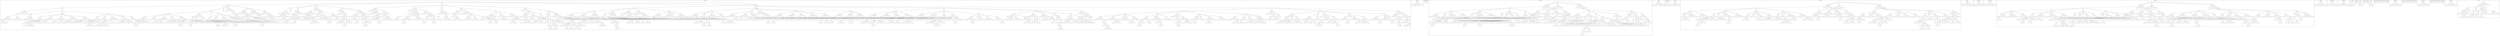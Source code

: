 digraph {
edge [arrowhead=empty]

subgraph cluster_agent0_x {
label="agent0_x"
agent0_x_n0 [label=<<i>v</i><sub>1</sub>>]
agent0_x_n0 -> agent0_x_n1 [label=<1>]
agent0_x_n1 [label=<<i>v</i><sub>2</sub>>]
agent0_x_n1 -> agent0_x_n2 [label=<1>]
agent0_x_n2 [label=<<i>v</i><sub>9</sub>>]
agent0_x_n2 -> agent0_x_n3 [label=<1>]
agent0_x_n3 [label=<<i>v</i><sub>5</sub>>]
agent0_x_n3 -> agent0_x_n4 [label=<1>]
agent0_x_n4 [label=<<i>v</i><sub>8</sub>>]
agent0_x_n4 -> agent0_x_n5 [label=<1>]
agent0_x_n5 [label=<<i>v</i><sub>5</sub>>]
agent0_x_n5 -> agent0_x_n6 [label=<1>]
agent0_x_n6 [label=<<i>v</i><sub>4</sub>>]
agent0_x_n6 -> agent0_x_n7 [label=<1>]
agent0_x_n7 [label="1"]
agent0_x_n6 -> agent0_x_n8 [label=<2>]
agent0_x_n8 [label="2"]
agent0_x_n6 -> agent0_x_n9 [label=<3>]
agent0_x_n9 [label="2"]
agent0_x_n5 -> agent0_x_n10 [label=<2>]
agent0_x_n10 [label="2"]
agent0_x_n5 -> agent0_x_n11 [label=<3>]
agent0_x_n11 [label="2"]
agent0_x_n5 -> agent0_x_n12 [label=<4>]
agent0_x_n12 [label="2"]
agent0_x_n5 -> agent0_x_n13 [label=<5>]
agent0_x_n13 [label="2"]
agent0_x_n4 -> agent0_x_n14 [label=<2>]
agent0_x_n14 [label=<<i>v</i><sub>4</sub>>]
agent0_x_n14 -> agent0_x_n15 [label=<1>]
agent0_x_n15 [label="2"]
agent0_x_n14 -> agent0_x_n16 [label=<2>]
agent0_x_n16 [label="2"]
agent0_x_n14 -> agent0_x_n17 [label=<3>]
agent0_x_n17 [label="1"]
agent0_x_n14 -> agent0_x_n18 [label=<4>]
agent0_x_n18 [label="2"]
agent0_x_n3 -> agent0_x_n19 [label=<2>]
agent0_x_n19 [label="2"]
agent0_x_n3 -> agent0_x_n20 [label=<3>]
agent0_x_n20 [label="2"]
agent0_x_n3 -> agent0_x_n21 [label=<4>]
agent0_x_n21 [label="2"]
agent0_x_n3 -> agent0_x_n22 [label=<5>]
agent0_x_n22 [label="2"]
agent0_x_n2 -> agent0_x_n23 [label=<2>]
agent0_x_n23 [label=<<i>v</i><sub>3</sub>>]
agent0_x_n23 -> agent0_x_n24 [label=<0>]
agent0_x_n24 [label=<<i>v</i><sub>8</sub>>]
agent0_x_n24 -> agent0_x_n25 [label=<1>]
agent0_x_n25 [label="1"]
agent0_x_n24 -> agent0_x_n26 [label=<2>]
agent0_x_n26 [label=<<i>v</i><sub>5</sub>>]
agent0_x_n26 -> agent0_x_n27 [label=<1>]
agent0_x_n27 [label="2"]
agent0_x_n26 -> agent0_x_n28 [label=<2>]
agent0_x_n28 [label="2"]
agent0_x_n26 -> agent0_x_n29 [label=<3>]
agent0_x_n29 [label="2"]
agent0_x_n26 -> agent0_x_n30 [label=<4>]
agent0_x_n30 [label="2"]
agent0_x_n26 -> agent0_x_n31 [label=<5>]
agent0_x_n31 [label="1"]
agent0_x_n23 -> agent0_x_n32 [label=<1>]
agent0_x_n32 [label=<<i>v</i><sub>5</sub>>]
agent0_x_n32 -> agent0_x_n33 [label=<1>]
agent0_x_n33 [label=<<i>v</i><sub>4</sub>>]
agent0_x_n33 -> agent0_x_n34 [label=<2>]
agent0_x_n34 [label="1"]
agent0_x_n33 -> agent0_x_n35 [label=<4>]
agent0_x_n35 [label=<<i>v</i><sub>5</sub>>]
agent0_x_n35 -> agent0_x_n36 [label=<1>]
agent0_x_n36 [label="1"]
agent0_x_n35 -> agent0_x_n37 [label=<4>]
agent0_x_n37 [label="2"]
agent0_x_n35 -> agent0_x_n38 [label=<5>]
agent0_x_n38 [label=<<i>v</i><sub>5</sub>>]
agent0_x_n38 -> agent0_x_n39 [label=<1>]
agent0_x_n39 [label="1"]
agent0_x_n38 -> agent0_x_n40 [label=<2>]
agent0_x_n40 [label="2"]
agent0_x_n38 -> agent0_x_n41 [label=<3>]
agent0_x_n41 [label="2"]
agent0_x_n38 -> agent0_x_n42 [label=<4>]
agent0_x_n42 [label="2"]
agent0_x_n38 -> agent0_x_n43 [label=<5>]
agent0_x_n43 [label="2"]
agent0_x_n33 -> agent0_x_n44 [label=<5>]
agent0_x_n44 [label=<<i>v</i><sub>5</sub>>]
agent0_x_n44 -> agent0_x_n45 [label=<1>]
agent0_x_n45 [label="1"]
agent0_x_n44 -> agent0_x_n46 [label=<2>]
agent0_x_n46 [label="2"]
agent0_x_n44 -> agent0_x_n47 [label=<3>]
agent0_x_n47 [label="2"]
agent0_x_n44 -> agent0_x_n48 [label=<4>]
agent0_x_n48 [label="2"]
agent0_x_n32 -> agent0_x_n49 [label=<2>]
agent0_x_n49 [label=<<i>v</i><sub>5</sub>>]
agent0_x_n49 -> agent0_x_n50 [label=<1>]
agent0_x_n50 [label=<<i>v</i><sub>5</sub>>]
agent0_x_n50 -> agent0_x_n51 [label=<1>]
agent0_x_n51 [label="1"]
agent0_x_n50 -> agent0_x_n52 [label=<2>]
agent0_x_n52 [label="2"]
agent0_x_n50 -> agent0_x_n53 [label=<3>]
agent0_x_n53 [label="1"]
agent0_x_n50 -> agent0_x_n54 [label=<4>]
agent0_x_n54 [label="1"]
agent0_x_n49 -> agent0_x_n55 [label=<2>]
agent0_x_n55 [label="2"]
agent0_x_n49 -> agent0_x_n56 [label=<3>]
agent0_x_n56 [label="2"]
agent0_x_n49 -> agent0_x_n57 [label=<4>]
agent0_x_n57 [label="2"]
agent0_x_n49 -> agent0_x_n58 [label=<5>]
agent0_x_n58 [label="2"]
agent0_x_n32 -> agent0_x_n59 [label=<3>]
agent0_x_n59 [label=<<i>v</i><sub>5</sub>>]
agent0_x_n59 -> agent0_x_n60 [label=<1>]
agent0_x_n60 [label=<<i>v</i><sub>7</sub>>]
agent0_x_n60 -> agent0_x_n61 [label=<0>]
agent0_x_n61 [label="2"]
agent0_x_n60 -> agent0_x_n62 [label=<3>]
agent0_x_n62 [label="1"]
agent0_x_n59 -> agent0_x_n63 [label=<2>]
agent0_x_n63 [label="2"]
agent0_x_n59 -> agent0_x_n64 [label=<3>]
agent0_x_n64 [label="2"]
agent0_x_n59 -> agent0_x_n65 [label=<4>]
agent0_x_n65 [label=<<i>v</i><sub>5</sub>>]
agent0_x_n65 -> agent0_x_n66 [label=<1>]
agent0_x_n66 [label="1"]
agent0_x_n65 -> agent0_x_n67 [label=<2>]
agent0_x_n67 [label="2"]
agent0_x_n59 -> agent0_x_n68 [label=<5>]
agent0_x_n68 [label="2"]
agent0_x_n32 -> agent0_x_n69 [label=<4>]
agent0_x_n69 [label=<<i>v</i><sub>4</sub>>]
agent0_x_n69 -> agent0_x_n70 [label=<1>]
agent0_x_n70 [label="2"]
agent0_x_n69 -> agent0_x_n71 [label=<2>]
agent0_x_n71 [label=<<i>v</i><sub>5</sub>>]
agent0_x_n71 -> agent0_x_n72 [label=<1>]
agent0_x_n72 [label="1"]
agent0_x_n71 -> agent0_x_n73 [label=<3>]
agent0_x_n73 [label="2"]
agent0_x_n71 -> agent0_x_n74 [label=<5>]
agent0_x_n74 [label="2"]
agent0_x_n69 -> agent0_x_n75 [label=<3>]
agent0_x_n75 [label="2"]
agent0_x_n69 -> agent0_x_n76 [label=<4>]
agent0_x_n76 [label="2"]
agent0_x_n69 -> agent0_x_n77 [label=<5>]
agent0_x_n77 [label="2"]
agent0_x_n32 -> agent0_x_n78 [label=<5>]
agent0_x_n78 [label=<<i>v</i><sub>4</sub>>]
agent0_x_n78 -> agent0_x_n79 [label=<1>]
agent0_x_n79 [label="2"]
agent0_x_n78 -> agent0_x_n80 [label=<2>]
agent0_x_n80 [label=<<i>v</i><sub>5</sub>>]
agent0_x_n80 -> agent0_x_n81 [label=<1>]
agent0_x_n81 [label="1"]
agent0_x_n80 -> agent0_x_n82 [label=<2>]
agent0_x_n82 [label="2"]
agent0_x_n80 -> agent0_x_n83 [label=<3>]
agent0_x_n83 [label="2"]
agent0_x_n80 -> agent0_x_n84 [label=<4>]
agent0_x_n84 [label="2"]
agent0_x_n80 -> agent0_x_n85 [label=<5>]
agent0_x_n85 [label="2"]
agent0_x_n78 -> agent0_x_n86 [label=<3>]
agent0_x_n86 [label="2"]
agent0_x_n78 -> agent0_x_n87 [label=<4>]
agent0_x_n87 [label="2"]
agent0_x_n78 -> agent0_x_n88 [label=<5>]
agent0_x_n88 [label="2"]
agent0_x_n23 -> agent0_x_n89 [label=<2>]
agent0_x_n89 [label="1"]
agent0_x_n23 -> agent0_x_n90 [label=<3>]
agent0_x_n90 [label=<<i>v</i><sub>5</sub>>]
agent0_x_n90 -> agent0_x_n91 [label=<1>]
agent0_x_n91 [label=<<i>v</i><sub>4</sub>>]
agent0_x_n91 -> agent0_x_n92 [label=<2>]
agent0_x_n92 [label="1"]
agent0_x_n91 -> agent0_x_n93 [label=<4>]
agent0_x_n93 [label=<<i>v</i><sub>5</sub>>]
agent0_x_n93 -> agent0_x_n94 [label=<1>]
agent0_x_n94 [label="1"]
agent0_x_n93 -> agent0_x_n95 [label=<2>]
agent0_x_n95 [label="2"]
agent0_x_n93 -> agent0_x_n96 [label=<3>]
agent0_x_n96 [label="2"]
agent0_x_n93 -> agent0_x_n97 [label=<4>]
agent0_x_n97 [label="2"]
agent0_x_n93 -> agent0_x_n98 [label=<5>]
agent0_x_n98 [label=<<i>v</i><sub>5</sub>>]
agent0_x_n98 -> agent0_x_n99 [label=<1>]
agent0_x_n99 [label="1"]
agent0_x_n98 -> agent0_x_n100 [label=<2>]
agent0_x_n100 [label="2"]
agent0_x_n98 -> agent0_x_n101 [label=<3>]
agent0_x_n101 [label="2"]
agent0_x_n98 -> agent0_x_n102 [label=<4>]
agent0_x_n102 [label="2"]
agent0_x_n91 -> agent0_x_n103 [label=<5>]
agent0_x_n103 [label="2"]
agent0_x_n90 -> agent0_x_n104 [label=<2>]
agent0_x_n104 [label=<<i>v</i><sub>14</sub>>]
agent0_x_n104 -> agent0_x_n105 [label=<1>]
agent0_x_n105 [label=<<i>v</i><sub>4</sub>>]
agent0_x_n105 -> agent0_x_n106 [label=<4>]
agent0_x_n106 [label="2"]
agent0_x_n105 -> agent0_x_n107 [label=<5>]
agent0_x_n107 [label="1"]
agent0_x_n104 -> agent0_x_n108 [label=<3>]
agent0_x_n108 [label="1"]
agent0_x_n104 -> agent0_x_n109 [label=<4>]
agent0_x_n109 [label=<<i>v</i><sub>4</sub>>]
agent0_x_n109 -> agent0_x_n110 [label=<1>]
agent0_x_n110 [label="2"]
agent0_x_n109 -> agent0_x_n111 [label=<2>]
agent0_x_n111 [label=<<i>v</i><sub>5</sub>>]
agent0_x_n111 -> agent0_x_n112 [label=<1>]
agent0_x_n112 [label="1"]
agent0_x_n111 -> agent0_x_n113 [label=<2>]
agent0_x_n113 [label="2"]
agent0_x_n111 -> agent0_x_n114 [label=<3>]
agent0_x_n114 [label="2"]
agent0_x_n109 -> agent0_x_n115 [label=<3>]
agent0_x_n115 [label=<<i>v</i><sub>5</sub>>]
agent0_x_n115 -> agent0_x_n116 [label=<1>]
agent0_x_n116 [label="1"]
agent0_x_n115 -> agent0_x_n117 [label=<2>]
agent0_x_n117 [label="2"]
agent0_x_n115 -> agent0_x_n118 [label=<5>]
agent0_x_n118 [label="2"]
agent0_x_n109 -> agent0_x_n119 [label=<4>]
agent0_x_n119 [label="2"]
agent0_x_n109 -> agent0_x_n120 [label=<5>]
agent0_x_n120 [label="2"]
agent0_x_n90 -> agent0_x_n121 [label=<3>]
agent0_x_n121 [label=<<i>v</i><sub>4</sub>>]
agent0_x_n121 -> agent0_x_n122 [label=<1>]
agent0_x_n122 [label="2"]
agent0_x_n121 -> agent0_x_n123 [label=<2>]
agent0_x_n123 [label=<<i>v</i><sub>5</sub>>]
agent0_x_n123 -> agent0_x_n124 [label=<1>]
agent0_x_n124 [label="1"]
agent0_x_n123 -> agent0_x_n125 [label=<4>]
agent0_x_n125 [label="2"]
agent0_x_n121 -> agent0_x_n126 [label=<3>]
agent0_x_n126 [label="1"]
agent0_x_n121 -> agent0_x_n127 [label=<4>]
agent0_x_n127 [label="2"]
agent0_x_n121 -> agent0_x_n128 [label=<5>]
agent0_x_n128 [label="2"]
agent0_x_n90 -> agent0_x_n129 [label=<4>]
agent0_x_n129 [label=<<i>v</i><sub>7</sub>>]
agent0_x_n129 -> agent0_x_n130 [label=<0>]
agent0_x_n130 [label="2"]
agent0_x_n129 -> agent0_x_n131 [label=<2>]
agent0_x_n131 [label="1"]
agent0_x_n129 -> agent0_x_n132 [label=<3>]
agent0_x_n132 [label=<<i>v</i><sub>4</sub>>]
agent0_x_n132 -> agent0_x_n133 [label=<1>]
agent0_x_n133 [label="2"]
agent0_x_n132 -> agent0_x_n134 [label=<2>]
agent0_x_n134 [label="1"]
agent0_x_n132 -> agent0_x_n135 [label=<5>]
agent0_x_n135 [label="2"]
agent0_x_n129 -> agent0_x_n136 [label=<4>]
agent0_x_n136 [label=<<i>v</i><sub>4</sub>>]
agent0_x_n136 -> agent0_x_n137 [label=<1>]
agent0_x_n137 [label="2"]
agent0_x_n136 -> agent0_x_n138 [label=<2>]
agent0_x_n138 [label="2"]
agent0_x_n136 -> agent0_x_n139 [label=<3>]
agent0_x_n139 [label="2"]
agent0_x_n136 -> agent0_x_n140 [label=<4>]
agent0_x_n140 [label="1"]
agent0_x_n136 -> agent0_x_n141 [label=<5>]
agent0_x_n141 [label="2"]
agent0_x_n90 -> agent0_x_n142 [label=<5>]
agent0_x_n142 [label=<<i>v</i><sub>14</sub>>]
agent0_x_n142 -> agent0_x_n143 [label=<0>]
agent0_x_n143 [label="2"]
agent0_x_n142 -> agent0_x_n144 [label=<2>]
agent0_x_n144 [label="2"]
agent0_x_n142 -> agent0_x_n145 [label=<3>]
agent0_x_n145 [label=<<i>v</i><sub>5</sub>>]
agent0_x_n145 -> agent0_x_n146 [label=<1>]
agent0_x_n146 [label=<<i>v</i><sub>4</sub>>]
agent0_x_n146 -> agent0_x_n147 [label=<2>]
agent0_x_n147 [label="1"]
agent0_x_n146 -> agent0_x_n148 [label=<4>]
agent0_x_n148 [label="2"]
agent0_x_n145 -> agent0_x_n149 [label=<2>]
agent0_x_n149 [label="2"]
agent0_x_n145 -> agent0_x_n150 [label=<3>]
agent0_x_n150 [label="2"]
agent0_x_n145 -> agent0_x_n151 [label=<4>]
agent0_x_n151 [label="2"]
agent0_x_n145 -> agent0_x_n152 [label=<5>]
agent0_x_n152 [label="1"]
agent0_x_n1 -> agent0_x_n153 [label=<2>]
agent0_x_n153 [label=<<i>v</i><sub>9</sub>>]
agent0_x_n153 -> agent0_x_n154 [label=<1>]
agent0_x_n154 [label=<<i>v</i><sub>3</sub>>]
agent0_x_n154 -> agent0_x_n155 [label=<0>]
agent0_x_n155 [label=<<i>v</i><sub>5</sub>>]
agent0_x_n155 -> agent0_x_n156 [label=<1>]
agent0_x_n156 [label=<<i>v</i><sub>5</sub>>]
agent0_x_n156 -> agent0_x_n157 [label=<1>]
agent0_x_n157 [label="2"]
agent0_x_n156 -> agent0_x_n158 [label=<2>]
agent0_x_n158 [label=<<i>v</i><sub>4</sub>>]
agent0_x_n158 -> agent0_x_n159 [label=<2>]
agent0_x_n159 [label="1"]
agent0_x_n158 -> agent0_x_n160 [label=<5>]
agent0_x_n160 [label="2"]
agent0_x_n156 -> agent0_x_n161 [label=<3>]
agent0_x_n161 [label="2"]
agent0_x_n156 -> agent0_x_n162 [label=<4>]
agent0_x_n162 [label="2"]
agent0_x_n156 -> agent0_x_n163 [label=<5>]
agent0_x_n163 [label="2"]
agent0_x_n155 -> agent0_x_n164 [label=<2>]
agent0_x_n164 [label=<<i>v</i><sub>4</sub>>]
agent0_x_n164 -> agent0_x_n165 [label=<2>]
agent0_x_n165 [label="1"]
agent0_x_n164 -> agent0_x_n166 [label=<4>]
agent0_x_n166 [label="2"]
agent0_x_n164 -> agent0_x_n167 [label=<5>]
agent0_x_n167 [label="2"]
agent0_x_n155 -> agent0_x_n168 [label=<3>]
agent0_x_n168 [label=<<i>v</i><sub>4</sub>>]
agent0_x_n168 -> agent0_x_n169 [label=<1>]
agent0_x_n169 [label=<<i>v</i><sub>5</sub>>]
agent0_x_n169 -> agent0_x_n170 [label=<4>]
agent0_x_n170 [label="2"]
agent0_x_n169 -> agent0_x_n171 [label=<5>]
agent0_x_n171 [label="1"]
agent0_x_n168 -> agent0_x_n172 [label=<2>]
agent0_x_n172 [label=<<i>v</i><sub>5</sub>>]
agent0_x_n172 -> agent0_x_n173 [label=<2>]
agent0_x_n173 [label="1"]
agent0_x_n172 -> agent0_x_n174 [label=<3>]
agent0_x_n174 [label="2"]
agent0_x_n172 -> agent0_x_n175 [label=<5>]
agent0_x_n175 [label="2"]
agent0_x_n168 -> agent0_x_n176 [label=<3>]
agent0_x_n176 [label="2"]
agent0_x_n168 -> agent0_x_n177 [label=<4>]
agent0_x_n177 [label="2"]
agent0_x_n168 -> agent0_x_n178 [label=<5>]
agent0_x_n178 [label="2"]
agent0_x_n155 -> agent0_x_n179 [label=<4>]
agent0_x_n179 [label=<<i>v</i><sub>6</sub>>]
agent0_x_n179 -> agent0_x_n180 [label=<0>]
agent0_x_n180 [label="2"]
agent0_x_n179 -> agent0_x_n181 [label=<2>]
agent0_x_n181 [label="2"]
agent0_x_n179 -> agent0_x_n182 [label=<3>]
agent0_x_n182 [label=<<i>v</i><sub>5</sub>>]
agent0_x_n182 -> agent0_x_n183 [label=<2>]
agent0_x_n183 [label="1"]
agent0_x_n182 -> agent0_x_n184 [label=<3>]
agent0_x_n184 [label="2"]
agent0_x_n155 -> agent0_x_n185 [label=<5>]
agent0_x_n185 [label=<<i>v</i><sub>5</sub>>]
agent0_x_n185 -> agent0_x_n186 [label=<1>]
agent0_x_n186 [label="2"]
agent0_x_n185 -> agent0_x_n187 [label=<2>]
agent0_x_n187 [label=<<i>v</i><sub>4</sub>>]
agent0_x_n187 -> agent0_x_n188 [label=<2>]
agent0_x_n188 [label="1"]
agent0_x_n187 -> agent0_x_n189 [label=<5>]
agent0_x_n189 [label="2"]
agent0_x_n185 -> agent0_x_n190 [label=<3>]
agent0_x_n190 [label="2"]
agent0_x_n185 -> agent0_x_n191 [label=<4>]
agent0_x_n191 [label=<<i>v</i><sub>4</sub>>]
agent0_x_n191 -> agent0_x_n192 [label=<1>]
agent0_x_n192 [label="2"]
agent0_x_n191 -> agent0_x_n193 [label=<2>]
agent0_x_n193 [label="2"]
agent0_x_n191 -> agent0_x_n194 [label=<3>]
agent0_x_n194 [label=<<i>v</i><sub>4</sub>>]
agent0_x_n194 -> agent0_x_n195 [label=<1>]
agent0_x_n195 [label="2"]
agent0_x_n194 -> agent0_x_n196 [label=<3>]
agent0_x_n196 [label="1"]
agent0_x_n191 -> agent0_x_n197 [label=<4>]
agent0_x_n197 [label="2"]
agent0_x_n191 -> agent0_x_n198 [label=<5>]
agent0_x_n198 [label="2"]
agent0_x_n185 -> agent0_x_n199 [label=<5>]
agent0_x_n199 [label="2"]
agent0_x_n154 -> agent0_x_n200 [label=<1>]
agent0_x_n200 [label=<<i>v</i><sub>5</sub>>]
agent0_x_n200 -> agent0_x_n201 [label=<1>]
agent0_x_n201 [label=<<i>v</i><sub>8</sub>>]
agent0_x_n201 -> agent0_x_n202 [label=<1>]
agent0_x_n202 [label=<<i>v</i><sub>4</sub>>]
agent0_x_n202 -> agent0_x_n203 [label=<1>]
agent0_x_n203 [label="2"]
agent0_x_n202 -> agent0_x_n204 [label=<2>]
agent0_x_n204 [label=<<i>v</i><sub>4</sub>>]
agent0_x_n204 -> agent0_x_n205 [label=<1>]
agent0_x_n205 [label="1"]
agent0_x_n204 -> agent0_x_n206 [label=<5>]
agent0_x_n206 [label="2"]
agent0_x_n202 -> agent0_x_n207 [label=<3>]
agent0_x_n207 [label="2"]
agent0_x_n202 -> agent0_x_n208 [label=<4>]
agent0_x_n208 [label="2"]
agent0_x_n202 -> agent0_x_n209 [label=<5>]
agent0_x_n209 [label="2"]
agent0_x_n201 -> agent0_x_n210 [label=<2>]
agent0_x_n210 [label=<<i>v</i><sub>5</sub>>]
agent0_x_n210 -> agent0_x_n211 [label=<1>]
agent0_x_n211 [label="2"]
agent0_x_n210 -> agent0_x_n212 [label=<2>]
agent0_x_n212 [label="1"]
agent0_x_n210 -> agent0_x_n213 [label=<4>]
agent0_x_n213 [label="2"]
agent0_x_n210 -> agent0_x_n214 [label=<5>]
agent0_x_n214 [label="2"]
agent0_x_n200 -> agent0_x_n215 [label=<2>]
agent0_x_n215 [label=<<i>v</i><sub>8</sub>>]
agent0_x_n215 -> agent0_x_n216 [label=<4>]
agent0_x_n216 [label=<<i>v</i><sub>4</sub>>]
agent0_x_n216 -> agent0_x_n217 [label=<2>]
agent0_x_n217 [label="1"]
agent0_x_n216 -> agent0_x_n218 [label=<4>]
agent0_x_n218 [label="2"]
agent0_x_n215 -> agent0_x_n219 [label=<5>]
agent0_x_n219 [label="2"]
agent0_x_n200 -> agent0_x_n220 [label=<3>]
agent0_x_n220 [label="2"]
agent0_x_n200 -> agent0_x_n221 [label=<4>]
agent0_x_n221 [label="2"]
agent0_x_n200 -> agent0_x_n222 [label=<5>]
agent0_x_n222 [label=<<i>v</i><sub>6</sub>>]
agent0_x_n222 -> agent0_x_n223 [label=<0>]
agent0_x_n223 [label="2"]
agent0_x_n222 -> agent0_x_n224 [label=<2>]
agent0_x_n224 [label="2"]
agent0_x_n222 -> agent0_x_n225 [label=<3>]
agent0_x_n225 [label=<<i>v</i><sub>4</sub>>]
agent0_x_n225 -> agent0_x_n226 [label=<1>]
agent0_x_n226 [label="2"]
agent0_x_n225 -> agent0_x_n227 [label=<2>]
agent0_x_n227 [label=<<i>v</i><sub>5</sub>>]
agent0_x_n227 -> agent0_x_n228 [label=<1>]
agent0_x_n228 [label="2"]
agent0_x_n227 -> agent0_x_n229 [label=<2>]
agent0_x_n229 [label="1"]
agent0_x_n225 -> agent0_x_n230 [label=<3>]
agent0_x_n230 [label="2"]
agent0_x_n225 -> agent0_x_n231 [label=<4>]
agent0_x_n231 [label="2"]
agent0_x_n225 -> agent0_x_n232 [label=<5>]
agent0_x_n232 [label=<<i>v</i><sub>5</sub>>]
agent0_x_n232 -> agent0_x_n233 [label=<1>]
agent0_x_n233 [label="2"]
agent0_x_n232 -> agent0_x_n234 [label=<2>]
agent0_x_n234 [label="1"]
agent0_x_n232 -> agent0_x_n235 [label=<5>]
agent0_x_n235 [label="2"]
agent0_x_n154 -> agent0_x_n236 [label=<2>]
agent0_x_n236 [label="1"]
agent0_x_n154 -> agent0_x_n237 [label=<3>]
agent0_x_n237 [label=<<i>v</i><sub>5</sub>>]
agent0_x_n237 -> agent0_x_n238 [label=<1>]
agent0_x_n238 [label=<<i>v</i><sub>8</sub>>]
agent0_x_n238 -> agent0_x_n239 [label=<1>]
agent0_x_n239 [label="2"]
agent0_x_n238 -> agent0_x_n240 [label=<2>]
agent0_x_n240 [label=<<i>v</i><sub>4</sub>>]
agent0_x_n240 -> agent0_x_n241 [label=<1>]
agent0_x_n241 [label="2"]
agent0_x_n240 -> agent0_x_n242 [label=<2>]
agent0_x_n242 [label="1"]
agent0_x_n240 -> agent0_x_n243 [label=<3>]
agent0_x_n243 [label="2"]
agent0_x_n240 -> agent0_x_n244 [label=<4>]
agent0_x_n244 [label=<<i>v</i><sub>4</sub>>]
agent0_x_n244 -> agent0_x_n245 [label=<2>]
agent0_x_n245 [label="1"]
agent0_x_n244 -> agent0_x_n246 [label=<5>]
agent0_x_n246 [label="2"]
agent0_x_n240 -> agent0_x_n247 [label=<5>]
agent0_x_n247 [label="2"]
agent0_x_n237 -> agent0_x_n248 [label=<2>]
agent0_x_n248 [label=<<i>v</i><sub>4</sub>>]
agent0_x_n248 -> agent0_x_n249 [label=<2>]
agent0_x_n249 [label="1"]
agent0_x_n248 -> agent0_x_n250 [label=<4>]
agent0_x_n250 [label=<<i>v</i><sub>4</sub>>]
agent0_x_n250 -> agent0_x_n251 [label=<1>]
agent0_x_n251 [label="2"]
agent0_x_n250 -> agent0_x_n252 [label=<2>]
agent0_x_n252 [label="2"]
agent0_x_n250 -> agent0_x_n253 [label=<4>]
agent0_x_n253 [label="1"]
agent0_x_n248 -> agent0_x_n254 [label=<5>]
agent0_x_n254 [label="2"]
agent0_x_n237 -> agent0_x_n255 [label=<3>]
agent0_x_n255 [label=<<i>v</i><sub>4</sub>>]
agent0_x_n255 -> agent0_x_n256 [label=<1>]
agent0_x_n256 [label="2"]
agent0_x_n255 -> agent0_x_n257 [label=<2>]
agent0_x_n257 [label="1"]
agent0_x_n255 -> agent0_x_n258 [label=<3>]
agent0_x_n258 [label="2"]
agent0_x_n255 -> agent0_x_n259 [label=<4>]
agent0_x_n259 [label="2"]
agent0_x_n255 -> agent0_x_n260 [label=<5>]
agent0_x_n260 [label="2"]
agent0_x_n237 -> agent0_x_n261 [label=<4>]
agent0_x_n261 [label=<<i>v</i><sub>8</sub>>]
agent0_x_n261 -> agent0_x_n262 [label=<1>]
agent0_x_n262 [label="2"]
agent0_x_n261 -> agent0_x_n263 [label=<2>]
agent0_x_n263 [label=<<i>v</i><sub>5</sub>>]
agent0_x_n263 -> agent0_x_n264 [label=<2>]
agent0_x_n264 [label="1"]
agent0_x_n263 -> agent0_x_n265 [label=<3>]
agent0_x_n265 [label="2"]
agent0_x_n237 -> agent0_x_n266 [label=<5>]
agent0_x_n266 [label=<<i>v</i><sub>5</sub>>]
agent0_x_n266 -> agent0_x_n267 [label=<1>]
agent0_x_n267 [label="2"]
agent0_x_n266 -> agent0_x_n268 [label=<2>]
agent0_x_n268 [label=<<i>v</i><sub>4</sub>>]
agent0_x_n268 -> agent0_x_n269 [label=<2>]
agent0_x_n269 [label="1"]
agent0_x_n268 -> agent0_x_n270 [label=<5>]
agent0_x_n270 [label="2"]
agent0_x_n266 -> agent0_x_n271 [label=<3>]
agent0_x_n271 [label="2"]
agent0_x_n266 -> agent0_x_n272 [label=<4>]
agent0_x_n272 [label=<<i>v</i><sub>4</sub>>]
agent0_x_n272 -> agent0_x_n273 [label=<1>]
agent0_x_n273 [label="2"]
agent0_x_n272 -> agent0_x_n274 [label=<2>]
agent0_x_n274 [label="2"]
agent0_x_n272 -> agent0_x_n275 [label=<3>]
agent0_x_n275 [label=<<i>v</i><sub>4</sub>>]
agent0_x_n275 -> agent0_x_n276 [label=<1>]
agent0_x_n276 [label="2"]
agent0_x_n275 -> agent0_x_n277 [label=<3>]
agent0_x_n277 [label="1"]
agent0_x_n272 -> agent0_x_n278 [label=<4>]
agent0_x_n278 [label="2"]
agent0_x_n272 -> agent0_x_n279 [label=<5>]
agent0_x_n279 [label="2"]
agent0_x_n266 -> agent0_x_n280 [label=<5>]
agent0_x_n280 [label="2"]
agent0_x_n153 -> agent0_x_n281 [label=<2>]
agent0_x_n281 [label="2"]
agent0_x_n1 -> agent0_x_n282 [label=<3>]
agent0_x_n282 [label="1"]
agent0_x_n1 -> agent0_x_n283 [label=<4>]
agent0_x_n283 [label=<<i>v</i><sub>6</sub>>]
agent0_x_n283 -> agent0_x_n284 [label=<0>]
agent0_x_n284 [label="2"]
agent0_x_n283 -> agent0_x_n285 [label=<1>]
agent0_x_n285 [label="2"]
agent0_x_n283 -> agent0_x_n286 [label=<2>]
agent0_x_n286 [label="2"]
agent0_x_n283 -> agent0_x_n287 [label=<3>]
agent0_x_n287 [label=<<i>v</i><sub>6</sub>>]
agent0_x_n287 -> agent0_x_n288 [label=<1>]
agent0_x_n288 [label="2"]
agent0_x_n287 -> agent0_x_n289 [label=<2>]
agent0_x_n289 [label=<<i>v</i><sub>5</sub>>]
agent0_x_n289 -> agent0_x_n290 [label=<3>]
agent0_x_n290 [label="2"]
agent0_x_n289 -> agent0_x_n291 [label=<4>]
agent0_x_n291 [label="1"]
agent0_x_n289 -> agent0_x_n292 [label=<5>]
agent0_x_n292 [label="2"]
agent0_x_n1 -> agent0_x_n293 [label=<5>]
agent0_x_n293 [label=<<i>v</i><sub>4</sub>>]
agent0_x_n293 -> agent0_x_n294 [label=<1>]
agent0_x_n294 [label="2"]
agent0_x_n293 -> agent0_x_n295 [label=<2>]
agent0_x_n295 [label=<<i>v</i><sub>5</sub>>]
agent0_x_n295 -> agent0_x_n296 [label=<1>]
agent0_x_n296 [label="2"]
agent0_x_n295 -> agent0_x_n297 [label=<2>]
agent0_x_n297 [label="2"]
agent0_x_n295 -> agent0_x_n298 [label=<3>]
agent0_x_n298 [label="2"]
agent0_x_n295 -> agent0_x_n299 [label=<4>]
agent0_x_n299 [label="2"]
agent0_x_n295 -> agent0_x_n300 [label=<5>]
agent0_x_n300 [label=<<i>v</i><sub>5</sub>>]
agent0_x_n300 -> agent0_x_n301 [label=<1>]
agent0_x_n301 [label="2"]
agent0_x_n300 -> agent0_x_n302 [label=<2>]
agent0_x_n302 [label=<<i>v</i><sub>6</sub>>]
agent0_x_n302 -> agent0_x_n303 [label=<1>]
agent0_x_n303 [label=<<i>v</i><sub>4</sub>>]
agent0_x_n303 -> agent0_x_n304 [label=<3>]
agent0_x_n304 [label="1"]
agent0_x_n303 -> agent0_x_n305 [label=<5>]
agent0_x_n305 [label="2"]
agent0_x_n302 -> agent0_x_n306 [label=<2>]
agent0_x_n306 [label="2"]
agent0_x_n300 -> agent0_x_n307 [label=<3>]
agent0_x_n307 [label="2"]
agent0_x_n300 -> agent0_x_n308 [label=<4>]
agent0_x_n308 [label="2"]
agent0_x_n300 -> agent0_x_n309 [label=<5>]
agent0_x_n309 [label=<<i>v</i><sub>4</sub>>]
agent0_x_n309 -> agent0_x_n310 [label=<3>]
agent0_x_n310 [label="1"]
agent0_x_n309 -> agent0_x_n311 [label=<4>]
agent0_x_n311 [label="2"]
agent0_x_n309 -> agent0_x_n312 [label=<5>]
agent0_x_n312 [label="2"]
agent0_x_n293 -> agent0_x_n313 [label=<3>]
agent0_x_n313 [label=<<i>v</i><sub>5</sub>>]
agent0_x_n313 -> agent0_x_n314 [label=<1>]
agent0_x_n314 [label="2"]
agent0_x_n313 -> agent0_x_n315 [label=<2>]
agent0_x_n315 [label="2"]
agent0_x_n313 -> agent0_x_n316 [label=<3>]
agent0_x_n316 [label="2"]
agent0_x_n313 -> agent0_x_n317 [label=<4>]
agent0_x_n317 [label="2"]
agent0_x_n313 -> agent0_x_n318 [label=<5>]
agent0_x_n318 [label=<<i>v</i><sub>4</sub>>]
agent0_x_n318 -> agent0_x_n319 [label=<2>]
agent0_x_n319 [label=<<i>v</i><sub>5</sub>>]
agent0_x_n319 -> agent0_x_n320 [label=<1>]
agent0_x_n320 [label=<<i>v</i><sub>4</sub>>]
agent0_x_n320 -> agent0_x_n321 [label=<3>]
agent0_x_n321 [label="1"]
agent0_x_n320 -> agent0_x_n322 [label=<4>]
agent0_x_n322 [label="2"]
agent0_x_n320 -> agent0_x_n323 [label=<5>]
agent0_x_n323 [label="2"]
agent0_x_n319 -> agent0_x_n324 [label=<2>]
agent0_x_n324 [label="2"]
agent0_x_n319 -> agent0_x_n325 [label=<4>]
agent0_x_n325 [label="2"]
agent0_x_n319 -> agent0_x_n326 [label=<5>]
agent0_x_n326 [label="1"]
agent0_x_n318 -> agent0_x_n327 [label=<3>]
agent0_x_n327 [label="2"]
agent0_x_n318 -> agent0_x_n328 [label=<4>]
agent0_x_n328 [label="2"]
agent0_x_n318 -> agent0_x_n329 [label=<5>]
agent0_x_n329 [label="2"]
agent0_x_n293 -> agent0_x_n330 [label=<4>]
agent0_x_n330 [label="2"]
agent0_x_n293 -> agent0_x_n331 [label=<5>]
agent0_x_n331 [label=<<i>v</i><sub>6</sub>>]
agent0_x_n331 -> agent0_x_n332 [label=<0>]
agent0_x_n332 [label="2"]
agent0_x_n331 -> agent0_x_n333 [label=<1>]
agent0_x_n333 [label="2"]
agent0_x_n331 -> agent0_x_n334 [label=<2>]
agent0_x_n334 [label="2"]
agent0_x_n331 -> agent0_x_n335 [label=<3>]
agent0_x_n335 [label=<<i>v</i><sub>4</sub>>]
agent0_x_n335 -> agent0_x_n336 [label=<1>]
agent0_x_n336 [label="2"]
agent0_x_n335 -> agent0_x_n337 [label=<2>]
agent0_x_n337 [label="2"]
agent0_x_n335 -> agent0_x_n338 [label=<3>]
agent0_x_n338 [label=<<i>v</i><sub>5</sub>>]
agent0_x_n338 -> agent0_x_n339 [label=<1>]
agent0_x_n339 [label="2"]
agent0_x_n338 -> agent0_x_n340 [label=<4>]
agent0_x_n340 [label="2"]
agent0_x_n338 -> agent0_x_n341 [label=<5>]
agent0_x_n341 [label="1"]
agent0_x_n335 -> agent0_x_n342 [label=<4>]
agent0_x_n342 [label="2"]
agent0_x_n335 -> agent0_x_n343 [label=<5>]
agent0_x_n343 [label="2"]
agent0_x_n0 -> agent0_x_n344 [label=<2>]
agent0_x_n344 [label=<<i>v</i><sub>2</sub>>]
agent0_x_n344 -> agent0_x_n345 [label=<1>]
agent0_x_n345 [label=<<i>v</i><sub>9</sub>>]
agent0_x_n345 -> agent0_x_n346 [label=<1>]
agent0_x_n346 [label=<<i>v</i><sub>4</sub>>]
agent0_x_n346 -> agent0_x_n347 [label=<1>]
agent0_x_n347 [label="3"]
agent0_x_n346 -> agent0_x_n348 [label=<2>]
agent0_x_n348 [label="3"]
agent0_x_n346 -> agent0_x_n349 [label=<3>]
agent0_x_n349 [label=<<i>v</i><sub>4</sub>>]
agent0_x_n349 -> agent0_x_n350 [label=<1>]
agent0_x_n350 [label="3"]
agent0_x_n349 -> agent0_x_n351 [label=<2>]
agent0_x_n351 [label="3"]
agent0_x_n349 -> agent0_x_n352 [label=<3>]
agent0_x_n352 [label="3"]
agent0_x_n349 -> agent0_x_n353 [label=<4>]
agent0_x_n353 [label=<<i>v</i><sub>5</sub>>]
agent0_x_n353 -> agent0_x_n354 [label=<1>]
agent0_x_n354 [label="2"]
agent0_x_n353 -> agent0_x_n355 [label=<2>]
agent0_x_n355 [label="3"]
agent0_x_n353 -> agent0_x_n356 [label=<5>]
agent0_x_n356 [label="3"]
agent0_x_n349 -> agent0_x_n357 [label=<5>]
agent0_x_n357 [label="3"]
agent0_x_n346 -> agent0_x_n358 [label=<4>]
agent0_x_n358 [label="3"]
agent0_x_n346 -> agent0_x_n359 [label=<5>]
agent0_x_n359 [label="3"]
agent0_x_n345 -> agent0_x_n360 [label=<2>]
agent0_x_n360 [label="2"]
agent0_x_n344 -> agent0_x_n361 [label=<2>]
agent0_x_n361 [label=<<i>v</i><sub>9</sub>>]
agent0_x_n361 -> agent0_x_n362 [label=<1>]
agent0_x_n362 [label="2"]
agent0_x_n361 -> agent0_x_n363 [label=<2>]
agent0_x_n363 [label=<<i>v</i><sub>5</sub>>]
agent0_x_n363 -> agent0_x_n364 [label=<1>]
agent0_x_n364 [label="3"]
agent0_x_n363 -> agent0_x_n365 [label=<2>]
agent0_x_n365 [label=<<i>v</i><sub>4</sub>>]
agent0_x_n365 -> agent0_x_n366 [label=<1>]
agent0_x_n366 [label="3"]
agent0_x_n365 -> agent0_x_n367 [label=<2>]
agent0_x_n367 [label="3"]
agent0_x_n365 -> agent0_x_n368 [label=<3>]
agent0_x_n368 [label="2"]
agent0_x_n365 -> agent0_x_n369 [label=<4>]
agent0_x_n369 [label=<<i>v</i><sub>7</sub>>]
agent0_x_n369 -> agent0_x_n370 [label=<0>]
agent0_x_n370 [label=<<i>v</i><sub>4</sub>>]
agent0_x_n370 -> agent0_x_n371 [label=<1>]
agent0_x_n371 [label="3"]
agent0_x_n370 -> agent0_x_n372 [label=<2>]
agent0_x_n372 [label="3"]
agent0_x_n370 -> agent0_x_n373 [label=<3>]
agent0_x_n373 [label="2"]
agent0_x_n370 -> agent0_x_n374 [label=<4>]
agent0_x_n374 [label="2"]
agent0_x_n369 -> agent0_x_n375 [label=<3>]
agent0_x_n375 [label="3"]
agent0_x_n365 -> agent0_x_n376 [label=<5>]
agent0_x_n376 [label=<<i>v</i><sub>5</sub>>]
agent0_x_n376 -> agent0_x_n377 [label=<1>]
agent0_x_n377 [label="3"]
agent0_x_n376 -> agent0_x_n378 [label=<2>]
agent0_x_n378 [label=<<i>v</i><sub>4</sub>>]
agent0_x_n378 -> agent0_x_n379 [label=<1>]
agent0_x_n379 [label="3"]
agent0_x_n378 -> agent0_x_n380 [label=<3>]
agent0_x_n380 [label="2"]
agent0_x_n376 -> agent0_x_n381 [label=<4>]
agent0_x_n381 [label="3"]
agent0_x_n363 -> agent0_x_n382 [label=<3>]
agent0_x_n382 [label="3"]
agent0_x_n363 -> agent0_x_n383 [label=<4>]
agent0_x_n383 [label="3"]
agent0_x_n363 -> agent0_x_n384 [label=<5>]
agent0_x_n384 [label="3"]
agent0_x_n344 -> agent0_x_n385 [label=<3>]
agent0_x_n385 [label="2"]
agent0_x_n344 -> agent0_x_n386 [label=<4>]
agent0_x_n386 [label=<<i>v</i><sub>5</sub>>]
agent0_x_n386 -> agent0_x_n387 [label=<1>]
agent0_x_n387 [label=<<i>v</i><sub>4</sub>>]
agent0_x_n387 -> agent0_x_n388 [label=<1>]
agent0_x_n388 [label="3"]
agent0_x_n387 -> agent0_x_n389 [label=<2>]
agent0_x_n389 [label="3"]
agent0_x_n387 -> agent0_x_n390 [label=<3>]
agent0_x_n390 [label=<<i>v</i><sub>4</sub>>]
agent0_x_n390 -> agent0_x_n391 [label=<1>]
agent0_x_n391 [label="3"]
agent0_x_n390 -> agent0_x_n392 [label=<2>]
agent0_x_n392 [label="3"]
agent0_x_n390 -> agent0_x_n393 [label=<3>]
agent0_x_n393 [label="3"]
agent0_x_n390 -> agent0_x_n394 [label=<4>]
agent0_x_n394 [label=<<i>v</i><sub>3</sub>>]
agent0_x_n394 -> agent0_x_n395 [label=<1>]
agent0_x_n395 [label="3"]
agent0_x_n394 -> agent0_x_n396 [label=<2>]
agent0_x_n396 [label="2"]
agent0_x_n390 -> agent0_x_n397 [label=<5>]
agent0_x_n397 [label="3"]
agent0_x_n387 -> agent0_x_n398 [label=<4>]
agent0_x_n398 [label="3"]
agent0_x_n387 -> agent0_x_n399 [label=<5>]
agent0_x_n399 [label="3"]
agent0_x_n386 -> agent0_x_n400 [label=<2>]
agent0_x_n400 [label="3"]
agent0_x_n386 -> agent0_x_n401 [label=<3>]
agent0_x_n401 [label="3"]
agent0_x_n386 -> agent0_x_n402 [label=<4>]
agent0_x_n402 [label=<<i>v</i><sub>4</sub>>]
agent0_x_n402 -> agent0_x_n403 [label=<1>]
agent0_x_n403 [label="3"]
agent0_x_n402 -> agent0_x_n404 [label=<3>]
agent0_x_n404 [label=<<i>v</i><sub>8</sub>>]
agent0_x_n404 -> agent0_x_n405 [label=<1>]
agent0_x_n405 [label=<<i>v</i><sub>5</sub>>]
agent0_x_n405 -> agent0_x_n406 [label=<1>]
agent0_x_n406 [label="3"]
agent0_x_n405 -> agent0_x_n407 [label=<2>]
agent0_x_n407 [label="3"]
agent0_x_n405 -> agent0_x_n408 [label=<3>]
agent0_x_n408 [label="3"]
agent0_x_n405 -> agent0_x_n409 [label=<4>]
agent0_x_n409 [label="2"]
agent0_x_n405 -> agent0_x_n410 [label=<5>]
agent0_x_n410 [label=<<i>v</i><sub>4</sub>>]
agent0_x_n410 -> agent0_x_n411 [label=<1>]
agent0_x_n411 [label="3"]
agent0_x_n410 -> agent0_x_n412 [label=<2>]
agent0_x_n412 [label="3"]
agent0_x_n410 -> agent0_x_n413 [label=<3>]
agent0_x_n413 [label="3"]
agent0_x_n410 -> agent0_x_n414 [label=<5>]
agent0_x_n414 [label="2"]
agent0_x_n404 -> agent0_x_n415 [label=<2>]
agent0_x_n415 [label="3"]
agent0_x_n402 -> agent0_x_n416 [label=<4>]
agent0_x_n416 [label=<<i>v</i><sub>6</sub>>]
agent0_x_n416 -> agent0_x_n417 [label=<0>]
agent0_x_n417 [label="3"]
agent0_x_n416 -> agent0_x_n418 [label=<1>]
agent0_x_n418 [label=<<i>v</i><sub>4</sub>>]
agent0_x_n418 -> agent0_x_n419 [label=<1>]
agent0_x_n419 [label="3"]
agent0_x_n418 -> agent0_x_n420 [label=<3>]
agent0_x_n420 [label="2"]
agent0_x_n416 -> agent0_x_n421 [label=<2>]
agent0_x_n421 [label=<<i>v</i><sub>5</sub>>]
agent0_x_n421 -> agent0_x_n422 [label=<1>]
agent0_x_n422 [label="3"]
agent0_x_n421 -> agent0_x_n423 [label=<2>]
agent0_x_n423 [label="3"]
agent0_x_n421 -> agent0_x_n424 [label=<3>]
agent0_x_n424 [label="3"]
agent0_x_n421 -> agent0_x_n425 [label=<4>]
agent0_x_n425 [label=<<i>v</i><sub>4</sub>>]
agent0_x_n425 -> agent0_x_n426 [label=<1>]
agent0_x_n426 [label="3"]
agent0_x_n425 -> agent0_x_n427 [label=<3>]
agent0_x_n427 [label="2"]
agent0_x_n421 -> agent0_x_n428 [label=<5>]
agent0_x_n428 [label="3"]
agent0_x_n416 -> agent0_x_n429 [label=<3>]
agent0_x_n429 [label="3"]
agent0_x_n402 -> agent0_x_n430 [label=<5>]
agent0_x_n430 [label=<<i>v</i><sub>5</sub>>]
agent0_x_n430 -> agent0_x_n431 [label=<1>]
agent0_x_n431 [label="3"]
agent0_x_n430 -> agent0_x_n432 [label=<2>]
agent0_x_n432 [label="3"]
agent0_x_n430 -> agent0_x_n433 [label=<3>]
agent0_x_n433 [label="3"]
agent0_x_n430 -> agent0_x_n434 [label=<4>]
agent0_x_n434 [label=<<i>v</i><sub>5</sub>>]
agent0_x_n434 -> agent0_x_n435 [label=<3>]
agent0_x_n435 [label="3"]
agent0_x_n434 -> agent0_x_n436 [label=<4>]
agent0_x_n436 [label="2"]
agent0_x_n434 -> agent0_x_n437 [label=<5>]
agent0_x_n437 [label="3"]
agent0_x_n430 -> agent0_x_n438 [label=<5>]
agent0_x_n438 [label="3"]
agent0_x_n386 -> agent0_x_n439 [label=<5>]
agent0_x_n439 [label="3"]
agent0_x_n344 -> agent0_x_n440 [label=<5>]
agent0_x_n440 [label=<<i>v</i><sub>4</sub>>]
agent0_x_n440 -> agent0_x_n441 [label=<1>]
agent0_x_n441 [label="3"]
agent0_x_n440 -> agent0_x_n442 [label=<2>]
agent0_x_n442 [label="3"]
agent0_x_n440 -> agent0_x_n443 [label=<3>]
agent0_x_n443 [label=<<i>v</i><sub>5</sub>>]
agent0_x_n443 -> agent0_x_n444 [label=<1>]
agent0_x_n444 [label="3"]
agent0_x_n443 -> agent0_x_n445 [label=<2>]
agent0_x_n445 [label="3"]
agent0_x_n443 -> agent0_x_n446 [label=<4>]
agent0_x_n446 [label="3"]
agent0_x_n443 -> agent0_x_n447 [label=<5>]
agent0_x_n447 [label=<<i>v</i><sub>3</sub>>]
agent0_x_n447 -> agent0_x_n448 [label=<0>]
agent0_x_n448 [label=<<i>v</i><sub>4</sub>>]
agent0_x_n448 -> agent0_x_n449 [label=<1>]
agent0_x_n449 [label=<<i>v</i><sub>5</sub>>]
agent0_x_n449 -> agent0_x_n450 [label=<1>]
agent0_x_n450 [label="3"]
agent0_x_n449 -> agent0_x_n451 [label=<2>]
agent0_x_n451 [label="3"]
agent0_x_n449 -> agent0_x_n452 [label=<4>]
agent0_x_n452 [label="3"]
agent0_x_n449 -> agent0_x_n453 [label=<5>]
agent0_x_n453 [label=<<i>v</i><sub>5</sub>>]
agent0_x_n453 -> agent0_x_n454 [label=<1>]
agent0_x_n454 [label="2"]
agent0_x_n453 -> agent0_x_n455 [label=<2>]
agent0_x_n455 [label="3"]
agent0_x_n448 -> agent0_x_n456 [label=<2>]
agent0_x_n456 [label="3"]
agent0_x_n448 -> agent0_x_n457 [label=<4>]
agent0_x_n457 [label=<<i>v</i><sub>5</sub>>]
agent0_x_n457 -> agent0_x_n458 [label=<3>]
agent0_x_n458 [label="3"]
agent0_x_n457 -> agent0_x_n459 [label=<4>]
agent0_x_n459 [label="3"]
agent0_x_n457 -> agent0_x_n460 [label=<5>]
agent0_x_n460 [label="2"]
agent0_x_n448 -> agent0_x_n461 [label=<5>]
agent0_x_n461 [label="3"]
agent0_x_n447 -> agent0_x_n462 [label=<2>]
agent0_x_n462 [label="3"]
agent0_x_n447 -> agent0_x_n463 [label=<3>]
agent0_x_n463 [label="3"]
agent0_x_n440 -> agent0_x_n464 [label=<4>]
agent0_x_n464 [label=<<i>v</i><sub>4</sub>>]
agent0_x_n464 -> agent0_x_n465 [label=<1>]
agent0_x_n465 [label=<<i>v</i><sub>4</sub>>]
agent0_x_n465 -> agent0_x_n466 [label=<1>]
agent0_x_n466 [label="3"]
agent0_x_n465 -> agent0_x_n467 [label=<2>]
agent0_x_n467 [label="3"]
agent0_x_n465 -> agent0_x_n468 [label=<3>]
agent0_x_n468 [label=<<i>v</i><sub>5</sub>>]
agent0_x_n468 -> agent0_x_n469 [label=<1>]
agent0_x_n469 [label="3"]
agent0_x_n468 -> agent0_x_n470 [label=<4>]
agent0_x_n470 [label="3"]
agent0_x_n468 -> agent0_x_n471 [label=<5>]
agent0_x_n471 [label=<<i>v</i><sub>5</sub>>]
agent0_x_n471 -> agent0_x_n472 [label=<1>]
agent0_x_n472 [label="3"]
agent0_x_n471 -> agent0_x_n473 [label=<5>]
agent0_x_n473 [label="2"]
agent0_x_n465 -> agent0_x_n474 [label=<4>]
agent0_x_n474 [label="3"]
agent0_x_n465 -> agent0_x_n475 [label=<5>]
agent0_x_n475 [label="3"]
agent0_x_n464 -> agent0_x_n476 [label=<2>]
agent0_x_n476 [label="3"]
agent0_x_n464 -> agent0_x_n477 [label=<3>]
agent0_x_n477 [label=<<i>v</i><sub>6</sub>>]
agent0_x_n477 -> agent0_x_n478 [label=<0>]
agent0_x_n478 [label="3"]
agent0_x_n477 -> agent0_x_n479 [label=<1>]
agent0_x_n479 [label="3"]
agent0_x_n477 -> agent0_x_n480 [label=<2>]
agent0_x_n480 [label=<<i>v</i><sub>5</sub>>]
agent0_x_n480 -> agent0_x_n481 [label=<1>]
agent0_x_n481 [label="3"]
agent0_x_n480 -> agent0_x_n482 [label=<2>]
agent0_x_n482 [label="3"]
agent0_x_n480 -> agent0_x_n483 [label=<4>]
agent0_x_n483 [label="3"]
agent0_x_n480 -> agent0_x_n484 [label=<5>]
agent0_x_n484 [label=<<i>v</i><sub>4</sub>>]
agent0_x_n484 -> agent0_x_n485 [label=<1>]
agent0_x_n485 [label="3"]
agent0_x_n484 -> agent0_x_n486 [label=<3>]
agent0_x_n486 [label=<<i>v</i><sub>5</sub>>]
agent0_x_n486 -> agent0_x_n487 [label=<1>]
agent0_x_n487 [label="2"]
agent0_x_n486 -> agent0_x_n488 [label=<4>]
agent0_x_n488 [label="3"]
agent0_x_n484 -> agent0_x_n489 [label=<4>]
agent0_x_n489 [label="2"]
agent0_x_n484 -> agent0_x_n490 [label=<5>]
agent0_x_n490 [label="3"]
agent0_x_n477 -> agent0_x_n491 [label=<3>]
agent0_x_n491 [label="2"]
agent0_x_n464 -> agent0_x_n492 [label=<4>]
agent0_x_n492 [label="3"]
agent0_x_n464 -> agent0_x_n493 [label=<5>]
agent0_x_n493 [label="3"]
agent0_x_n440 -> agent0_x_n494 [label=<5>]
agent0_x_n494 [label="3"]
agent0_x_n0 -> agent0_x_n495 [label=<3>]
agent0_x_n495 [label=<<i>v</i><sub>4</sub>>]
agent0_x_n495 -> agent0_x_n496 [label=<1>]
agent0_x_n496 [label=<<i>v</i><sub>4</sub>>]
agent0_x_n496 -> agent0_x_n497 [label=<1>]
agent0_x_n497 [label="4"]
agent0_x_n496 -> agent0_x_n498 [label=<2>]
agent0_x_n498 [label="4"]
agent0_x_n496 -> agent0_x_n499 [label=<3>]
agent0_x_n499 [label="4"]
agent0_x_n496 -> agent0_x_n500 [label=<4>]
agent0_x_n500 [label=<<i>v</i><sub>5</sub>>]
agent0_x_n500 -> agent0_x_n501 [label=<1>]
agent0_x_n501 [label="4"]
agent0_x_n500 -> agent0_x_n502 [label=<2>]
agent0_x_n502 [label="4"]
agent0_x_n500 -> agent0_x_n503 [label=<3>]
agent0_x_n503 [label="4"]
agent0_x_n500 -> agent0_x_n504 [label=<4>]
agent0_x_n504 [label="4"]
agent0_x_n500 -> agent0_x_n505 [label=<5>]
agent0_x_n505 [label=<<i>v</i><sub>2</sub>>]
agent0_x_n505 -> agent0_x_n506 [label=<1>]
agent0_x_n506 [label="4"]
agent0_x_n505 -> agent0_x_n507 [label=<2>]
agent0_x_n507 [label="4"]
agent0_x_n505 -> agent0_x_n508 [label=<4>]
agent0_x_n508 [label="4"]
agent0_x_n505 -> agent0_x_n509 [label=<5>]
agent0_x_n509 [label=<<i>v</i><sub>5</sub>>]
agent0_x_n509 -> agent0_x_n510 [label=<1>]
agent0_x_n510 [label="4"]
agent0_x_n509 -> agent0_x_n511 [label=<2>]
agent0_x_n511 [label="4"]
agent0_x_n509 -> agent0_x_n512 [label=<3>]
agent0_x_n512 [label="4"]
agent0_x_n509 -> agent0_x_n513 [label=<4>]
agent0_x_n513 [label="4"]
agent0_x_n509 -> agent0_x_n514 [label=<5>]
agent0_x_n514 [label=<<i>v</i><sub>4</sub>>]
agent0_x_n514 -> agent0_x_n515 [label=<1>]
agent0_x_n515 [label="4"]
agent0_x_n514 -> agent0_x_n516 [label=<5>]
agent0_x_n516 [label="3"]
agent0_x_n496 -> agent0_x_n517 [label=<5>]
agent0_x_n517 [label=<<i>v</i><sub>6</sub>>]
agent0_x_n517 -> agent0_x_n518 [label=<0>]
agent0_x_n518 [label="4"]
agent0_x_n517 -> agent0_x_n519 [label=<1>]
agent0_x_n519 [label=<<i>v</i><sub>4</sub>>]
agent0_x_n519 -> agent0_x_n520 [label=<1>]
agent0_x_n520 [label="4"]
agent0_x_n519 -> agent0_x_n521 [label=<2>]
agent0_x_n521 [label="4"]
agent0_x_n519 -> agent0_x_n522 [label=<3>]
agent0_x_n522 [label="4"]
agent0_x_n519 -> agent0_x_n523 [label=<4>]
agent0_x_n523 [label=<<i>v</i><sub>5</sub>>]
agent0_x_n523 -> agent0_x_n524 [label=<1>]
agent0_x_n524 [label="4"]
agent0_x_n523 -> agent0_x_n525 [label=<2>]
agent0_x_n525 [label="3"]
agent0_x_n523 -> agent0_x_n526 [label=<3>]
agent0_x_n526 [label="4"]
agent0_x_n523 -> agent0_x_n527 [label=<4>]
agent0_x_n527 [label="4"]
agent0_x_n523 -> agent0_x_n528 [label=<5>]
agent0_x_n528 [label="4"]
agent0_x_n517 -> agent0_x_n529 [label=<2>]
agent0_x_n529 [label="4"]
agent0_x_n517 -> agent0_x_n530 [label=<3>]
agent0_x_n530 [label="4"]
agent0_x_n495 -> agent0_x_n531 [label=<2>]
agent0_x_n531 [label=<<i>v</i><sub>4</sub>>]
agent0_x_n531 -> agent0_x_n532 [label=<1>]
agent0_x_n532 [label="4"]
agent0_x_n531 -> agent0_x_n533 [label=<2>]
agent0_x_n533 [label="4"]
agent0_x_n531 -> agent0_x_n534 [label=<3>]
agent0_x_n534 [label="4"]
agent0_x_n531 -> agent0_x_n535 [label=<4>]
agent0_x_n535 [label=<<i>v</i><sub>4</sub>>]
agent0_x_n535 -> agent0_x_n536 [label=<1>]
agent0_x_n536 [label="4"]
agent0_x_n535 -> agent0_x_n537 [label=<2>]
agent0_x_n537 [label="4"]
agent0_x_n535 -> agent0_x_n538 [label=<3>]
agent0_x_n538 [label="4"]
agent0_x_n535 -> agent0_x_n539 [label=<4>]
agent0_x_n539 [label="4"]
agent0_x_n535 -> agent0_x_n540 [label=<5>]
agent0_x_n540 [label=<<i>v</i><sub>2</sub>>]
agent0_x_n540 -> agent0_x_n541 [label=<1>]
agent0_x_n541 [label=<<i>v</i><sub>7</sub>>]
agent0_x_n541 -> agent0_x_n542 [label=<2>]
agent0_x_n542 [label="4"]
agent0_x_n541 -> agent0_x_n543 [label=<3>]
agent0_x_n543 [label="4"]
agent0_x_n541 -> agent0_x_n544 [label=<4>]
agent0_x_n544 [label="3"]
agent0_x_n540 -> agent0_x_n545 [label=<2>]
agent0_x_n545 [label=<<i>v</i><sub>5</sub>>]
agent0_x_n545 -> agent0_x_n546 [label=<1>]
agent0_x_n546 [label="4"]
agent0_x_n545 -> agent0_x_n547 [label=<2>]
agent0_x_n547 [label=<<i>v</i><sub>3</sub>>]
agent0_x_n547 -> agent0_x_n548 [label=<1>]
agent0_x_n548 [label="3"]
agent0_x_n547 -> agent0_x_n549 [label=<2>]
agent0_x_n549 [label="4"]
agent0_x_n545 -> agent0_x_n550 [label=<3>]
agent0_x_n550 [label="4"]
agent0_x_n545 -> agent0_x_n551 [label=<4>]
agent0_x_n551 [label="4"]
agent0_x_n545 -> agent0_x_n552 [label=<5>]
agent0_x_n552 [label="4"]
agent0_x_n540 -> agent0_x_n553 [label=<4>]
agent0_x_n553 [label="4"]
agent0_x_n540 -> agent0_x_n554 [label=<5>]
agent0_x_n554 [label=<<i>v</i><sub>5</sub>>]
agent0_x_n554 -> agent0_x_n555 [label=<1>]
agent0_x_n555 [label="4"]
agent0_x_n554 -> agent0_x_n556 [label=<2>]
agent0_x_n556 [label="4"]
agent0_x_n554 -> agent0_x_n557 [label=<3>]
agent0_x_n557 [label="4"]
agent0_x_n554 -> agent0_x_n558 [label=<4>]
agent0_x_n558 [label="4"]
agent0_x_n554 -> agent0_x_n559 [label=<5>]
agent0_x_n559 [label=<<i>v</i><sub>5</sub>>]
agent0_x_n559 -> agent0_x_n560 [label=<2>]
agent0_x_n560 [label="4"]
agent0_x_n559 -> agent0_x_n561 [label=<5>]
agent0_x_n561 [label="3"]
agent0_x_n531 -> agent0_x_n562 [label=<5>]
agent0_x_n562 [label=<<i>v</i><sub>4</sub>>]
agent0_x_n562 -> agent0_x_n563 [label=<1>]
agent0_x_n563 [label="4"]
agent0_x_n562 -> agent0_x_n564 [label=<2>]
agent0_x_n564 [label="4"]
agent0_x_n562 -> agent0_x_n565 [label=<3>]
agent0_x_n565 [label="4"]
agent0_x_n562 -> agent0_x_n566 [label=<4>]
agent0_x_n566 [label=<<i>v</i><sub>5</sub>>]
agent0_x_n566 -> agent0_x_n567 [label=<1>]
agent0_x_n567 [label=<<i>v</i><sub>2</sub>>]
agent0_x_n567 -> agent0_x_n568 [label=<1>]
agent0_x_n568 [label="3"]
agent0_x_n567 -> agent0_x_n569 [label=<2>]
agent0_x_n569 [label="4"]
agent0_x_n566 -> agent0_x_n570 [label=<2>]
agent0_x_n570 [label="4"]
agent0_x_n566 -> agent0_x_n571 [label=<3>]
agent0_x_n571 [label="4"]
agent0_x_n566 -> agent0_x_n572 [label=<4>]
agent0_x_n572 [label=<<i>v</i><sub>2</sub>>]
agent0_x_n572 -> agent0_x_n573 [label=<2>]
agent0_x_n573 [label="4"]
agent0_x_n572 -> agent0_x_n574 [label=<4>]
agent0_x_n574 [label=<<i>v</i><sub>5</sub>>]
agent0_x_n574 -> agent0_x_n575 [label=<4>]
agent0_x_n575 [label="3"]
agent0_x_n574 -> agent0_x_n576 [label=<5>]
agent0_x_n576 [label="4"]
agent0_x_n572 -> agent0_x_n577 [label=<5>]
agent0_x_n577 [label="4"]
agent0_x_n566 -> agent0_x_n578 [label=<5>]
agent0_x_n578 [label=<<i>v</i><sub>5</sub>>]
agent0_x_n578 -> agent0_x_n579 [label=<1>]
agent0_x_n579 [label="4"]
agent0_x_n578 -> agent0_x_n580 [label=<5>]
agent0_x_n580 [label="3"]
agent0_x_n562 -> agent0_x_n581 [label=<5>]
agent0_x_n581 [label="4"]
agent0_x_n495 -> agent0_x_n582 [label=<3>]
agent0_x_n582 [label=<<i>v</i><sub>6</sub>>]
agent0_x_n582 -> agent0_x_n583 [label=<1>]
agent0_x_n583 [label="4"]
agent0_x_n582 -> agent0_x_n584 [label=<2>]
agent0_x_n584 [label=<<i>v</i><sub>4</sub>>]
agent0_x_n584 -> agent0_x_n585 [label=<1>]
agent0_x_n585 [label="4"]
agent0_x_n584 -> agent0_x_n586 [label=<2>]
agent0_x_n586 [label="4"]
agent0_x_n584 -> agent0_x_n587 [label=<3>]
agent0_x_n587 [label="4"]
agent0_x_n584 -> agent0_x_n588 [label=<4>]
agent0_x_n588 [label=<<i>v</i><sub>4</sub>>]
agent0_x_n588 -> agent0_x_n589 [label=<4>]
agent0_x_n589 [label="4"]
agent0_x_n588 -> agent0_x_n590 [label=<5>]
agent0_x_n590 [label=<<i>v</i><sub>3</sub>>]
agent0_x_n590 -> agent0_x_n591 [label=<0>]
agent0_x_n591 [label="3"]
agent0_x_n590 -> agent0_x_n592 [label=<1>]
agent0_x_n592 [label="4"]
agent0_x_n590 -> agent0_x_n593 [label=<2>]
agent0_x_n593 [label="4"]
agent0_x_n590 -> agent0_x_n594 [label=<3>]
agent0_x_n594 [label="4"]
agent0_x_n584 -> agent0_x_n595 [label=<5>]
agent0_x_n595 [label="4"]
agent0_x_n495 -> agent0_x_n596 [label=<4>]
agent0_x_n596 [label=<<i>v</i><sub>4</sub>>]
agent0_x_n596 -> agent0_x_n597 [label=<1>]
agent0_x_n597 [label=<<i>v</i><sub>6</sub>>]
agent0_x_n597 -> agent0_x_n598 [label=<0>]
agent0_x_n598 [label="4"]
agent0_x_n597 -> agent0_x_n599 [label=<1>]
agent0_x_n599 [label=<<i>v</i><sub>2</sub>>]
agent0_x_n599 -> agent0_x_n600 [label=<2>]
agent0_x_n600 [label="4"]
agent0_x_n599 -> agent0_x_n601 [label=<4>]
agent0_x_n601 [label="4"]
agent0_x_n599 -> agent0_x_n602 [label=<5>]
agent0_x_n602 [label=<<i>v</i><sub>5</sub>>]
agent0_x_n602 -> agent0_x_n603 [label=<1>]
agent0_x_n603 [label="4"]
agent0_x_n602 -> agent0_x_n604 [label=<2>]
agent0_x_n604 [label="4"]
agent0_x_n602 -> agent0_x_n605 [label=<3>]
agent0_x_n605 [label="4"]
agent0_x_n602 -> agent0_x_n606 [label=<5>]
agent0_x_n606 [label="3"]
agent0_x_n597 -> agent0_x_n607 [label=<2>]
agent0_x_n607 [label="4"]
agent0_x_n597 -> agent0_x_n608 [label=<3>]
agent0_x_n608 [label="4"]
agent0_x_n596 -> agent0_x_n609 [label=<2>]
agent0_x_n609 [label="4"]
agent0_x_n596 -> agent0_x_n610 [label=<3>]
agent0_x_n610 [label="4"]
agent0_x_n596 -> agent0_x_n611 [label=<4>]
agent0_x_n611 [label=<<i>v</i><sub>4</sub>>]
agent0_x_n611 -> agent0_x_n612 [label=<1>]
agent0_x_n612 [label="4"]
agent0_x_n611 -> agent0_x_n613 [label=<2>]
agent0_x_n613 [label="4"]
agent0_x_n611 -> agent0_x_n614 [label=<3>]
agent0_x_n614 [label="4"]
agent0_x_n611 -> agent0_x_n615 [label=<4>]
agent0_x_n615 [label="4"]
agent0_x_n611 -> agent0_x_n616 [label=<5>]
agent0_x_n616 [label=<<i>v</i><sub>5</sub>>]
agent0_x_n616 -> agent0_x_n617 [label=<1>]
agent0_x_n617 [label="4"]
agent0_x_n616 -> agent0_x_n618 [label=<2>]
agent0_x_n618 [label=<<i>v</i><sub>2</sub>>]
agent0_x_n618 -> agent0_x_n619 [label=<1>]
agent0_x_n619 [label="4"]
agent0_x_n618 -> agent0_x_n620 [label=<2>]
agent0_x_n620 [label="3"]
agent0_x_n618 -> agent0_x_n621 [label=<4>]
agent0_x_n621 [label="4"]
agent0_x_n618 -> agent0_x_n622 [label=<5>]
agent0_x_n622 [label="4"]
agent0_x_n616 -> agent0_x_n623 [label=<4>]
agent0_x_n623 [label=<<i>v</i><sub>2</sub>>]
agent0_x_n623 -> agent0_x_n624 [label=<2>]
agent0_x_n624 [label="4"]
agent0_x_n623 -> agent0_x_n625 [label=<4>]
agent0_x_n625 [label="3"]
agent0_x_n623 -> agent0_x_n626 [label=<5>]
agent0_x_n626 [label="4"]
agent0_x_n616 -> agent0_x_n627 [label=<5>]
agent0_x_n627 [label=<<i>v</i><sub>2</sub>>]
agent0_x_n627 -> agent0_x_n628 [label=<1>]
agent0_x_n628 [label="4"]
agent0_x_n627 -> agent0_x_n629 [label=<4>]
agent0_x_n629 [label="4"]
agent0_x_n627 -> agent0_x_n630 [label=<5>]
agent0_x_n630 [label="3"]
agent0_x_n596 -> agent0_x_n631 [label=<5>]
agent0_x_n631 [label=<<i>v</i><sub>2</sub>>]
agent0_x_n631 -> agent0_x_n632 [label=<1>]
agent0_x_n632 [label=<<i>v</i><sub>5</sub>>]
agent0_x_n632 -> agent0_x_n633 [label=<1>]
agent0_x_n633 [label=<<i>v</i><sub>5</sub>>]
agent0_x_n633 -> agent0_x_n634 [label=<1>]
agent0_x_n634 [label="3"]
agent0_x_n633 -> agent0_x_n635 [label=<2>]
agent0_x_n635 [label=<<i>v</i><sub>6</sub>>]
agent0_x_n635 -> agent0_x_n636 [label=<0>]
agent0_x_n636 [label="4"]
agent0_x_n635 -> agent0_x_n637 [label=<2>]
agent0_x_n637 [label="3"]
agent0_x_n633 -> agent0_x_n638 [label=<3>]
agent0_x_n638 [label="3"]
agent0_x_n633 -> agent0_x_n639 [label=<4>]
agent0_x_n639 [label=<<i>v</i><sub>4</sub>>]
agent0_x_n639 -> agent0_x_n640 [label=<4>]
agent0_x_n640 [label="4"]
agent0_x_n639 -> agent0_x_n641 [label=<5>]
agent0_x_n641 [label="3"]
agent0_x_n633 -> agent0_x_n642 [label=<5>]
agent0_x_n642 [label="4"]
agent0_x_n632 -> agent0_x_n643 [label=<2>]
agent0_x_n643 [label="4"]
agent0_x_n632 -> agent0_x_n644 [label=<3>]
agent0_x_n644 [label="4"]
agent0_x_n632 -> agent0_x_n645 [label=<4>]
agent0_x_n645 [label="4"]
agent0_x_n632 -> agent0_x_n646 [label=<5>]
agent0_x_n646 [label="4"]
agent0_x_n631 -> agent0_x_n647 [label=<2>]
agent0_x_n647 [label="4"]
agent0_x_n631 -> agent0_x_n648 [label=<4>]
agent0_x_n648 [label=<<i>v</i><sub>5</sub>>]
agent0_x_n648 -> agent0_x_n649 [label=<1>]
agent0_x_n649 [label="4"]
agent0_x_n648 -> agent0_x_n650 [label=<2>]
agent0_x_n650 [label="4"]
agent0_x_n648 -> agent0_x_n651 [label=<4>]
agent0_x_n651 [label=<<i>v</i><sub>4</sub>>]
agent0_x_n651 -> agent0_x_n652 [label=<1>]
agent0_x_n652 [label="4"]
agent0_x_n651 -> agent0_x_n653 [label=<3>]
agent0_x_n653 [label="4"]
agent0_x_n651 -> agent0_x_n654 [label=<4>]
agent0_x_n654 [label="3"]
agent0_x_n651 -> agent0_x_n655 [label=<5>]
agent0_x_n655 [label="4"]
agent0_x_n648 -> agent0_x_n656 [label=<5>]
agent0_x_n656 [label="4"]
agent0_x_n631 -> agent0_x_n657 [label=<5>]
agent0_x_n657 [label=<<i>v</i><sub>5</sub>>]
agent0_x_n657 -> agent0_x_n658 [label=<1>]
agent0_x_n658 [label="4"]
agent0_x_n657 -> agent0_x_n659 [label=<2>]
agent0_x_n659 [label="4"]
agent0_x_n657 -> agent0_x_n660 [label=<3>]
agent0_x_n660 [label="4"]
agent0_x_n657 -> agent0_x_n661 [label=<4>]
agent0_x_n661 [label="4"]
agent0_x_n657 -> agent0_x_n662 [label=<5>]
agent0_x_n662 [label=<<i>v</i><sub>5</sub>>]
agent0_x_n662 -> agent0_x_n663 [label=<1>]
agent0_x_n663 [label="4"]
agent0_x_n662 -> agent0_x_n664 [label=<2>]
agent0_x_n664 [label=<<i>v</i><sub>4</sub>>]
agent0_x_n664 -> agent0_x_n665 [label=<1>]
agent0_x_n665 [label="4"]
agent0_x_n664 -> agent0_x_n666 [label=<2>]
agent0_x_n666 [label="4"]
agent0_x_n664 -> agent0_x_n667 [label=<4>]
agent0_x_n667 [label="3"]
agent0_x_n662 -> agent0_x_n668 [label=<3>]
agent0_x_n668 [label="4"]
agent0_x_n662 -> agent0_x_n669 [label=<4>]
agent0_x_n669 [label="4"]
agent0_x_n662 -> agent0_x_n670 [label=<5>]
agent0_x_n670 [label="3"]
agent0_x_n495 -> agent0_x_n671 [label=<5>]
agent0_x_n671 [label=<<i>v</i><sub>5</sub>>]
agent0_x_n671 -> agent0_x_n672 [label=<1>]
agent0_x_n672 [label="4"]
agent0_x_n671 -> agent0_x_n673 [label=<2>]
agent0_x_n673 [label="4"]
agent0_x_n671 -> agent0_x_n674 [label=<3>]
agent0_x_n674 [label="4"]
agent0_x_n671 -> agent0_x_n675 [label=<4>]
agent0_x_n675 [label=<<i>v</i><sub>4</sub>>]
agent0_x_n675 -> agent0_x_n676 [label=<1>]
agent0_x_n676 [label="4"]
agent0_x_n675 -> agent0_x_n677 [label=<2>]
agent0_x_n677 [label=<<i>v</i><sub>3</sub>>]
agent0_x_n677 -> agent0_x_n678 [label=<0>]
agent0_x_n678 [label="4"]
agent0_x_n677 -> agent0_x_n679 [label=<1>]
agent0_x_n679 [label="4"]
agent0_x_n677 -> agent0_x_n680 [label=<2>]
agent0_x_n680 [label=<<i>v</i><sub>2</sub>>]
agent0_x_n680 -> agent0_x_n681 [label=<1>]
agent0_x_n681 [label="4"]
agent0_x_n680 -> agent0_x_n682 [label=<2>]
agent0_x_n682 [label="4"]
agent0_x_n680 -> agent0_x_n683 [label=<5>]
agent0_x_n683 [label=<<i>v</i><sub>6</sub>>]
agent0_x_n683 -> agent0_x_n684 [label=<1>]
agent0_x_n684 [label="3"]
agent0_x_n683 -> agent0_x_n685 [label=<2>]
agent0_x_n685 [label="4"]
agent0_x_n677 -> agent0_x_n686 [label=<3>]
agent0_x_n686 [label="4"]
agent0_x_n675 -> agent0_x_n687 [label=<3>]
agent0_x_n687 [label="4"]
agent0_x_n675 -> agent0_x_n688 [label=<4>]
agent0_x_n688 [label=<<i>v</i><sub>7</sub>>]
agent0_x_n688 -> agent0_x_n689 [label=<0>]
agent0_x_n689 [label=<<i>v</i><sub>3</sub>>]
agent0_x_n689 -> agent0_x_n690 [label=<1>]
agent0_x_n690 [label=<<i>v</i><sub>5</sub>>]
agent0_x_n690 -> agent0_x_n691 [label=<4>]
agent0_x_n691 [label="3"]
agent0_x_n690 -> agent0_x_n692 [label=<5>]
agent0_x_n692 [label="4"]
agent0_x_n689 -> agent0_x_n693 [label=<2>]
agent0_x_n693 [label="4"]
agent0_x_n689 -> agent0_x_n694 [label=<3>]
agent0_x_n694 [label="4"]
agent0_x_n688 -> agent0_x_n695 [label=<2>]
agent0_x_n695 [label="4"]
agent0_x_n688 -> agent0_x_n696 [label=<3>]
agent0_x_n696 [label="4"]
agent0_x_n688 -> agent0_x_n697 [label=<4>]
agent0_x_n697 [label=<<i>v</i><sub>4</sub>>]
agent0_x_n697 -> agent0_x_n698 [label=<1>]
agent0_x_n698 [label=<<i>v</i><sub>5</sub>>]
agent0_x_n698 -> agent0_x_n699 [label=<2>]
agent0_x_n699 [label="4"]
agent0_x_n698 -> agent0_x_n700 [label=<4>]
agent0_x_n700 [label="3"]
agent0_x_n698 -> agent0_x_n701 [label=<5>]
agent0_x_n701 [label="4"]
agent0_x_n697 -> agent0_x_n702 [label=<2>]
agent0_x_n702 [label=<<i>v</i><sub>2</sub>>]
agent0_x_n702 -> agent0_x_n703 [label=<1>]
agent0_x_n703 [label="4"]
agent0_x_n702 -> agent0_x_n704 [label=<4>]
agent0_x_n704 [label="3"]
agent0_x_n702 -> agent0_x_n705 [label=<5>]
agent0_x_n705 [label="4"]
agent0_x_n697 -> agent0_x_n706 [label=<3>]
agent0_x_n706 [label="4"]
agent0_x_n697 -> agent0_x_n707 [label=<4>]
agent0_x_n707 [label="3"]
agent0_x_n675 -> agent0_x_n708 [label=<5>]
agent0_x_n708 [label=<<i>v</i><sub>8</sub>>]
agent0_x_n708 -> agent0_x_n709 [label=<1>]
agent0_x_n709 [label=<<i>v</i><sub>7</sub>>]
agent0_x_n709 -> agent0_x_n710 [label=<0>]
agent0_x_n710 [label=<<i>v</i><sub>2</sub>>]
agent0_x_n710 -> agent0_x_n711 [label=<4>]
agent0_x_n711 [label="3"]
agent0_x_n710 -> agent0_x_n712 [label=<5>]
agent0_x_n712 [label="4"]
agent0_x_n709 -> agent0_x_n713 [label=<1>]
agent0_x_n713 [label="4"]
agent0_x_n709 -> agent0_x_n714 [label=<3>]
agent0_x_n714 [label=<<i>v</i><sub>3</sub>>]
agent0_x_n714 -> agent0_x_n715 [label=<0>]
agent0_x_n715 [label=<<i>v</i><sub>6</sub>>]
agent0_x_n715 -> agent0_x_n716 [label=<1>]
agent0_x_n716 [label="4"]
agent0_x_n715 -> agent0_x_n717 [label=<2>]
agent0_x_n717 [label=<<i>v</i><sub>2</sub>>]
agent0_x_n717 -> agent0_x_n718 [label=<1>]
agent0_x_n718 [label="4"]
agent0_x_n717 -> agent0_x_n719 [label=<5>]
agent0_x_n719 [label="3"]
agent0_x_n714 -> agent0_x_n720 [label=<1>]
agent0_x_n720 [label=<<i>v</i><sub>5</sub>>]
agent0_x_n720 -> agent0_x_n721 [label=<1>]
agent0_x_n721 [label="4"]
agent0_x_n720 -> agent0_x_n722 [label=<2>]
agent0_x_n722 [label=<<i>v</i><sub>2</sub>>]
agent0_x_n722 -> agent0_x_n723 [label=<1>]
agent0_x_n723 [label="4"]
agent0_x_n722 -> agent0_x_n724 [label=<4>]
agent0_x_n724 [label="3"]
agent0_x_n720 -> agent0_x_n725 [label=<5>]
agent0_x_n725 [label="4"]
agent0_x_n714 -> agent0_x_n726 [label=<2>]
agent0_x_n726 [label="4"]
agent0_x_n714 -> agent0_x_n727 [label=<3>]
agent0_x_n727 [label="4"]
agent0_x_n708 -> agent0_x_n728 [label=<2>]
agent0_x_n728 [label="4"]
agent0_x_n671 -> agent0_x_n729 [label=<5>]
agent0_x_n729 [label=<<i>v</i><sub>6</sub>>]
agent0_x_n729 -> agent0_x_n730 [label=<0>]
agent0_x_n730 [label="4"]
agent0_x_n729 -> agent0_x_n731 [label=<1>]
agent0_x_n731 [label=<<i>v</i><sub>2</sub>>]
agent0_x_n731 -> agent0_x_n732 [label=<2>]
agent0_x_n732 [label="4"]
agent0_x_n731 -> agent0_x_n733 [label=<4>]
agent0_x_n733 [label="4"]
agent0_x_n731 -> agent0_x_n734 [label=<5>]
agent0_x_n734 [label="3"]
agent0_x_n729 -> agent0_x_n735 [label=<2>]
agent0_x_n735 [label=<<i>v</i><sub>4</sub>>]
agent0_x_n735 -> agent0_x_n736 [label=<1>]
agent0_x_n736 [label="4"]
agent0_x_n735 -> agent0_x_n737 [label=<2>]
agent0_x_n737 [label="4"]
agent0_x_n735 -> agent0_x_n738 [label=<3>]
agent0_x_n738 [label="4"]
agent0_x_n735 -> agent0_x_n739 [label=<4>]
agent0_x_n739 [label=<<i>v</i><sub>3</sub>>]
agent0_x_n739 -> agent0_x_n740 [label=<0>]
agent0_x_n740 [label=<<i>v</i><sub>5</sub>>]
agent0_x_n740 -> agent0_x_n741 [label=<1>]
agent0_x_n741 [label="4"]
agent0_x_n740 -> agent0_x_n742 [label=<2>]
agent0_x_n742 [label="3"]
agent0_x_n740 -> agent0_x_n743 [label=<5>]
agent0_x_n743 [label="3"]
agent0_x_n739 -> agent0_x_n744 [label=<1>]
agent0_x_n744 [label="4"]
agent0_x_n739 -> agent0_x_n745 [label=<2>]
agent0_x_n745 [label="4"]
agent0_x_n739 -> agent0_x_n746 [label=<3>]
agent0_x_n746 [label="4"]
agent0_x_n735 -> agent0_x_n747 [label=<5>]
agent0_x_n747 [label=<<i>v</i><sub>4</sub>>]
agent0_x_n747 -> agent0_x_n748 [label=<1>]
agent0_x_n748 [label="4"]
agent0_x_n747 -> agent0_x_n749 [label=<2>]
agent0_x_n749 [label="4"]
agent0_x_n747 -> agent0_x_n750 [label=<3>]
agent0_x_n750 [label="4"]
agent0_x_n747 -> agent0_x_n751 [label=<4>]
agent0_x_n751 [label=<<i>v</i><sub>3</sub>>]
agent0_x_n751 -> agent0_x_n752 [label=<0>]
agent0_x_n752 [label="4"]
agent0_x_n751 -> agent0_x_n753 [label=<1>]
agent0_x_n753 [label=<<i>v</i><sub>5</sub>>]
agent0_x_n753 -> agent0_x_n754 [label=<1>]
agent0_x_n754 [label="4"]
agent0_x_n753 -> agent0_x_n755 [label=<2>]
agent0_x_n755 [label="4"]
agent0_x_n753 -> agent0_x_n756 [label=<3>]
agent0_x_n756 [label="4"]
agent0_x_n753 -> agent0_x_n757 [label=<4>]
agent0_x_n757 [label=<<i>v</i><sub>2</sub>>]
agent0_x_n757 -> agent0_x_n758 [label=<2>]
agent0_x_n758 [label="4"]
agent0_x_n757 -> agent0_x_n759 [label=<4>]
agent0_x_n759 [label="3"]
agent0_x_n751 -> agent0_x_n760 [label=<2>]
agent0_x_n760 [label=<<i>v</i><sub>5</sub>>]
agent0_x_n760 -> agent0_x_n761 [label=<1>]
agent0_x_n761 [label=<<i>v</i><sub>2</sub>>]
agent0_x_n761 -> agent0_x_n762 [label=<1>]
agent0_x_n762 [label="3"]
agent0_x_n761 -> agent0_x_n763 [label=<4>]
agent0_x_n763 [label="4"]
agent0_x_n760 -> agent0_x_n764 [label=<3>]
agent0_x_n764 [label="4"]
agent0_x_n760 -> agent0_x_n765 [label=<4>]
agent0_x_n765 [label="4"]
agent0_x_n760 -> agent0_x_n766 [label=<5>]
agent0_x_n766 [label=<<i>v</i><sub>2</sub>>]
agent0_x_n766 -> agent0_x_n767 [label=<1>]
agent0_x_n767 [label="4"]
agent0_x_n766 -> agent0_x_n768 [label=<2>]
agent0_x_n768 [label="4"]
agent0_x_n766 -> agent0_x_n769 [label=<5>]
agent0_x_n769 [label="3"]
agent0_x_n751 -> agent0_x_n770 [label=<3>]
agent0_x_n770 [label="4"]
agent0_x_n747 -> agent0_x_n771 [label=<5>]
agent0_x_n771 [label="4"]
agent0_x_n729 -> agent0_x_n772 [label=<3>]
agent0_x_n772 [label="4"]
agent0_x_n0 -> agent0_x_n773 [label=<4>]
agent0_x_n773 [label=<<i>v</i><sub>2</sub>>]
agent0_x_n773 -> agent0_x_n774 [label=<1>]
agent0_x_n774 [label=<<i>v</i><sub>5</sub>>]
agent0_x_n774 -> agent0_x_n775 [label=<1>]
agent0_x_n775 [label=<<i>v</i><sub>4</sub>>]
agent0_x_n775 -> agent0_x_n776 [label=<1>]
agent0_x_n776 [label=<<i>v</i><sub>5</sub>>]
agent0_x_n776 -> agent0_x_n777 [label=<1>]
agent0_x_n777 [label=<<i>v</i><sub>4</sub>>]
agent0_x_n777 -> agent0_x_n778 [label=<2>]
agent0_x_n778 [label="5"]
agent0_x_n777 -> agent0_x_n779 [label=<3>]
agent0_x_n779 [label="5"]
agent0_x_n777 -> agent0_x_n780 [label=<5>]
agent0_x_n780 [label="4"]
agent0_x_n776 -> agent0_x_n781 [label=<2>]
agent0_x_n781 [label=<<i>v</i><sub>7</sub>>]
agent0_x_n781 -> agent0_x_n782 [label=<2>]
agent0_x_n782 [label=<<i>v</i><sub>5</sub>>]
agent0_x_n782 -> agent0_x_n783 [label=<1>]
agent0_x_n783 [label=<<i>v</i><sub>4</sub>>]
agent0_x_n783 -> agent0_x_n784 [label=<2>]
agent0_x_n784 [label="5"]
agent0_x_n783 -> agent0_x_n785 [label=<3>]
agent0_x_n785 [label="5"]
agent0_x_n783 -> agent0_x_n786 [label=<5>]
agent0_x_n786 [label="4"]
agent0_x_n782 -> agent0_x_n787 [label=<2>]
agent0_x_n787 [label="5"]
agent0_x_n782 -> agent0_x_n788 [label=<3>]
agent0_x_n788 [label="5"]
agent0_x_n782 -> agent0_x_n789 [label=<4>]
agent0_x_n789 [label="5"]
agent0_x_n782 -> agent0_x_n790 [label=<5>]
agent0_x_n790 [label="5"]
agent0_x_n781 -> agent0_x_n791 [label=<4>]
agent0_x_n791 [label="4"]
agent0_x_n776 -> agent0_x_n792 [label=<3>]
agent0_x_n792 [label="5"]
agent0_x_n776 -> agent0_x_n793 [label=<4>]
agent0_x_n793 [label="5"]
agent0_x_n776 -> agent0_x_n794 [label=<5>]
agent0_x_n794 [label=<<i>v</i><sub>8</sub>>]
agent0_x_n794 -> agent0_x_n795 [label=<1>]
agent0_x_n795 [label=<<i>v</i><sub>4</sub>>]
agent0_x_n795 -> agent0_x_n796 [label=<2>]
agent0_x_n796 [label="5"]
agent0_x_n795 -> agent0_x_n797 [label=<4>]
agent0_x_n797 [label="5"]
agent0_x_n795 -> agent0_x_n798 [label=<5>]
agent0_x_n798 [label="4"]
agent0_x_n794 -> agent0_x_n799 [label=<2>]
agent0_x_n799 [label="5"]
agent0_x_n775 -> agent0_x_n800 [label=<2>]
agent0_x_n800 [label=<<i>v</i><sub>4</sub>>]
agent0_x_n800 -> agent0_x_n801 [label=<1>]
agent0_x_n801 [label="5"]
agent0_x_n800 -> agent0_x_n802 [label=<2>]
agent0_x_n802 [label="5"]
agent0_x_n800 -> agent0_x_n803 [label=<3>]
agent0_x_n803 [label=<<i>v</i><sub>6</sub>>]
agent0_x_n803 -> agent0_x_n804 [label=<2>]
agent0_x_n804 [label=<<i>v</i><sub>5</sub>>]
agent0_x_n804 -> agent0_x_n805 [label=<1>]
agent0_x_n805 [label="5"]
agent0_x_n804 -> agent0_x_n806 [label=<2>]
agent0_x_n806 [label="4"]
agent0_x_n804 -> agent0_x_n807 [label=<5>]
agent0_x_n807 [label=<<i>v</i><sub>3</sub>>]
agent0_x_n807 -> agent0_x_n808 [label=<1>]
agent0_x_n808 [label="5"]
agent0_x_n807 -> agent0_x_n809 [label=<2>]
agent0_x_n809 [label="4"]
agent0_x_n807 -> agent0_x_n810 [label=<3>]
agent0_x_n810 [label="5"]
agent0_x_n803 -> agent0_x_n811 [label=<3>]
agent0_x_n811 [label="4"]
agent0_x_n800 -> agent0_x_n812 [label=<4>]
agent0_x_n812 [label="5"]
agent0_x_n800 -> agent0_x_n813 [label=<5>]
agent0_x_n813 [label=<<i>v</i><sub>5</sub>>]
agent0_x_n813 -> agent0_x_n814 [label=<1>]
agent0_x_n814 [label="4"]
agent0_x_n813 -> agent0_x_n815 [label=<2>]
agent0_x_n815 [label="4"]
agent0_x_n813 -> agent0_x_n816 [label=<3>]
agent0_x_n816 [label="5"]
agent0_x_n813 -> agent0_x_n817 [label=<4>]
agent0_x_n817 [label="5"]
agent0_x_n775 -> agent0_x_n818 [label=<3>]
agent0_x_n818 [label=<<i>v</i><sub>5</sub>>]
agent0_x_n818 -> agent0_x_n819 [label=<1>]
agent0_x_n819 [label=<<i>v</i><sub>6</sub>>]
agent0_x_n819 -> agent0_x_n820 [label=<1>]
agent0_x_n820 [label="4"]
agent0_x_n819 -> agent0_x_n821 [label=<2>]
agent0_x_n821 [label="5"]
agent0_x_n818 -> agent0_x_n822 [label=<2>]
agent0_x_n822 [label="5"]
agent0_x_n818 -> agent0_x_n823 [label=<3>]
agent0_x_n823 [label="5"]
agent0_x_n818 -> agent0_x_n824 [label=<4>]
agent0_x_n824 [label="5"]
agent0_x_n818 -> agent0_x_n825 [label=<5>]
agent0_x_n825 [label="5"]
agent0_x_n775 -> agent0_x_n826 [label=<5>]
agent0_x_n826 [label="4"]
agent0_x_n774 -> agent0_x_n827 [label=<2>]
agent0_x_n827 [label=<<i>v</i><sub>6</sub>>]
agent0_x_n827 -> agent0_x_n828 [label=<0>]
agent0_x_n828 [label=<<i>v</i><sub>6</sub>>]
agent0_x_n828 -> agent0_x_n829 [label=<0>]
agent0_x_n829 [label=<<i>v</i><sub>4</sub>>]
agent0_x_n829 -> agent0_x_n830 [label=<1>]
agent0_x_n830 [label=<<i>v</i><sub>3</sub>>]
agent0_x_n830 -> agent0_x_n831 [label=<0>]
agent0_x_n831 [label="5"]
agent0_x_n830 -> agent0_x_n832 [label=<1>]
agent0_x_n832 [label="5"]
agent0_x_n830 -> agent0_x_n833 [label=<2>]
agent0_x_n833 [label=<<i>v</i><sub>5</sub>>]
agent0_x_n833 -> agent0_x_n834 [label=<2>]
agent0_x_n834 [label="5"]
agent0_x_n833 -> agent0_x_n835 [label=<5>]
agent0_x_n835 [label=<<i>v</i><sub>4</sub>>]
agent0_x_n835 -> agent0_x_n836 [label=<2>]
agent0_x_n836 [label="5"]
agent0_x_n835 -> agent0_x_n837 [label=<5>]
agent0_x_n837 [label="4"]
agent0_x_n830 -> agent0_x_n838 [label=<3>]
agent0_x_n838 [label="5"]
agent0_x_n829 -> agent0_x_n839 [label=<2>]
agent0_x_n839 [label="5"]
agent0_x_n829 -> agent0_x_n840 [label=<3>]
agent0_x_n840 [label="4"]
agent0_x_n828 -> agent0_x_n841 [label=<2>]
agent0_x_n841 [label="5"]
agent0_x_n827 -> agent0_x_n842 [label=<1>]
agent0_x_n842 [label="5"]
agent0_x_n827 -> agent0_x_n843 [label=<2>]
agent0_x_n843 [label=<<i>v</i><sub>4</sub>>]
agent0_x_n843 -> agent0_x_n844 [label=<1>]
agent0_x_n844 [label=<<i>v</i><sub>4</sub>>]
agent0_x_n844 -> agent0_x_n845 [label=<1>]
agent0_x_n845 [label="5"]
agent0_x_n844 -> agent0_x_n846 [label=<2>]
agent0_x_n846 [label="5"]
agent0_x_n844 -> agent0_x_n847 [label=<3>]
agent0_x_n847 [label="5"]
agent0_x_n844 -> agent0_x_n848 [label=<4>]
agent0_x_n848 [label="5"]
agent0_x_n844 -> agent0_x_n849 [label=<5>]
agent0_x_n849 [label=<<i>v</i><sub>5</sub>>]
agent0_x_n849 -> agent0_x_n850 [label=<1>]
agent0_x_n850 [label="4"]
agent0_x_n849 -> agent0_x_n851 [label=<4>]
agent0_x_n851 [label="5"]
agent0_x_n849 -> agent0_x_n852 [label=<5>]
agent0_x_n852 [label="5"]
agent0_x_n843 -> agent0_x_n853 [label=<2>]
agent0_x_n853 [label=<<i>v</i><sub>7</sub>>]
agent0_x_n853 -> agent0_x_n854 [label=<2>]
agent0_x_n854 [label="5"]
agent0_x_n853 -> agent0_x_n855 [label=<4>]
agent0_x_n855 [label=<<i>v</i><sub>5</sub>>]
agent0_x_n855 -> agent0_x_n856 [label=<1>]
agent0_x_n856 [label="4"]
agent0_x_n855 -> agent0_x_n857 [label=<2>]
agent0_x_n857 [label="5"]
agent0_x_n855 -> agent0_x_n858 [label=<5>]
agent0_x_n858 [label="5"]
agent0_x_n843 -> agent0_x_n859 [label=<3>]
agent0_x_n859 [label="4"]
agent0_x_n843 -> agent0_x_n860 [label=<4>]
agent0_x_n860 [label=<<i>v</i><sub>7</sub>>]
agent0_x_n860 -> agent0_x_n861 [label=<2>]
agent0_x_n861 [label="5"]
agent0_x_n860 -> agent0_x_n862 [label=<4>]
agent0_x_n862 [label=<<i>v</i><sub>4</sub>>]
agent0_x_n862 -> agent0_x_n863 [label=<1>]
agent0_x_n863 [label="5"]
agent0_x_n862 -> agent0_x_n864 [label=<5>]
agent0_x_n864 [label="4"]
agent0_x_n843 -> agent0_x_n865 [label=<5>]
agent0_x_n865 [label=<<i>v</i><sub>5</sub>>]
agent0_x_n865 -> agent0_x_n866 [label=<1>]
agent0_x_n866 [label="4"]
agent0_x_n865 -> agent0_x_n867 [label=<2>]
agent0_x_n867 [label=<<i>v</i><sub>7</sub>>]
agent0_x_n867 -> agent0_x_n868 [label=<2>]
agent0_x_n868 [label="5"]
agent0_x_n867 -> agent0_x_n869 [label=<4>]
agent0_x_n869 [label="4"]
agent0_x_n865 -> agent0_x_n870 [label=<4>]
agent0_x_n870 [label="5"]
agent0_x_n865 -> agent0_x_n871 [label=<5>]
agent0_x_n871 [label="5"]
agent0_x_n827 -> agent0_x_n872 [label=<3>]
agent0_x_n872 [label="5"]
agent0_x_n774 -> agent0_x_n873 [label=<3>]
agent0_x_n873 [label=<<i>v</i><sub>5</sub>>]
agent0_x_n873 -> agent0_x_n874 [label=<1>]
agent0_x_n874 [label=<<i>v</i><sub>6</sub>>]
agent0_x_n874 -> agent0_x_n875 [label=<1>]
agent0_x_n875 [label=<<i>v</i><sub>4</sub>>]
agent0_x_n875 -> agent0_x_n876 [label=<1>]
agent0_x_n876 [label="4"]
agent0_x_n875 -> agent0_x_n877 [label=<2>]
agent0_x_n877 [label="4"]
agent0_x_n875 -> agent0_x_n878 [label=<4>]
agent0_x_n878 [label="5"]
agent0_x_n875 -> agent0_x_n879 [label=<5>]
agent0_x_n879 [label="4"]
agent0_x_n874 -> agent0_x_n880 [label=<2>]
agent0_x_n880 [label="5"]
agent0_x_n873 -> agent0_x_n881 [label=<2>]
agent0_x_n881 [label="5"]
agent0_x_n873 -> agent0_x_n882 [label=<3>]
agent0_x_n882 [label="5"]
agent0_x_n873 -> agent0_x_n883 [label=<4>]
agent0_x_n883 [label=<<i>v</i><sub>5</sub>>]
agent0_x_n883 -> agent0_x_n884 [label=<1>]
agent0_x_n884 [label="4"]
agent0_x_n883 -> agent0_x_n885 [label=<2>]
agent0_x_n885 [label="5"]
agent0_x_n883 -> agent0_x_n886 [label=<4>]
agent0_x_n886 [label="5"]
agent0_x_n883 -> agent0_x_n887 [label=<5>]
agent0_x_n887 [label="5"]
agent0_x_n873 -> agent0_x_n888 [label=<5>]
agent0_x_n888 [label="5"]
agent0_x_n774 -> agent0_x_n889 [label=<4>]
agent0_x_n889 [label=<<i>v</i><sub>4</sub>>]
agent0_x_n889 -> agent0_x_n890 [label=<1>]
agent0_x_n890 [label=<<i>v</i><sub>6</sub>>]
agent0_x_n890 -> agent0_x_n891 [label=<1>]
agent0_x_n891 [label="5"]
agent0_x_n890 -> agent0_x_n892 [label=<2>]
agent0_x_n892 [label=<<i>v</i><sub>5</sub>>]
agent0_x_n892 -> agent0_x_n893 [label=<1>]
agent0_x_n893 [label="4"]
agent0_x_n892 -> agent0_x_n894 [label=<2>]
agent0_x_n894 [label="5"]
agent0_x_n892 -> agent0_x_n895 [label=<4>]
agent0_x_n895 [label="5"]
agent0_x_n892 -> agent0_x_n896 [label=<5>]
agent0_x_n896 [label="5"]
agent0_x_n889 -> agent0_x_n897 [label=<2>]
agent0_x_n897 [label="5"]
agent0_x_n889 -> agent0_x_n898 [label=<3>]
agent0_x_n898 [label="5"]
agent0_x_n889 -> agent0_x_n899 [label=<4>]
agent0_x_n899 [label="5"]
agent0_x_n889 -> agent0_x_n900 [label=<5>]
agent0_x_n900 [label=<<i>v</i><sub>5</sub>>]
agent0_x_n900 -> agent0_x_n901 [label=<1>]
agent0_x_n901 [label="4"]
agent0_x_n900 -> agent0_x_n902 [label=<2>]
agent0_x_n902 [label="5"]
agent0_x_n900 -> agent0_x_n903 [label=<3>]
agent0_x_n903 [label="5"]
agent0_x_n900 -> agent0_x_n904 [label=<4>]
agent0_x_n904 [label="5"]
agent0_x_n900 -> agent0_x_n905 [label=<5>]
agent0_x_n905 [label="5"]
agent0_x_n774 -> agent0_x_n906 [label=<5>]
agent0_x_n906 [label=<<i>v</i><sub>4</sub>>]
agent0_x_n906 -> agent0_x_n907 [label=<1>]
agent0_x_n907 [label=<<i>v</i><sub>5</sub>>]
agent0_x_n907 -> agent0_x_n908 [label=<1>]
agent0_x_n908 [label=<<i>v</i><sub>4</sub>>]
agent0_x_n908 -> agent0_x_n909 [label=<1>]
agent0_x_n909 [label="5"]
agent0_x_n908 -> agent0_x_n910 [label=<2>]
agent0_x_n910 [label="5"]
agent0_x_n908 -> agent0_x_n911 [label=<3>]
agent0_x_n911 [label="5"]
agent0_x_n908 -> agent0_x_n912 [label=<5>]
agent0_x_n912 [label="4"]
agent0_x_n907 -> agent0_x_n913 [label=<2>]
agent0_x_n913 [label="5"]
agent0_x_n907 -> agent0_x_n914 [label=<3>]
agent0_x_n914 [label="5"]
agent0_x_n907 -> agent0_x_n915 [label=<4>]
agent0_x_n915 [label="5"]
agent0_x_n907 -> agent0_x_n916 [label=<5>]
agent0_x_n916 [label="5"]
agent0_x_n906 -> agent0_x_n917 [label=<2>]
agent0_x_n917 [label=<<i>v</i><sub>4</sub>>]
agent0_x_n917 -> agent0_x_n918 [label=<1>]
agent0_x_n918 [label="5"]
agent0_x_n917 -> agent0_x_n919 [label=<2>]
agent0_x_n919 [label="5"]
agent0_x_n917 -> agent0_x_n920 [label=<3>]
agent0_x_n920 [label="5"]
agent0_x_n917 -> agent0_x_n921 [label=<4>]
agent0_x_n921 [label="5"]
agent0_x_n917 -> agent0_x_n922 [label=<5>]
agent0_x_n922 [label=<<i>v</i><sub>5</sub>>]
agent0_x_n922 -> agent0_x_n923 [label=<1>]
agent0_x_n923 [label="4"]
agent0_x_n922 -> agent0_x_n924 [label=<2>]
agent0_x_n924 [label="5"]
agent0_x_n922 -> agent0_x_n925 [label=<5>]
agent0_x_n925 [label="5"]
agent0_x_n906 -> agent0_x_n926 [label=<3>]
agent0_x_n926 [label="5"]
agent0_x_n906 -> agent0_x_n927 [label=<4>]
agent0_x_n927 [label="5"]
agent0_x_n906 -> agent0_x_n928 [label=<5>]
agent0_x_n928 [label=<<i>v</i><sub>5</sub>>]
agent0_x_n928 -> agent0_x_n929 [label=<1>]
agent0_x_n929 [label="4"]
agent0_x_n928 -> agent0_x_n930 [label=<2>]
agent0_x_n930 [label=<<i>v</i><sub>6</sub>>]
agent0_x_n930 -> agent0_x_n931 [label=<1>]
agent0_x_n931 [label="5"]
agent0_x_n930 -> agent0_x_n932 [label=<2>]
agent0_x_n932 [label="5"]
agent0_x_n930 -> agent0_x_n933 [label=<3>]
agent0_x_n933 [label=<<i>v</i><sub>3</sub>>]
agent0_x_n933 -> agent0_x_n934 [label=<1>]
agent0_x_n934 [label="4"]
agent0_x_n933 -> agent0_x_n935 [label=<2>]
agent0_x_n935 [label="5"]
agent0_x_n928 -> agent0_x_n936 [label=<3>]
agent0_x_n936 [label="5"]
agent0_x_n928 -> agent0_x_n937 [label=<4>]
agent0_x_n937 [label=<<i>v</i><sub>8</sub>>]
agent0_x_n937 -> agent0_x_n938 [label=<4>]
agent0_x_n938 [label=<<i>v</i><sub>4</sub>>]
agent0_x_n938 -> agent0_x_n939 [label=<3>]
agent0_x_n939 [label="5"]
agent0_x_n938 -> agent0_x_n940 [label=<4>]
agent0_x_n940 [label="5"]
agent0_x_n938 -> agent0_x_n941 [label=<5>]
agent0_x_n941 [label=<<i>v</i><sub>5</sub>>]
agent0_x_n941 -> agent0_x_n942 [label=<1>]
agent0_x_n942 [label="4"]
agent0_x_n941 -> agent0_x_n943 [label=<2>]
agent0_x_n943 [label="5"]
agent0_x_n937 -> agent0_x_n944 [label=<5>]
agent0_x_n944 [label="5"]
agent0_x_n928 -> agent0_x_n945 [label=<5>]
agent0_x_n945 [label=<<i>v</i><sub>6</sub>>]
agent0_x_n945 -> agent0_x_n946 [label=<1>]
agent0_x_n946 [label="5"]
agent0_x_n945 -> agent0_x_n947 [label=<2>]
agent0_x_n947 [label=<<i>v</i><sub>4</sub>>]
agent0_x_n947 -> agent0_x_n948 [label=<1>]
agent0_x_n948 [label="5"]
agent0_x_n947 -> agent0_x_n949 [label=<4>]
agent0_x_n949 [label=<<i>v</i><sub>4</sub>>]
agent0_x_n949 -> agent0_x_n950 [label=<1>]
agent0_x_n950 [label="5"]
agent0_x_n949 -> agent0_x_n951 [label=<5>]
agent0_x_n951 [label="4"]
agent0_x_n773 -> agent0_x_n952 [label=<2>]
agent0_x_n952 [label=<<i>v</i><sub>5</sub>>]
agent0_x_n952 -> agent0_x_n953 [label=<1>]
agent0_x_n953 [label=<<i>v</i><sub>6</sub>>]
agent0_x_n953 -> agent0_x_n954 [label=<0>]
agent0_x_n954 [label=<<i>v</i><sub>4</sub>>]
agent0_x_n954 -> agent0_x_n955 [label=<1>]
agent0_x_n955 [label="5"]
agent0_x_n954 -> agent0_x_n956 [label=<2>]
agent0_x_n956 [label="5"]
agent0_x_n954 -> agent0_x_n957 [label=<3>]
agent0_x_n957 [label=<<i>v</i><sub>4</sub>>]
agent0_x_n957 -> agent0_x_n958 [label=<1>]
agent0_x_n958 [label="5"]
agent0_x_n957 -> agent0_x_n959 [label=<2>]
agent0_x_n959 [label="5"]
agent0_x_n957 -> agent0_x_n960 [label=<5>]
agent0_x_n960 [label="4"]
agent0_x_n954 -> agent0_x_n961 [label=<4>]
agent0_x_n961 [label="5"]
agent0_x_n954 -> agent0_x_n962 [label=<5>]
agent0_x_n962 [label="5"]
agent0_x_n953 -> agent0_x_n963 [label=<1>]
agent0_x_n963 [label=<<i>v</i><sub>8</sub>>]
agent0_x_n963 -> agent0_x_n964 [label=<1>]
agent0_x_n964 [label=<<i>v</i><sub>4</sub>>]
agent0_x_n964 -> agent0_x_n965 [label=<1>]
agent0_x_n965 [label="5"]
agent0_x_n964 -> agent0_x_n966 [label=<3>]
agent0_x_n966 [label="5"]
agent0_x_n964 -> agent0_x_n967 [label=<4>]
agent0_x_n967 [label="5"]
agent0_x_n964 -> agent0_x_n968 [label=<5>]
agent0_x_n968 [label=<<i>v</i><sub>5</sub>>]
agent0_x_n968 -> agent0_x_n969 [label=<1>]
agent0_x_n969 [label="5"]
agent0_x_n968 -> agent0_x_n970 [label=<2>]
agent0_x_n970 [label="4"]
agent0_x_n963 -> agent0_x_n971 [label=<2>]
agent0_x_n971 [label="5"]
agent0_x_n953 -> agent0_x_n972 [label=<2>]
agent0_x_n972 [label=<<i>v</i><sub>5</sub>>]
agent0_x_n972 -> agent0_x_n973 [label=<1>]
agent0_x_n973 [label="5"]
agent0_x_n972 -> agent0_x_n974 [label=<2>]
agent0_x_n974 [label=<<i>v</i><sub>6</sub>>]
agent0_x_n974 -> agent0_x_n975 [label=<1>]
agent0_x_n975 [label="4"]
agent0_x_n974 -> agent0_x_n976 [label=<2>]
agent0_x_n976 [label=<<i>v</i><sub>4</sub>>]
agent0_x_n976 -> agent0_x_n977 [label=<1>]
agent0_x_n977 [label="5"]
agent0_x_n976 -> agent0_x_n978 [label=<2>]
agent0_x_n978 [label="5"]
agent0_x_n976 -> agent0_x_n979 [label=<3>]
agent0_x_n979 [label="5"]
agent0_x_n976 -> agent0_x_n980 [label=<5>]
agent0_x_n980 [label="4"]
agent0_x_n972 -> agent0_x_n981 [label=<3>]
agent0_x_n981 [label="5"]
agent0_x_n972 -> agent0_x_n982 [label=<4>]
agent0_x_n982 [label="5"]
agent0_x_n972 -> agent0_x_n983 [label=<5>]
agent0_x_n983 [label="5"]
agent0_x_n953 -> agent0_x_n984 [label=<3>]
agent0_x_n984 [label=<<i>v</i><sub>5</sub>>]
agent0_x_n984 -> agent0_x_n985 [label=<1>]
agent0_x_n985 [label="5"]
agent0_x_n984 -> agent0_x_n986 [label=<2>]
agent0_x_n986 [label="4"]
agent0_x_n984 -> agent0_x_n987 [label=<4>]
agent0_x_n987 [label="5"]
agent0_x_n952 -> agent0_x_n988 [label=<2>]
agent0_x_n988 [label=<<i>v</i><sub>4</sub>>]
agent0_x_n988 -> agent0_x_n989 [label=<1>]
agent0_x_n989 [label=<<i>v</i><sub>4</sub>>]
agent0_x_n989 -> agent0_x_n990 [label=<1>]
agent0_x_n990 [label="5"]
agent0_x_n989 -> agent0_x_n991 [label=<2>]
agent0_x_n991 [label="5"]
agent0_x_n989 -> agent0_x_n992 [label=<3>]
agent0_x_n992 [label="5"]
agent0_x_n989 -> agent0_x_n993 [label=<4>]
agent0_x_n993 [label="5"]
agent0_x_n989 -> agent0_x_n994 [label=<5>]
agent0_x_n994 [label=<<i>v</i><sub>5</sub>>]
agent0_x_n994 -> agent0_x_n995 [label=<1>]
agent0_x_n995 [label="4"]
agent0_x_n994 -> agent0_x_n996 [label=<2>]
agent0_x_n996 [label="4"]
agent0_x_n994 -> agent0_x_n997 [label=<5>]
agent0_x_n997 [label="5"]
agent0_x_n988 -> agent0_x_n998 [label=<2>]
agent0_x_n998 [label=<<i>v</i><sub>5</sub>>]
agent0_x_n998 -> agent0_x_n999 [label=<1>]
agent0_x_n999 [label="5"]
agent0_x_n998 -> agent0_x_n1000 [label=<2>]
agent0_x_n1000 [label=<<i>v</i><sub>4</sub>>]
agent0_x_n1000 -> agent0_x_n1001 [label=<1>]
agent0_x_n1001 [label="5"]
agent0_x_n1000 -> agent0_x_n1002 [label=<5>]
agent0_x_n1002 [label="4"]
agent0_x_n998 -> agent0_x_n1003 [label=<3>]
agent0_x_n1003 [label="5"]
agent0_x_n998 -> agent0_x_n1004 [label=<4>]
agent0_x_n1004 [label="5"]
agent0_x_n998 -> agent0_x_n1005 [label=<5>]
agent0_x_n1005 [label="5"]
agent0_x_n988 -> agent0_x_n1006 [label=<3>]
agent0_x_n1006 [label=<<i>v</i><sub>4</sub>>]
agent0_x_n1006 -> agent0_x_n1007 [label=<2>]
agent0_x_n1007 [label="5"]
agent0_x_n1006 -> agent0_x_n1008 [label=<3>]
agent0_x_n1008 [label="5"]
agent0_x_n1006 -> agent0_x_n1009 [label=<4>]
agent0_x_n1009 [label="5"]
agent0_x_n1006 -> agent0_x_n1010 [label=<5>]
agent0_x_n1010 [label="4"]
agent0_x_n988 -> agent0_x_n1011 [label=<5>]
agent0_x_n1011 [label="4"]
agent0_x_n952 -> agent0_x_n1012 [label=<3>]
agent0_x_n1012 [label=<<i>v</i><sub>4</sub>>]
agent0_x_n1012 -> agent0_x_n1013 [label=<1>]
agent0_x_n1013 [label="5"]
agent0_x_n1012 -> agent0_x_n1014 [label=<2>]
agent0_x_n1014 [label="5"]
agent0_x_n1012 -> agent0_x_n1015 [label=<3>]
agent0_x_n1015 [label="5"]
agent0_x_n1012 -> agent0_x_n1016 [label=<4>]
agent0_x_n1016 [label="5"]
agent0_x_n1012 -> agent0_x_n1017 [label=<5>]
agent0_x_n1017 [label=<<i>v</i><sub>5</sub>>]
agent0_x_n1017 -> agent0_x_n1018 [label=<1>]
agent0_x_n1018 [label="4"]
agent0_x_n1017 -> agent0_x_n1019 [label=<2>]
agent0_x_n1019 [label="4"]
agent0_x_n1017 -> agent0_x_n1020 [label=<3>]
agent0_x_n1020 [label="4"]
agent0_x_n1017 -> agent0_x_n1021 [label=<4>]
agent0_x_n1021 [label=<<i>v</i><sub>5</sub>>]
agent0_x_n1021 -> agent0_x_n1022 [label=<1>]
agent0_x_n1022 [label="5"]
agent0_x_n1021 -> agent0_x_n1023 [label=<2>]
agent0_x_n1023 [label="4"]
agent0_x_n1021 -> agent0_x_n1024 [label=<5>]
agent0_x_n1024 [label="5"]
agent0_x_n1017 -> agent0_x_n1025 [label=<5>]
agent0_x_n1025 [label="5"]
agent0_x_n952 -> agent0_x_n1026 [label=<4>]
agent0_x_n1026 [label=<<i>v</i><sub>5</sub>>]
agent0_x_n1026 -> agent0_x_n1027 [label=<1>]
agent0_x_n1027 [label=<<i>v</i><sub>5</sub>>]
agent0_x_n1027 -> agent0_x_n1028 [label=<1>]
agent0_x_n1028 [label="5"]
agent0_x_n1027 -> agent0_x_n1029 [label=<2>]
agent0_x_n1029 [label=<<i>v</i><sub>4</sub>>]
agent0_x_n1029 -> agent0_x_n1030 [label=<1>]
agent0_x_n1030 [label="5"]
agent0_x_n1029 -> agent0_x_n1031 [label=<3>]
agent0_x_n1031 [label="5"]
agent0_x_n1029 -> agent0_x_n1032 [label=<5>]
agent0_x_n1032 [label="4"]
agent0_x_n1027 -> agent0_x_n1033 [label=<3>]
agent0_x_n1033 [label="5"]
agent0_x_n1027 -> agent0_x_n1034 [label=<4>]
agent0_x_n1034 [label="5"]
agent0_x_n1027 -> agent0_x_n1035 [label=<5>]
agent0_x_n1035 [label="5"]
agent0_x_n1026 -> agent0_x_n1036 [label=<2>]
agent0_x_n1036 [label=<<i>v</i><sub>14</sub>>]
agent0_x_n1036 -> agent0_x_n1037 [label=<0>]
agent0_x_n1037 [label="4"]
agent0_x_n1036 -> agent0_x_n1038 [label=<1>]
agent0_x_n1038 [label="4"]
agent0_x_n1036 -> agent0_x_n1039 [label=<2>]
agent0_x_n1039 [label="5"]
agent0_x_n1036 -> agent0_x_n1040 [label=<3>]
agent0_x_n1040 [label=<<i>v</i><sub>4</sub>>]
agent0_x_n1040 -> agent0_x_n1041 [label=<1>]
agent0_x_n1041 [label="5"]
agent0_x_n1040 -> agent0_x_n1042 [label=<2>]
agent0_x_n1042 [label="5"]
agent0_x_n1040 -> agent0_x_n1043 [label=<5>]
agent0_x_n1043 [label="4"]
agent0_x_n1036 -> agent0_x_n1044 [label=<4>]
agent0_x_n1044 [label="5"]
agent0_x_n1026 -> agent0_x_n1045 [label=<3>]
agent0_x_n1045 [label=<<i>v</i><sub>6</sub>>]
agent0_x_n1045 -> agent0_x_n1046 [label=<0>]
agent0_x_n1046 [label="5"]
agent0_x_n1045 -> agent0_x_n1047 [label=<1>]
agent0_x_n1047 [label="5"]
agent0_x_n1045 -> agent0_x_n1048 [label=<2>]
agent0_x_n1048 [label="5"]
agent0_x_n1045 -> agent0_x_n1049 [label=<3>]
agent0_x_n1049 [label=<<i>v</i><sub>5</sub>>]
agent0_x_n1049 -> agent0_x_n1050 [label=<1>]
agent0_x_n1050 [label="5"]
agent0_x_n1049 -> agent0_x_n1051 [label=<2>]
agent0_x_n1051 [label=<<i>v</i><sub>3</sub>>]
agent0_x_n1051 -> agent0_x_n1052 [label=<0>]
agent0_x_n1052 [label="4"]
agent0_x_n1051 -> agent0_x_n1053 [label=<2>]
agent0_x_n1053 [label="5"]
agent0_x_n1026 -> agent0_x_n1054 [label=<4>]
agent0_x_n1054 [label=<<i>v</i><sub>5</sub>>]
agent0_x_n1054 -> agent0_x_n1055 [label=<1>]
agent0_x_n1055 [label="5"]
agent0_x_n1054 -> agent0_x_n1056 [label=<2>]
agent0_x_n1056 [label="4"]
agent0_x_n1054 -> agent0_x_n1057 [label=<3>]
agent0_x_n1057 [label="5"]
agent0_x_n1054 -> agent0_x_n1058 [label=<4>]
agent0_x_n1058 [label="5"]
agent0_x_n1054 -> agent0_x_n1059 [label=<5>]
agent0_x_n1059 [label="5"]
agent0_x_n1026 -> agent0_x_n1060 [label=<5>]
agent0_x_n1060 [label=<<i>v</i><sub>5</sub>>]
agent0_x_n1060 -> agent0_x_n1061 [label=<1>]
agent0_x_n1061 [label="5"]
agent0_x_n1060 -> agent0_x_n1062 [label=<2>]
agent0_x_n1062 [label=<<i>v</i><sub>6</sub>>]
agent0_x_n1062 -> agent0_x_n1063 [label=<1>]
agent0_x_n1063 [label="5"]
agent0_x_n1062 -> agent0_x_n1064 [label=<2>]
agent0_x_n1064 [label=<<i>v</i><sub>4</sub>>]
agent0_x_n1064 -> agent0_x_n1065 [label=<3>]
agent0_x_n1065 [label="5"]
agent0_x_n1064 -> agent0_x_n1066 [label=<5>]
agent0_x_n1066 [label="4"]
agent0_x_n1060 -> agent0_x_n1067 [label=<3>]
agent0_x_n1067 [label="5"]
agent0_x_n1060 -> agent0_x_n1068 [label=<4>]
agent0_x_n1068 [label="5"]
agent0_x_n1060 -> agent0_x_n1069 [label=<5>]
agent0_x_n1069 [label="5"]
agent0_x_n952 -> agent0_x_n1070 [label=<5>]
agent0_x_n1070 [label=<<i>v</i><sub>5</sub>>]
agent0_x_n1070 -> agent0_x_n1071 [label=<1>]
agent0_x_n1071 [label=<<i>v</i><sub>5</sub>>]
agent0_x_n1071 -> agent0_x_n1072 [label=<1>]
agent0_x_n1072 [label="5"]
agent0_x_n1071 -> agent0_x_n1073 [label=<2>]
agent0_x_n1073 [label=<<i>v</i><sub>4</sub>>]
agent0_x_n1073 -> agent0_x_n1074 [label=<1>]
agent0_x_n1074 [label="5"]
agent0_x_n1073 -> agent0_x_n1075 [label=<2>]
agent0_x_n1075 [label="5"]
agent0_x_n1073 -> agent0_x_n1076 [label=<3>]
agent0_x_n1076 [label="5"]
agent0_x_n1073 -> agent0_x_n1077 [label=<5>]
agent0_x_n1077 [label="4"]
agent0_x_n1071 -> agent0_x_n1078 [label=<3>]
agent0_x_n1078 [label="5"]
agent0_x_n1071 -> agent0_x_n1079 [label=<4>]
agent0_x_n1079 [label="5"]
agent0_x_n1071 -> agent0_x_n1080 [label=<5>]
agent0_x_n1080 [label="5"]
agent0_x_n1070 -> agent0_x_n1081 [label=<2>]
agent0_x_n1081 [label=<<i>v</i><sub>4</sub>>]
agent0_x_n1081 -> agent0_x_n1082 [label=<1>]
agent0_x_n1082 [label="5"]
agent0_x_n1081 -> agent0_x_n1083 [label=<2>]
agent0_x_n1083 [label=<<i>v</i><sub>5</sub>>]
agent0_x_n1083 -> agent0_x_n1084 [label=<1>]
agent0_x_n1084 [label="5"]
agent0_x_n1083 -> agent0_x_n1085 [label=<2>]
agent0_x_n1085 [label="4"]
agent0_x_n1083 -> agent0_x_n1086 [label=<4>]
agent0_x_n1086 [label="5"]
agent0_x_n1083 -> agent0_x_n1087 [label=<5>]
agent0_x_n1087 [label="5"]
agent0_x_n1081 -> agent0_x_n1088 [label=<3>]
agent0_x_n1088 [label="5"]
agent0_x_n1081 -> agent0_x_n1089 [label=<5>]
agent0_x_n1089 [label="4"]
agent0_x_n1070 -> agent0_x_n1090 [label=<3>]
agent0_x_n1090 [label="5"]
agent0_x_n1070 -> agent0_x_n1091 [label=<4>]
agent0_x_n1091 [label=<<i>v</i><sub>4</sub>>]
agent0_x_n1091 -> agent0_x_n1092 [label=<1>]
agent0_x_n1092 [label="5"]
agent0_x_n1091 -> agent0_x_n1093 [label=<2>]
agent0_x_n1093 [label=<<i>v</i><sub>3</sub>>]
agent0_x_n1093 -> agent0_x_n1094 [label=<2>]
agent0_x_n1094 [label="4"]
agent0_x_n1093 -> agent0_x_n1095 [label=<3>]
agent0_x_n1095 [label="5"]
agent0_x_n1091 -> agent0_x_n1096 [label=<3>]
agent0_x_n1096 [label="5"]
agent0_x_n1091 -> agent0_x_n1097 [label=<4>]
agent0_x_n1097 [label="5"]
agent0_x_n1091 -> agent0_x_n1098 [label=<5>]
agent0_x_n1098 [label="5"]
agent0_x_n1070 -> agent0_x_n1099 [label=<5>]
agent0_x_n1099 [label="5"]
agent0_x_n773 -> agent0_x_n1100 [label=<3>]
agent0_x_n1100 [label="4"]
agent0_x_n773 -> agent0_x_n1101 [label=<4>]
agent0_x_n1101 [label=<<i>v</i><sub>3</sub>>]
agent0_x_n1101 -> agent0_x_n1102 [label=<0>]
agent0_x_n1102 [label=<<i>v</i><sub>5</sub>>]
agent0_x_n1102 -> agent0_x_n1103 [label=<1>]
agent0_x_n1103 [label=<<i>v</i><sub>5</sub>>]
agent0_x_n1103 -> agent0_x_n1104 [label=<1>]
agent0_x_n1104 [label="5"]
agent0_x_n1103 -> agent0_x_n1105 [label=<2>]
agent0_x_n1105 [label="5"]
agent0_x_n1103 -> agent0_x_n1106 [label=<3>]
agent0_x_n1106 [label="4"]
agent0_x_n1103 -> agent0_x_n1107 [label=<4>]
agent0_x_n1107 [label=<<i>v</i><sub>4</sub>>]
agent0_x_n1107 -> agent0_x_n1108 [label=<1>]
agent0_x_n1108 [label="5"]
agent0_x_n1107 -> agent0_x_n1109 [label=<5>]
agent0_x_n1109 [label="4"]
agent0_x_n1103 -> agent0_x_n1110 [label=<5>]
agent0_x_n1110 [label="5"]
agent0_x_n1102 -> agent0_x_n1111 [label=<2>]
agent0_x_n1111 [label=<<i>v</i><sub>5</sub>>]
agent0_x_n1111 -> agent0_x_n1112 [label=<1>]
agent0_x_n1112 [label="5"]
agent0_x_n1111 -> agent0_x_n1113 [label=<2>]
agent0_x_n1113 [label=<<i>v</i><sub>5</sub>>]
agent0_x_n1113 -> agent0_x_n1114 [label=<1>]
agent0_x_n1114 [label="5"]
agent0_x_n1113 -> agent0_x_n1115 [label=<4>]
agent0_x_n1115 [label="4"]
agent0_x_n1113 -> agent0_x_n1116 [label=<5>]
agent0_x_n1116 [label="5"]
agent0_x_n1111 -> agent0_x_n1117 [label=<3>]
agent0_x_n1117 [label="5"]
agent0_x_n1111 -> agent0_x_n1118 [label=<4>]
agent0_x_n1118 [label=<<i>v</i><sub>4</sub>>]
agent0_x_n1118 -> agent0_x_n1119 [label=<2>]
agent0_x_n1119 [label="5"]
agent0_x_n1118 -> agent0_x_n1120 [label=<5>]
agent0_x_n1120 [label="4"]
agent0_x_n1111 -> agent0_x_n1121 [label=<5>]
agent0_x_n1121 [label="5"]
agent0_x_n1102 -> agent0_x_n1122 [label=<3>]
agent0_x_n1122 [label="5"]
agent0_x_n1102 -> agent0_x_n1123 [label=<4>]
agent0_x_n1123 [label=<<i>v</i><sub>4</sub>>]
agent0_x_n1123 -> agent0_x_n1124 [label=<1>]
agent0_x_n1124 [label=<<i>v</i><sub>4</sub>>]
agent0_x_n1124 -> agent0_x_n1125 [label=<1>]
agent0_x_n1125 [label="5"]
agent0_x_n1124 -> agent0_x_n1126 [label=<2>]
agent0_x_n1126 [label=<<i>v</i><sub>5</sub>>]
agent0_x_n1126 -> agent0_x_n1127 [label=<4>]
agent0_x_n1127 [label="4"]
agent0_x_n1126 -> agent0_x_n1128 [label=<5>]
agent0_x_n1128 [label="5"]
agent0_x_n1124 -> agent0_x_n1129 [label=<4>]
agent0_x_n1129 [label="5"]
agent0_x_n1124 -> agent0_x_n1130 [label=<5>]
agent0_x_n1130 [label=<<i>v</i><sub>5</sub>>]
agent0_x_n1130 -> agent0_x_n1131 [label=<4>]
agent0_x_n1131 [label="4"]
agent0_x_n1130 -> agent0_x_n1132 [label=<5>]
agent0_x_n1132 [label="5"]
agent0_x_n1123 -> agent0_x_n1133 [label=<2>]
agent0_x_n1133 [label=<<i>v</i><sub>6</sub>>]
agent0_x_n1133 -> agent0_x_n1134 [label=<1>]
agent0_x_n1134 [label="5"]
agent0_x_n1133 -> agent0_x_n1135 [label=<2>]
agent0_x_n1135 [label=<<i>v</i><sub>4</sub>>]
agent0_x_n1135 -> agent0_x_n1136 [label=<2>]
agent0_x_n1136 [label="5"]
agent0_x_n1135 -> agent0_x_n1137 [label=<5>]
agent0_x_n1137 [label="4"]
agent0_x_n1123 -> agent0_x_n1138 [label=<3>]
agent0_x_n1138 [label="5"]
agent0_x_n1123 -> agent0_x_n1139 [label=<5>]
agent0_x_n1139 [label="4"]
agent0_x_n1102 -> agent0_x_n1140 [label=<5>]
agent0_x_n1140 [label=<<i>v</i><sub>5</sub>>]
agent0_x_n1140 -> agent0_x_n1141 [label=<1>]
agent0_x_n1141 [label=<<i>v</i><sub>5</sub>>]
agent0_x_n1141 -> agent0_x_n1142 [label=<1>]
agent0_x_n1142 [label="5"]
agent0_x_n1141 -> agent0_x_n1143 [label=<2>]
agent0_x_n1143 [label="5"]
agent0_x_n1141 -> agent0_x_n1144 [label=<3>]
agent0_x_n1144 [label="5"]
agent0_x_n1141 -> agent0_x_n1145 [label=<4>]
agent0_x_n1145 [label=<<i>v</i><sub>4</sub>>]
agent0_x_n1145 -> agent0_x_n1146 [label=<1>]
agent0_x_n1146 [label="5"]
agent0_x_n1145 -> agent0_x_n1147 [label=<3>]
agent0_x_n1147 [label="5"]
agent0_x_n1145 -> agent0_x_n1148 [label=<5>]
agent0_x_n1148 [label="4"]
agent0_x_n1141 -> agent0_x_n1149 [label=<5>]
agent0_x_n1149 [label="5"]
agent0_x_n1140 -> agent0_x_n1150 [label=<2>]
agent0_x_n1150 [label=<<i>v</i><sub>5</sub>>]
agent0_x_n1150 -> agent0_x_n1151 [label=<2>]
agent0_x_n1151 [label="5"]
agent0_x_n1150 -> agent0_x_n1152 [label=<3>]
agent0_x_n1152 [label="5"]
agent0_x_n1150 -> agent0_x_n1153 [label=<4>]
agent0_x_n1153 [label=<<i>v</i><sub>4</sub>>]
agent0_x_n1153 -> agent0_x_n1154 [label=<2>]
agent0_x_n1154 [label="4"]
agent0_x_n1153 -> agent0_x_n1155 [label=<3>]
agent0_x_n1155 [label="5"]
agent0_x_n1150 -> agent0_x_n1156 [label=<5>]
agent0_x_n1156 [label="5"]
agent0_x_n1140 -> agent0_x_n1157 [label=<3>]
agent0_x_n1157 [label="5"]
agent0_x_n1140 -> agent0_x_n1158 [label=<4>]
agent0_x_n1158 [label=<<i>v</i><sub>4</sub>>]
agent0_x_n1158 -> agent0_x_n1159 [label=<1>]
agent0_x_n1159 [label="5"]
agent0_x_n1158 -> agent0_x_n1160 [label=<2>]
agent0_x_n1160 [label="5"]
agent0_x_n1158 -> agent0_x_n1161 [label=<5>]
agent0_x_n1161 [label="4"]
agent0_x_n1140 -> agent0_x_n1162 [label=<5>]
agent0_x_n1162 [label=<<i>v</i><sub>5</sub>>]
agent0_x_n1162 -> agent0_x_n1163 [label=<1>]
agent0_x_n1163 [label="5"]
agent0_x_n1162 -> agent0_x_n1164 [label=<2>]
agent0_x_n1164 [label="5"]
agent0_x_n1162 -> agent0_x_n1165 [label=<4>]
agent0_x_n1165 [label=<<i>v</i><sub>4</sub>>]
agent0_x_n1165 -> agent0_x_n1166 [label=<1>]
agent0_x_n1166 [label="4"]
agent0_x_n1165 -> agent0_x_n1167 [label=<4>]
agent0_x_n1167 [label="5"]
agent0_x_n1165 -> agent0_x_n1168 [label=<5>]
agent0_x_n1168 [label="5"]
agent0_x_n1162 -> agent0_x_n1169 [label=<5>]
agent0_x_n1169 [label="5"]
agent0_x_n1101 -> agent0_x_n1170 [label=<1>]
agent0_x_n1170 [label=<<i>v</i><sub>5</sub>>]
agent0_x_n1170 -> agent0_x_n1171 [label=<1>]
agent0_x_n1171 [label=<<i>v</i><sub>5</sub>>]
agent0_x_n1171 -> agent0_x_n1172 [label=<1>]
agent0_x_n1172 [label=<<i>v</i><sub>8</sub>>]
agent0_x_n1172 -> agent0_x_n1173 [label=<4>]
agent0_x_n1173 [label="5"]
agent0_x_n1172 -> agent0_x_n1174 [label=<5>]
agent0_x_n1174 [label=<<i>v</i><sub>5</sub>>]
agent0_x_n1174 -> agent0_x_n1175 [label=<1>]
agent0_x_n1175 [label="5"]
agent0_x_n1174 -> agent0_x_n1176 [label=<2>]
agent0_x_n1176 [label="5"]
agent0_x_n1174 -> agent0_x_n1177 [label=<4>]
agent0_x_n1177 [label=<<i>v</i><sub>4</sub>>]
agent0_x_n1177 -> agent0_x_n1178 [label=<3>]
agent0_x_n1178 [label="5"]
agent0_x_n1177 -> agent0_x_n1179 [label=<5>]
agent0_x_n1179 [label="4"]
agent0_x_n1174 -> agent0_x_n1180 [label=<5>]
agent0_x_n1180 [label="5"]
agent0_x_n1171 -> agent0_x_n1181 [label=<2>]
agent0_x_n1181 [label="5"]
agent0_x_n1171 -> agent0_x_n1182 [label=<3>]
agent0_x_n1182 [label="5"]
agent0_x_n1171 -> agent0_x_n1183 [label=<4>]
agent0_x_n1183 [label=<<i>v</i><sub>6</sub>>]
agent0_x_n1183 -> agent0_x_n1184 [label=<1>]
agent0_x_n1184 [label=<<i>v</i><sub>4</sub>>]
agent0_x_n1184 -> agent0_x_n1185 [label=<1>]
agent0_x_n1185 [label="5"]
agent0_x_n1184 -> agent0_x_n1186 [label=<2>]
agent0_x_n1186 [label="5"]
agent0_x_n1184 -> agent0_x_n1187 [label=<3>]
agent0_x_n1187 [label="5"]
agent0_x_n1184 -> agent0_x_n1188 [label=<5>]
agent0_x_n1188 [label="4"]
agent0_x_n1183 -> agent0_x_n1189 [label=<2>]
agent0_x_n1189 [label="4"]
agent0_x_n1171 -> agent0_x_n1190 [label=<5>]
agent0_x_n1190 [label=<<i>v</i><sub>4</sub>>]
agent0_x_n1190 -> agent0_x_n1191 [label=<1>]
agent0_x_n1191 [label="5"]
agent0_x_n1190 -> agent0_x_n1192 [label=<2>]
agent0_x_n1192 [label="5"]
agent0_x_n1190 -> agent0_x_n1193 [label=<3>]
agent0_x_n1193 [label="5"]
agent0_x_n1190 -> agent0_x_n1194 [label=<5>]
agent0_x_n1194 [label=<<i>v</i><sub>5</sub>>]
agent0_x_n1194 -> agent0_x_n1195 [label=<1>]
agent0_x_n1195 [label="5"]
agent0_x_n1194 -> agent0_x_n1196 [label=<2>]
agent0_x_n1196 [label="5"]
agent0_x_n1194 -> agent0_x_n1197 [label=<3>]
agent0_x_n1197 [label="5"]
agent0_x_n1194 -> agent0_x_n1198 [label=<4>]
agent0_x_n1198 [label="4"]
agent0_x_n1170 -> agent0_x_n1199 [label=<2>]
agent0_x_n1199 [label=<<i>v</i><sub>5</sub>>]
agent0_x_n1199 -> agent0_x_n1200 [label=<1>]
agent0_x_n1200 [label=<<i>v</i><sub>6</sub>>]
agent0_x_n1200 -> agent0_x_n1201 [label=<0>]
agent0_x_n1201 [label="5"]
agent0_x_n1200 -> agent0_x_n1202 [label=<1>]
agent0_x_n1202 [label=<<i>v</i><sub>4</sub>>]
agent0_x_n1202 -> agent0_x_n1203 [label=<2>]
agent0_x_n1203 [label="5"]
agent0_x_n1202 -> agent0_x_n1204 [label=<5>]
agent0_x_n1204 [label="4"]
agent0_x_n1200 -> agent0_x_n1205 [label=<2>]
agent0_x_n1205 [label="5"]
agent0_x_n1200 -> agent0_x_n1206 [label=<3>]
agent0_x_n1206 [label="5"]
agent0_x_n1199 -> agent0_x_n1207 [label=<2>]
agent0_x_n1207 [label="5"]
agent0_x_n1199 -> agent0_x_n1208 [label=<3>]
agent0_x_n1208 [label=<<i>v</i><sub>6</sub>>]
agent0_x_n1208 -> agent0_x_n1209 [label=<0>]
agent0_x_n1209 [label="4"]
agent0_x_n1208 -> agent0_x_n1210 [label=<1>]
agent0_x_n1210 [label="5"]
agent0_x_n1208 -> agent0_x_n1211 [label=<2>]
agent0_x_n1211 [label=<<i>v</i><sub>5</sub>>]
agent0_x_n1211 -> agent0_x_n1212 [label=<1>]
agent0_x_n1212 [label="5"]
agent0_x_n1211 -> agent0_x_n1213 [label=<2>]
agent0_x_n1213 [label="5"]
agent0_x_n1211 -> agent0_x_n1214 [label=<3>]
agent0_x_n1214 [label="5"]
agent0_x_n1211 -> agent0_x_n1215 [label=<4>]
agent0_x_n1215 [label="4"]
agent0_x_n1211 -> agent0_x_n1216 [label=<5>]
agent0_x_n1216 [label="5"]
agent0_x_n1208 -> agent0_x_n1217 [label=<3>]
agent0_x_n1217 [label="5"]
agent0_x_n1199 -> agent0_x_n1218 [label=<4>]
agent0_x_n1218 [label=<<i>v</i><sub>4</sub>>]
agent0_x_n1218 -> agent0_x_n1219 [label=<1>]
agent0_x_n1219 [label="5"]
agent0_x_n1218 -> agent0_x_n1220 [label=<2>]
agent0_x_n1220 [label="5"]
agent0_x_n1218 -> agent0_x_n1221 [label=<3>]
agent0_x_n1221 [label="5"]
agent0_x_n1218 -> agent0_x_n1222 [label=<5>]
agent0_x_n1222 [label="4"]
agent0_x_n1199 -> agent0_x_n1223 [label=<5>]
agent0_x_n1223 [label="5"]
agent0_x_n1170 -> agent0_x_n1224 [label=<3>]
agent0_x_n1224 [label=<<i>v</i><sub>5</sub>>]
agent0_x_n1224 -> agent0_x_n1225 [label=<1>]
agent0_x_n1225 [label="5"]
agent0_x_n1224 -> agent0_x_n1226 [label=<2>]
agent0_x_n1226 [label="5"]
agent0_x_n1224 -> agent0_x_n1227 [label=<4>]
agent0_x_n1227 [label=<<i>v</i><sub>4</sub>>]
agent0_x_n1227 -> agent0_x_n1228 [label=<1>]
agent0_x_n1228 [label="5"]
agent0_x_n1227 -> agent0_x_n1229 [label=<2>]
agent0_x_n1229 [label="5"]
agent0_x_n1227 -> agent0_x_n1230 [label=<3>]
agent0_x_n1230 [label="5"]
agent0_x_n1227 -> agent0_x_n1231 [label=<5>]
agent0_x_n1231 [label="4"]
agent0_x_n1224 -> agent0_x_n1232 [label=<5>]
agent0_x_n1232 [label="5"]
agent0_x_n1170 -> agent0_x_n1233 [label=<4>]
agent0_x_n1233 [label=<<i>v</i><sub>4</sub>>]
agent0_x_n1233 -> agent0_x_n1234 [label=<1>]
agent0_x_n1234 [label=<<i>v</i><sub>6</sub>>]
agent0_x_n1234 -> agent0_x_n1235 [label=<1>]
agent0_x_n1235 [label="5"]
agent0_x_n1234 -> agent0_x_n1236 [label=<2>]
agent0_x_n1236 [label=<<i>v</i><sub>5</sub>>]
agent0_x_n1236 -> agent0_x_n1237 [label=<1>]
agent0_x_n1237 [label="5"]
agent0_x_n1236 -> agent0_x_n1238 [label=<2>]
agent0_x_n1238 [label="5"]
agent0_x_n1236 -> agent0_x_n1239 [label=<3>]
agent0_x_n1239 [label="5"]
agent0_x_n1236 -> agent0_x_n1240 [label=<4>]
agent0_x_n1240 [label="4"]
agent0_x_n1236 -> agent0_x_n1241 [label=<5>]
agent0_x_n1241 [label=<<i>v</i><sub>4</sub>>]
agent0_x_n1241 -> agent0_x_n1242 [label=<1>]
agent0_x_n1242 [label="5"]
agent0_x_n1241 -> agent0_x_n1243 [label=<3>]
agent0_x_n1243 [label="5"]
agent0_x_n1241 -> agent0_x_n1244 [label=<5>]
agent0_x_n1244 [label="4"]
agent0_x_n1234 -> agent0_x_n1245 [label=<3>]
agent0_x_n1245 [label=<<i>v</i><sub>4</sub>>]
agent0_x_n1245 -> agent0_x_n1246 [label=<3>]
agent0_x_n1246 [label="4"]
agent0_x_n1245 -> agent0_x_n1247 [label=<4>]
agent0_x_n1247 [label="5"]
agent0_x_n1245 -> agent0_x_n1248 [label=<5>]
agent0_x_n1248 [label="4"]
agent0_x_n1233 -> agent0_x_n1249 [label=<2>]
agent0_x_n1249 [label=<<i>v</i><sub>5</sub>>]
agent0_x_n1249 -> agent0_x_n1250 [label=<1>]
agent0_x_n1250 [label="5"]
agent0_x_n1249 -> agent0_x_n1251 [label=<2>]
agent0_x_n1251 [label="5"]
agent0_x_n1249 -> agent0_x_n1252 [label=<3>]
agent0_x_n1252 [label="4"]
agent0_x_n1249 -> agent0_x_n1253 [label=<4>]
agent0_x_n1253 [label="5"]
agent0_x_n1249 -> agent0_x_n1254 [label=<5>]
agent0_x_n1254 [label="5"]
agent0_x_n1233 -> agent0_x_n1255 [label=<3>]
agent0_x_n1255 [label=<<i>v</i><sub>14</sub>>]
agent0_x_n1255 -> agent0_x_n1256 [label=<0>]
agent0_x_n1256 [label="5"]
agent0_x_n1255 -> agent0_x_n1257 [label=<1>]
agent0_x_n1257 [label=<<i>v</i><sub>5</sub>>]
agent0_x_n1257 -> agent0_x_n1258 [label=<4>]
agent0_x_n1258 [label="4"]
agent0_x_n1257 -> agent0_x_n1259 [label=<5>]
agent0_x_n1259 [label="5"]
agent0_x_n1255 -> agent0_x_n1260 [label=<2>]
agent0_x_n1260 [label="5"]
agent0_x_n1255 -> agent0_x_n1261 [label=<3>]
agent0_x_n1261 [label="5"]
agent0_x_n1255 -> agent0_x_n1262 [label=<4>]
agent0_x_n1262 [label="5"]
agent0_x_n1233 -> agent0_x_n1263 [label=<5>]
agent0_x_n1263 [label="4"]
agent0_x_n1170 -> agent0_x_n1264 [label=<5>]
agent0_x_n1264 [label=<<i>v</i><sub>5</sub>>]
agent0_x_n1264 -> agent0_x_n1265 [label=<1>]
agent0_x_n1265 [label=<<i>v</i><sub>5</sub>>]
agent0_x_n1265 -> agent0_x_n1266 [label=<1>]
agent0_x_n1266 [label="5"]
agent0_x_n1265 -> agent0_x_n1267 [label=<2>]
agent0_x_n1267 [label="5"]
agent0_x_n1265 -> agent0_x_n1268 [label=<3>]
agent0_x_n1268 [label="5"]
agent0_x_n1265 -> agent0_x_n1269 [label=<4>]
agent0_x_n1269 [label=<<i>v</i><sub>4</sub>>]
agent0_x_n1269 -> agent0_x_n1270 [label=<1>]
agent0_x_n1270 [label="5"]
agent0_x_n1269 -> agent0_x_n1271 [label=<5>]
agent0_x_n1271 [label="4"]
agent0_x_n1265 -> agent0_x_n1272 [label=<5>]
agent0_x_n1272 [label="5"]
agent0_x_n1264 -> agent0_x_n1273 [label=<2>]
agent0_x_n1273 [label="5"]
agent0_x_n1264 -> agent0_x_n1274 [label=<3>]
agent0_x_n1274 [label=<<i>v</i><sub>4</sub>>]
agent0_x_n1274 -> agent0_x_n1275 [label=<1>]
agent0_x_n1275 [label="5"]
agent0_x_n1274 -> agent0_x_n1276 [label=<2>]
agent0_x_n1276 [label="5"]
agent0_x_n1274 -> agent0_x_n1277 [label=<5>]
agent0_x_n1277 [label="4"]
agent0_x_n1264 -> agent0_x_n1278 [label=<4>]
agent0_x_n1278 [label=<<i>v</i><sub>4</sub>>]
agent0_x_n1278 -> agent0_x_n1279 [label=<1>]
agent0_x_n1279 [label="5"]
agent0_x_n1278 -> agent0_x_n1280 [label=<2>]
agent0_x_n1280 [label="5"]
agent0_x_n1278 -> agent0_x_n1281 [label=<3>]
agent0_x_n1281 [label="5"]
agent0_x_n1278 -> agent0_x_n1282 [label=<5>]
agent0_x_n1282 [label="4"]
agent0_x_n1264 -> agent0_x_n1283 [label=<5>]
agent0_x_n1283 [label=<<i>v</i><sub>4</sub>>]
agent0_x_n1283 -> agent0_x_n1284 [label=<1>]
agent0_x_n1284 [label="5"]
agent0_x_n1283 -> agent0_x_n1285 [label=<2>]
agent0_x_n1285 [label="5"]
agent0_x_n1283 -> agent0_x_n1286 [label=<4>]
agent0_x_n1286 [label="5"]
agent0_x_n1283 -> agent0_x_n1287 [label=<5>]
agent0_x_n1287 [label=<<i>v</i><sub>14</sub>>]
agent0_x_n1287 -> agent0_x_n1288 [label=<1>]
agent0_x_n1288 [label="4"]
agent0_x_n1287 -> agent0_x_n1289 [label=<4>]
agent0_x_n1289 [label="5"]
agent0_x_n1101 -> agent0_x_n1290 [label=<2>]
agent0_x_n1290 [label=<<i>v</i><sub>5</sub>>]
agent0_x_n1290 -> agent0_x_n1291 [label=<1>]
agent0_x_n1291 [label=<<i>v</i><sub>5</sub>>]
agent0_x_n1291 -> agent0_x_n1292 [label=<1>]
agent0_x_n1292 [label="5"]
agent0_x_n1291 -> agent0_x_n1293 [label=<2>]
agent0_x_n1293 [label="5"]
agent0_x_n1291 -> agent0_x_n1294 [label=<3>]
agent0_x_n1294 [label=<<i>v</i><sub>4</sub>>]
agent0_x_n1294 -> agent0_x_n1295 [label=<1>]
agent0_x_n1295 [label="5"]
agent0_x_n1294 -> agent0_x_n1296 [label=<2>]
agent0_x_n1296 [label="5"]
agent0_x_n1294 -> agent0_x_n1297 [label=<4>]
agent0_x_n1297 [label="5"]
agent0_x_n1294 -> agent0_x_n1298 [label=<5>]
agent0_x_n1298 [label="4"]
agent0_x_n1291 -> agent0_x_n1299 [label=<4>]
agent0_x_n1299 [label=<<i>v</i><sub>4</sub>>]
agent0_x_n1299 -> agent0_x_n1300 [label=<1>]
agent0_x_n1300 [label="5"]
agent0_x_n1299 -> agent0_x_n1301 [label=<2>]
agent0_x_n1301 [label="5"]
agent0_x_n1299 -> agent0_x_n1302 [label=<5>]
agent0_x_n1302 [label="4"]
agent0_x_n1291 -> agent0_x_n1303 [label=<5>]
agent0_x_n1303 [label=<<i>v</i><sub>5</sub>>]
agent0_x_n1303 -> agent0_x_n1304 [label=<1>]
agent0_x_n1304 [label="5"]
agent0_x_n1303 -> agent0_x_n1305 [label=<2>]
agent0_x_n1305 [label="5"]
agent0_x_n1303 -> agent0_x_n1306 [label=<3>]
agent0_x_n1306 [label="5"]
agent0_x_n1303 -> agent0_x_n1307 [label=<4>]
agent0_x_n1307 [label=<<i>v</i><sub>4</sub>>]
agent0_x_n1307 -> agent0_x_n1308 [label=<1>]
agent0_x_n1308 [label="5"]
agent0_x_n1307 -> agent0_x_n1309 [label=<2>]
agent0_x_n1309 [label="5"]
agent0_x_n1307 -> agent0_x_n1310 [label=<5>]
agent0_x_n1310 [label="4"]
agent0_x_n1303 -> agent0_x_n1311 [label=<5>]
agent0_x_n1311 [label="5"]
agent0_x_n1290 -> agent0_x_n1312 [label=<2>]
agent0_x_n1312 [label=<<i>v</i><sub>5</sub>>]
agent0_x_n1312 -> agent0_x_n1313 [label=<1>]
agent0_x_n1313 [label="5"]
agent0_x_n1312 -> agent0_x_n1314 [label=<2>]
agent0_x_n1314 [label="5"]
agent0_x_n1312 -> agent0_x_n1315 [label=<3>]
agent0_x_n1315 [label="5"]
agent0_x_n1312 -> agent0_x_n1316 [label=<4>]
agent0_x_n1316 [label=<<i>v</i><sub>4</sub>>]
agent0_x_n1316 -> agent0_x_n1317 [label=<1>]
agent0_x_n1317 [label=<<i>v</i><sub>5</sub>>]
agent0_x_n1317 -> agent0_x_n1318 [label=<1>]
agent0_x_n1318 [label="5"]
agent0_x_n1317 -> agent0_x_n1319 [label=<3>]
agent0_x_n1319 [label="5"]
agent0_x_n1317 -> agent0_x_n1320 [label=<4>]
agent0_x_n1320 [label="4"]
agent0_x_n1317 -> agent0_x_n1321 [label=<5>]
agent0_x_n1321 [label="5"]
agent0_x_n1316 -> agent0_x_n1322 [label=<2>]
agent0_x_n1322 [label="5"]
agent0_x_n1316 -> agent0_x_n1323 [label=<5>]
agent0_x_n1323 [label="4"]
agent0_x_n1312 -> agent0_x_n1324 [label=<5>]
agent0_x_n1324 [label="5"]
agent0_x_n1290 -> agent0_x_n1325 [label=<3>]
agent0_x_n1325 [label=<<i>v</i><sub>5</sub>>]
agent0_x_n1325 -> agent0_x_n1326 [label=<1>]
agent0_x_n1326 [label="5"]
agent0_x_n1325 -> agent0_x_n1327 [label=<2>]
agent0_x_n1327 [label="5"]
agent0_x_n1325 -> agent0_x_n1328 [label=<3>]
agent0_x_n1328 [label="5"]
agent0_x_n1325 -> agent0_x_n1329 [label=<4>]
agent0_x_n1329 [label=<<i>v</i><sub>4</sub>>]
agent0_x_n1329 -> agent0_x_n1330 [label=<2>]
agent0_x_n1330 [label="5"]
agent0_x_n1329 -> agent0_x_n1331 [label=<5>]
agent0_x_n1331 [label="4"]
agent0_x_n1325 -> agent0_x_n1332 [label=<5>]
agent0_x_n1332 [label="5"]
agent0_x_n1290 -> agent0_x_n1333 [label=<4>]
agent0_x_n1333 [label=<<i>v</i><sub>4</sub>>]
agent0_x_n1333 -> agent0_x_n1334 [label=<1>]
agent0_x_n1334 [label=<<i>v</i><sub>4</sub>>]
agent0_x_n1334 -> agent0_x_n1335 [label=<1>]
agent0_x_n1335 [label="4"]
agent0_x_n1334 -> agent0_x_n1336 [label=<2>]
agent0_x_n1336 [label="5"]
agent0_x_n1334 -> agent0_x_n1337 [label=<4>]
agent0_x_n1337 [label="5"]
agent0_x_n1334 -> agent0_x_n1338 [label=<5>]
agent0_x_n1338 [label=<<i>v</i><sub>6</sub>>]
agent0_x_n1338 -> agent0_x_n1339 [label=<1>]
agent0_x_n1339 [label="5"]
agent0_x_n1338 -> agent0_x_n1340 [label=<2>]
agent0_x_n1340 [label="4"]
agent0_x_n1333 -> agent0_x_n1341 [label=<2>]
agent0_x_n1341 [label=<<i>v</i><sub>7</sub>>]
agent0_x_n1341 -> agent0_x_n1342 [label=<2>]
agent0_x_n1342 [label="5"]
agent0_x_n1341 -> agent0_x_n1343 [label=<3>]
agent0_x_n1343 [label="4"]
agent0_x_n1341 -> agent0_x_n1344 [label=<4>]
agent0_x_n1344 [label=<<i>v</i><sub>4</sub>>]
agent0_x_n1344 -> agent0_x_n1345 [label=<1>]
agent0_x_n1345 [label="5"]
agent0_x_n1344 -> agent0_x_n1346 [label=<5>]
agent0_x_n1346 [label=<<i>v</i><sub>5</sub>>]
agent0_x_n1346 -> agent0_x_n1347 [label=<4>]
agent0_x_n1347 [label="4"]
agent0_x_n1346 -> agent0_x_n1348 [label=<5>]
agent0_x_n1348 [label=<<i>v</i><sub>6</sub>>]
agent0_x_n1348 -> agent0_x_n1349 [label=<1>]
agent0_x_n1349 [label="4"]
agent0_x_n1348 -> agent0_x_n1350 [label=<2>]
agent0_x_n1350 [label="5"]
agent0_x_n1333 -> agent0_x_n1351 [label=<5>]
agent0_x_n1351 [label="4"]
agent0_x_n1290 -> agent0_x_n1352 [label=<5>]
agent0_x_n1352 [label=<<i>v</i><sub>7</sub>>]
agent0_x_n1352 -> agent0_x_n1353 [label=<2>]
agent0_x_n1353 [label=<<i>v</i><sub>4</sub>>]
agent0_x_n1353 -> agent0_x_n1354 [label=<1>]
agent0_x_n1354 [label="5"]
agent0_x_n1353 -> agent0_x_n1355 [label=<2>]
agent0_x_n1355 [label="5"]
agent0_x_n1353 -> agent0_x_n1356 [label=<3>]
agent0_x_n1356 [label=<<i>v</i><sub>5</sub>>]
agent0_x_n1356 -> agent0_x_n1357 [label=<1>]
agent0_x_n1357 [label="5"]
agent0_x_n1356 -> agent0_x_n1358 [label=<2>]
agent0_x_n1358 [label="5"]
agent0_x_n1356 -> agent0_x_n1359 [label=<3>]
agent0_x_n1359 [label="5"]
agent0_x_n1356 -> agent0_x_n1360 [label=<4>]
agent0_x_n1360 [label="4"]
agent0_x_n1353 -> agent0_x_n1361 [label=<4>]
agent0_x_n1361 [label="5"]
agent0_x_n1353 -> agent0_x_n1362 [label=<5>]
agent0_x_n1362 [label=<<i>v</i><sub>5</sub>>]
agent0_x_n1362 -> agent0_x_n1363 [label=<1>]
agent0_x_n1363 [label="5"]
agent0_x_n1362 -> agent0_x_n1364 [label=<2>]
agent0_x_n1364 [label="5"]
agent0_x_n1362 -> agent0_x_n1365 [label=<3>]
agent0_x_n1365 [label="5"]
agent0_x_n1362 -> agent0_x_n1366 [label=<4>]
agent0_x_n1366 [label="4"]
agent0_x_n1362 -> agent0_x_n1367 [label=<5>]
agent0_x_n1367 [label="5"]
agent0_x_n1352 -> agent0_x_n1368 [label=<3>]
agent0_x_n1368 [label="5"]
agent0_x_n1352 -> agent0_x_n1369 [label=<4>]
agent0_x_n1369 [label=<<i>v</i><sub>4</sub>>]
agent0_x_n1369 -> agent0_x_n1370 [label=<1>]
agent0_x_n1370 [label="5"]
agent0_x_n1369 -> agent0_x_n1371 [label=<2>]
agent0_x_n1371 [label=<<i>v</i><sub>4</sub>>]
agent0_x_n1371 -> agent0_x_n1372 [label=<1>]
agent0_x_n1372 [label="5"]
agent0_x_n1371 -> agent0_x_n1373 [label=<2>]
agent0_x_n1373 [label="5"]
agent0_x_n1371 -> agent0_x_n1374 [label=<5>]
agent0_x_n1374 [label="4"]
agent0_x_n1369 -> agent0_x_n1375 [label=<3>]
agent0_x_n1375 [label="5"]
agent0_x_n1369 -> agent0_x_n1376 [label=<4>]
agent0_x_n1376 [label=<<i>v</i><sub>6</sub>>]
agent0_x_n1376 -> agent0_x_n1377 [label=<1>]
agent0_x_n1377 [label="4"]
agent0_x_n1376 -> agent0_x_n1378 [label=<2>]
agent0_x_n1378 [label="5"]
agent0_x_n1369 -> agent0_x_n1379 [label=<5>]
agent0_x_n1379 [label="4"]
agent0_x_n1101 -> agent0_x_n1380 [label=<3>]
agent0_x_n1380 [label=<<i>v</i><sub>5</sub>>]
agent0_x_n1380 -> agent0_x_n1381 [label=<1>]
agent0_x_n1381 [label="5"]
agent0_x_n1380 -> agent0_x_n1382 [label=<2>]
agent0_x_n1382 [label="5"]
agent0_x_n1380 -> agent0_x_n1383 [label=<3>]
agent0_x_n1383 [label="5"]
agent0_x_n1380 -> agent0_x_n1384 [label=<4>]
agent0_x_n1384 [label=<<i>v</i><sub>5</sub>>]
agent0_x_n1384 -> agent0_x_n1385 [label=<1>]
agent0_x_n1385 [label="5"]
agent0_x_n1384 -> agent0_x_n1386 [label=<2>]
agent0_x_n1386 [label="5"]
agent0_x_n1384 -> agent0_x_n1387 [label=<3>]
agent0_x_n1387 [label="5"]
agent0_x_n1384 -> agent0_x_n1388 [label=<4>]
agent0_x_n1388 [label=<<i>v</i><sub>4</sub>>]
agent0_x_n1388 -> agent0_x_n1389 [label=<2>]
agent0_x_n1389 [label="5"]
agent0_x_n1388 -> agent0_x_n1390 [label=<3>]
agent0_x_n1390 [label="4"]
agent0_x_n1384 -> agent0_x_n1391 [label=<5>]
agent0_x_n1391 [label="5"]
agent0_x_n1380 -> agent0_x_n1392 [label=<5>]
agent0_x_n1392 [label="5"]
agent0_x_n773 -> agent0_x_n1393 [label=<5>]
agent0_x_n1393 [label=<<i>v</i><sub>3</sub>>]
agent0_x_n1393 -> agent0_x_n1394 [label=<0>]
agent0_x_n1394 [label=<<i>v</i><sub>4</sub>>]
agent0_x_n1394 -> agent0_x_n1395 [label=<1>]
agent0_x_n1395 [label=<<i>v</i><sub>4</sub>>]
agent0_x_n1395 -> agent0_x_n1396 [label=<1>]
agent0_x_n1396 [label=<<i>v</i><sub>4</sub>>]
agent0_x_n1396 -> agent0_x_n1397 [label=<1>]
agent0_x_n1397 [label="5"]
agent0_x_n1396 -> agent0_x_n1398 [label=<2>]
agent0_x_n1398 [label="5"]
agent0_x_n1396 -> agent0_x_n1399 [label=<3>]
agent0_x_n1399 [label="5"]
agent0_x_n1396 -> agent0_x_n1400 [label=<4>]
agent0_x_n1400 [label="5"]
agent0_x_n1396 -> agent0_x_n1401 [label=<5>]
agent0_x_n1401 [label=<<i>v</i><sub>8</sub>>]
agent0_x_n1401 -> agent0_x_n1402 [label=<1>]
agent0_x_n1402 [label="4"]
agent0_x_n1401 -> agent0_x_n1403 [label=<2>]
agent0_x_n1403 [label=<<i>v</i><sub>5</sub>>]
agent0_x_n1403 -> agent0_x_n1404 [label=<1>]
agent0_x_n1404 [label="4"]
agent0_x_n1403 -> agent0_x_n1405 [label=<2>]
agent0_x_n1405 [label="5"]
agent0_x_n1403 -> agent0_x_n1406 [label=<5>]
agent0_x_n1406 [label=<<i>v</i><sub>6</sub>>]
agent0_x_n1406 -> agent0_x_n1407 [label=<0>]
agent0_x_n1407 [label="5"]
agent0_x_n1406 -> agent0_x_n1408 [label=<1>]
agent0_x_n1408 [label="5"]
agent0_x_n1406 -> agent0_x_n1409 [label=<3>]
agent0_x_n1409 [label="4"]
agent0_x_n1395 -> agent0_x_n1410 [label=<2>]
agent0_x_n1410 [label=<<i>v</i><sub>5</sub>>]
agent0_x_n1410 -> agent0_x_n1411 [label=<1>]
agent0_x_n1411 [label="5"]
agent0_x_n1410 -> agent0_x_n1412 [label=<2>]
agent0_x_n1412 [label="5"]
agent0_x_n1410 -> agent0_x_n1413 [label=<3>]
agent0_x_n1413 [label="5"]
agent0_x_n1410 -> agent0_x_n1414 [label=<4>]
agent0_x_n1414 [label="5"]
agent0_x_n1410 -> agent0_x_n1415 [label=<5>]
agent0_x_n1415 [label=<<i>v</i><sub>5</sub>>]
agent0_x_n1415 -> agent0_x_n1416 [label=<1>]
agent0_x_n1416 [label="4"]
agent0_x_n1415 -> agent0_x_n1417 [label=<2>]
agent0_x_n1417 [label="4"]
agent0_x_n1415 -> agent0_x_n1418 [label=<3>]
agent0_x_n1418 [label="5"]
agent0_x_n1415 -> agent0_x_n1419 [label=<4>]
agent0_x_n1419 [label="5"]
agent0_x_n1395 -> agent0_x_n1420 [label=<3>]
agent0_x_n1420 [label=<<i>v</i><sub>5</sub>>]
agent0_x_n1420 -> agent0_x_n1421 [label=<1>]
agent0_x_n1421 [label="5"]
agent0_x_n1420 -> agent0_x_n1422 [label=<2>]
agent0_x_n1422 [label="5"]
agent0_x_n1420 -> agent0_x_n1423 [label=<3>]
agent0_x_n1423 [label="5"]
agent0_x_n1420 -> agent0_x_n1424 [label=<4>]
agent0_x_n1424 [label="5"]
agent0_x_n1420 -> agent0_x_n1425 [label=<5>]
agent0_x_n1425 [label="4"]
agent0_x_n1395 -> agent0_x_n1426 [label=<4>]
agent0_x_n1426 [label="5"]
agent0_x_n1395 -> agent0_x_n1427 [label=<5>]
agent0_x_n1427 [label=<<i>v</i><sub>5</sub>>]
agent0_x_n1427 -> agent0_x_n1428 [label=<1>]
agent0_x_n1428 [label=<<i>v</i><sub>14</sub>>]
agent0_x_n1428 -> agent0_x_n1429 [label=<1>]
agent0_x_n1429 [label="4"]
agent0_x_n1428 -> agent0_x_n1430 [label=<3>]
agent0_x_n1430 [label="5"]
agent0_x_n1428 -> agent0_x_n1431 [label=<4>]
agent0_x_n1431 [label="5"]
agent0_x_n1427 -> agent0_x_n1432 [label=<2>]
agent0_x_n1432 [label="5"]
agent0_x_n1427 -> agent0_x_n1433 [label=<4>]
agent0_x_n1433 [label="5"]
agent0_x_n1427 -> agent0_x_n1434 [label=<5>]
agent0_x_n1434 [label="4"]
agent0_x_n1394 -> agent0_x_n1435 [label=<2>]
agent0_x_n1435 [label=<<i>v</i><sub>6</sub>>]
agent0_x_n1435 -> agent0_x_n1436 [label=<0>]
agent0_x_n1436 [label=<<i>v</i><sub>4</sub>>]
agent0_x_n1436 -> agent0_x_n1437 [label=<1>]
agent0_x_n1437 [label=<<i>v</i><sub>5</sub>>]
agent0_x_n1437 -> agent0_x_n1438 [label=<1>]
agent0_x_n1438 [label=<<i>v</i><sub>4</sub>>]
agent0_x_n1438 -> agent0_x_n1439 [label=<3>]
agent0_x_n1439 [label="5"]
agent0_x_n1438 -> agent0_x_n1440 [label=<5>]
agent0_x_n1440 [label="4"]
agent0_x_n1437 -> agent0_x_n1441 [label=<2>]
agent0_x_n1441 [label="5"]
agent0_x_n1437 -> agent0_x_n1442 [label=<4>]
agent0_x_n1442 [label="5"]
agent0_x_n1436 -> agent0_x_n1443 [label=<2>]
agent0_x_n1443 [label="5"]
agent0_x_n1436 -> agent0_x_n1444 [label=<3>]
agent0_x_n1444 [label="5"]
agent0_x_n1436 -> agent0_x_n1445 [label=<5>]
agent0_x_n1445 [label=<<i>v</i><sub>5</sub>>]
agent0_x_n1445 -> agent0_x_n1446 [label=<4>]
agent0_x_n1446 [label="5"]
agent0_x_n1445 -> agent0_x_n1447 [label=<5>]
agent0_x_n1447 [label="4"]
agent0_x_n1435 -> agent0_x_n1448 [label=<1>]
agent0_x_n1448 [label="5"]
agent0_x_n1435 -> agent0_x_n1449 [label=<2>]
agent0_x_n1449 [label=<<i>v</i><sub>5</sub>>]
agent0_x_n1449 -> agent0_x_n1450 [label=<1>]
agent0_x_n1450 [label="5"]
agent0_x_n1449 -> agent0_x_n1451 [label=<2>]
agent0_x_n1451 [label="5"]
agent0_x_n1449 -> agent0_x_n1452 [label=<3>]
agent0_x_n1452 [label="5"]
agent0_x_n1449 -> agent0_x_n1453 [label=<4>]
agent0_x_n1453 [label=<<i>v</i><sub>5</sub>>]
agent0_x_n1453 -> agent0_x_n1454 [label=<2>]
agent0_x_n1454 [label="5"]
agent0_x_n1453 -> agent0_x_n1455 [label=<4>]
agent0_x_n1455 [label="5"]
agent0_x_n1453 -> agent0_x_n1456 [label=<5>]
agent0_x_n1456 [label=<<i>v</i><sub>4</sub>>]
agent0_x_n1456 -> agent0_x_n1457 [label=<1>]
agent0_x_n1457 [label="5"]
agent0_x_n1456 -> agent0_x_n1458 [label=<5>]
agent0_x_n1458 [label="4"]
agent0_x_n1449 -> agent0_x_n1459 [label=<5>]
agent0_x_n1459 [label="5"]
agent0_x_n1435 -> agent0_x_n1460 [label=<3>]
agent0_x_n1460 [label=<<i>v</i><sub>5</sub>>]
agent0_x_n1460 -> agent0_x_n1461 [label=<1>]
agent0_x_n1461 [label="4"]
agent0_x_n1460 -> agent0_x_n1462 [label=<2>]
agent0_x_n1462 [label="5"]
agent0_x_n1460 -> agent0_x_n1463 [label=<3>]
agent0_x_n1463 [label="5"]
agent0_x_n1460 -> agent0_x_n1464 [label=<4>]
agent0_x_n1464 [label="5"]
agent0_x_n1394 -> agent0_x_n1465 [label=<3>]
agent0_x_n1465 [label=<<i>v</i><sub>4</sub>>]
agent0_x_n1465 -> agent0_x_n1466 [label=<1>]
agent0_x_n1466 [label="5"]
agent0_x_n1465 -> agent0_x_n1467 [label=<2>]
agent0_x_n1467 [label="5"]
agent0_x_n1465 -> agent0_x_n1468 [label=<3>]
agent0_x_n1468 [label="5"]
agent0_x_n1465 -> agent0_x_n1469 [label=<4>]
agent0_x_n1469 [label=<<i>v</i><sub>4</sub>>]
agent0_x_n1469 -> agent0_x_n1470 [label=<2>]
agent0_x_n1470 [label="5"]
agent0_x_n1469 -> agent0_x_n1471 [label=<5>]
agent0_x_n1471 [label="4"]
agent0_x_n1465 -> agent0_x_n1472 [label=<5>]
agent0_x_n1472 [label=<<i>v</i><sub>5</sub>>]
agent0_x_n1472 -> agent0_x_n1473 [label=<1>]
agent0_x_n1473 [label=<<i>v</i><sub>7</sub>>]
agent0_x_n1473 -> agent0_x_n1474 [label=<2>]
agent0_x_n1474 [label="5"]
agent0_x_n1473 -> agent0_x_n1475 [label=<3>]
agent0_x_n1475 [label=<<i>v</i><sub>5</sub>>]
agent0_x_n1475 -> agent0_x_n1476 [label=<4>]
agent0_x_n1476 [label="5"]
agent0_x_n1475 -> agent0_x_n1477 [label=<5>]
agent0_x_n1477 [label="4"]
agent0_x_n1473 -> agent0_x_n1478 [label=<4>]
agent0_x_n1478 [label="5"]
agent0_x_n1472 -> agent0_x_n1479 [label=<2>]
agent0_x_n1479 [label="5"]
agent0_x_n1472 -> agent0_x_n1480 [label=<3>]
agent0_x_n1480 [label="5"]
agent0_x_n1472 -> agent0_x_n1481 [label=<4>]
agent0_x_n1481 [label=<<i>v</i><sub>4</sub>>]
agent0_x_n1481 -> agent0_x_n1482 [label=<1>]
agent0_x_n1482 [label="5"]
agent0_x_n1481 -> agent0_x_n1483 [label=<2>]
agent0_x_n1483 [label="5"]
agent0_x_n1481 -> agent0_x_n1484 [label=<3>]
agent0_x_n1484 [label="5"]
agent0_x_n1481 -> agent0_x_n1485 [label=<5>]
agent0_x_n1485 [label="4"]
agent0_x_n1472 -> agent0_x_n1486 [label=<5>]
agent0_x_n1486 [label="4"]
agent0_x_n1394 -> agent0_x_n1487 [label=<4>]
agent0_x_n1487 [label=<<i>v</i><sub>5</sub>>]
agent0_x_n1487 -> agent0_x_n1488 [label=<1>]
agent0_x_n1488 [label="5"]
agent0_x_n1487 -> agent0_x_n1489 [label=<2>]
agent0_x_n1489 [label=<<i>v</i><sub>4</sub>>]
agent0_x_n1489 -> agent0_x_n1490 [label=<1>]
agent0_x_n1490 [label="5"]
agent0_x_n1489 -> agent0_x_n1491 [label=<3>]
agent0_x_n1491 [label=<<i>v</i><sub>5</sub>>]
agent0_x_n1491 -> agent0_x_n1492 [label=<1>]
agent0_x_n1492 [label="5"]
agent0_x_n1491 -> agent0_x_n1493 [label=<5>]
agent0_x_n1493 [label="4"]
agent0_x_n1489 -> agent0_x_n1494 [label=<4>]
agent0_x_n1494 [label="5"]
agent0_x_n1489 -> agent0_x_n1495 [label=<5>]
agent0_x_n1495 [label="5"]
agent0_x_n1487 -> agent0_x_n1496 [label=<3>]
agent0_x_n1496 [label=<<i>v</i><sub>6</sub>>]
agent0_x_n1496 -> agent0_x_n1497 [label=<1>]
agent0_x_n1497 [label="4"]
agent0_x_n1496 -> agent0_x_n1498 [label=<2>]
agent0_x_n1498 [label="5"]
agent0_x_n1487 -> agent0_x_n1499 [label=<4>]
agent0_x_n1499 [label=<<i>v</i><sub>4</sub>>]
agent0_x_n1499 -> agent0_x_n1500 [label=<1>]
agent0_x_n1500 [label="5"]
agent0_x_n1499 -> agent0_x_n1501 [label=<2>]
agent0_x_n1501 [label=<<i>v</i><sub>4</sub>>]
agent0_x_n1501 -> agent0_x_n1502 [label=<1>]
agent0_x_n1502 [label="5"]
agent0_x_n1501 -> agent0_x_n1503 [label=<4>]
agent0_x_n1503 [label="5"]
agent0_x_n1501 -> agent0_x_n1504 [label=<5>]
agent0_x_n1504 [label="4"]
agent0_x_n1499 -> agent0_x_n1505 [label=<3>]
agent0_x_n1505 [label="5"]
agent0_x_n1499 -> agent0_x_n1506 [label=<4>]
agent0_x_n1506 [label="4"]
agent0_x_n1499 -> agent0_x_n1507 [label=<5>]
agent0_x_n1507 [label="5"]
agent0_x_n1487 -> agent0_x_n1508 [label=<5>]
agent0_x_n1508 [label=<<i>v</i><sub>4</sub>>]
agent0_x_n1508 -> agent0_x_n1509 [label=<1>]
agent0_x_n1509 [label="5"]
agent0_x_n1508 -> agent0_x_n1510 [label=<2>]
agent0_x_n1510 [label="5"]
agent0_x_n1508 -> agent0_x_n1511 [label=<3>]
agent0_x_n1511 [label="4"]
agent0_x_n1508 -> agent0_x_n1512 [label=<5>]
agent0_x_n1512 [label="4"]
agent0_x_n1394 -> agent0_x_n1513 [label=<5>]
agent0_x_n1513 [label=<<i>v</i><sub>5</sub>>]
agent0_x_n1513 -> agent0_x_n1514 [label=<1>]
agent0_x_n1514 [label=<<i>v</i><sub>4</sub>>]
agent0_x_n1514 -> agent0_x_n1515 [label=<1>]
agent0_x_n1515 [label="5"]
agent0_x_n1514 -> agent0_x_n1516 [label=<2>]
agent0_x_n1516 [label="5"]
agent0_x_n1514 -> agent0_x_n1517 [label=<3>]
agent0_x_n1517 [label="5"]
agent0_x_n1514 -> agent0_x_n1518 [label=<4>]
agent0_x_n1518 [label="5"]
agent0_x_n1514 -> agent0_x_n1519 [label=<5>]
agent0_x_n1519 [label=<<i>v</i><sub>5</sub>>]
agent0_x_n1519 -> agent0_x_n1520 [label=<2>]
agent0_x_n1520 [label="5"]
agent0_x_n1519 -> agent0_x_n1521 [label=<4>]
agent0_x_n1521 [label="4"]
agent0_x_n1519 -> agent0_x_n1522 [label=<5>]
agent0_x_n1522 [label="5"]
agent0_x_n1513 -> agent0_x_n1523 [label=<2>]
agent0_x_n1523 [label=<<i>v</i><sub>7</sub>>]
agent0_x_n1523 -> agent0_x_n1524 [label=<0>]
agent0_x_n1524 [label=<<i>v</i><sub>5</sub>>]
agent0_x_n1524 -> agent0_x_n1525 [label=<4>]
agent0_x_n1525 [label="4"]
agent0_x_n1524 -> agent0_x_n1526 [label=<5>]
agent0_x_n1526 [label="5"]
agent0_x_n1523 -> agent0_x_n1527 [label=<2>]
agent0_x_n1527 [label="5"]
agent0_x_n1523 -> agent0_x_n1528 [label=<4>]
agent0_x_n1528 [label="5"]
agent0_x_n1513 -> agent0_x_n1529 [label=<3>]
agent0_x_n1529 [label=<<i>v</i><sub>4</sub>>]
agent0_x_n1529 -> agent0_x_n1530 [label=<1>]
agent0_x_n1530 [label="5"]
agent0_x_n1529 -> agent0_x_n1531 [label=<3>]
agent0_x_n1531 [label="5"]
agent0_x_n1529 -> agent0_x_n1532 [label=<5>]
agent0_x_n1532 [label=<<i>v</i><sub>4</sub>>]
agent0_x_n1532 -> agent0_x_n1533 [label=<2>]
agent0_x_n1533 [label="5"]
agent0_x_n1532 -> agent0_x_n1534 [label=<3>]
agent0_x_n1534 [label="5"]
agent0_x_n1532 -> agent0_x_n1535 [label=<5>]
agent0_x_n1535 [label="4"]
agent0_x_n1513 -> agent0_x_n1536 [label=<4>]
agent0_x_n1536 [label=<<i>v</i><sub>5</sub>>]
agent0_x_n1536 -> agent0_x_n1537 [label=<1>]
agent0_x_n1537 [label=<<i>v</i><sub>4</sub>>]
agent0_x_n1537 -> agent0_x_n1538 [label=<1>]
agent0_x_n1538 [label="5"]
agent0_x_n1537 -> agent0_x_n1539 [label=<3>]
agent0_x_n1539 [label="5"]
agent0_x_n1537 -> agent0_x_n1540 [label=<5>]
agent0_x_n1540 [label="4"]
agent0_x_n1536 -> agent0_x_n1541 [label=<2>]
agent0_x_n1541 [label=<<i>v</i><sub>6</sub>>]
agent0_x_n1541 -> agent0_x_n1542 [label=<0>]
agent0_x_n1542 [label="5"]
agent0_x_n1541 -> agent0_x_n1543 [label=<1>]
agent0_x_n1543 [label="4"]
agent0_x_n1541 -> agent0_x_n1544 [label=<2>]
agent0_x_n1544 [label="5"]
agent0_x_n1536 -> agent0_x_n1545 [label=<3>]
agent0_x_n1545 [label="5"]
agent0_x_n1536 -> agent0_x_n1546 [label=<4>]
agent0_x_n1546 [label="5"]
agent0_x_n1536 -> agent0_x_n1547 [label=<5>]
agent0_x_n1547 [label="4"]
agent0_x_n1513 -> agent0_x_n1548 [label=<5>]
agent0_x_n1548 [label="4"]
agent0_x_n1393 -> agent0_x_n1549 [label=<1>]
agent0_x_n1549 [label=<<i>v</i><sub>5</sub>>]
agent0_x_n1549 -> agent0_x_n1550 [label=<1>]
agent0_x_n1550 [label="5"]
agent0_x_n1549 -> agent0_x_n1551 [label=<2>]
agent0_x_n1551 [label="5"]
agent0_x_n1549 -> agent0_x_n1552 [label=<3>]
agent0_x_n1552 [label="5"]
agent0_x_n1549 -> agent0_x_n1553 [label=<4>]
agent0_x_n1553 [label=<<i>v</i><sub>6</sub>>]
agent0_x_n1553 -> agent0_x_n1554 [label=<0>]
agent0_x_n1554 [label=<<i>v</i><sub>6</sub>>]
agent0_x_n1554 -> agent0_x_n1555 [label=<1>]
agent0_x_n1555 [label="4"]
agent0_x_n1554 -> agent0_x_n1556 [label=<2>]
agent0_x_n1556 [label="5"]
agent0_x_n1553 -> agent0_x_n1557 [label=<1>]
agent0_x_n1557 [label="4"]
agent0_x_n1553 -> agent0_x_n1558 [label=<2>]
agent0_x_n1558 [label=<<i>v</i><sub>4</sub>>]
agent0_x_n1558 -> agent0_x_n1559 [label=<1>]
agent0_x_n1559 [label="5"]
agent0_x_n1558 -> agent0_x_n1560 [label=<2>]
agent0_x_n1560 [label="5"]
agent0_x_n1558 -> agent0_x_n1561 [label=<4>]
agent0_x_n1561 [label="5"]
agent0_x_n1558 -> agent0_x_n1562 [label=<5>]
agent0_x_n1562 [label="4"]
agent0_x_n1549 -> agent0_x_n1563 [label=<5>]
agent0_x_n1563 [label=<<i>v</i><sub>4</sub>>]
agent0_x_n1563 -> agent0_x_n1564 [label=<3>]
agent0_x_n1564 [label="5"]
agent0_x_n1563 -> agent0_x_n1565 [label=<5>]
agent0_x_n1565 [label="4"]
agent0_x_n1393 -> agent0_x_n1566 [label=<2>]
agent0_x_n1566 [label=<<i>v</i><sub>5</sub>>]
agent0_x_n1566 -> agent0_x_n1567 [label=<1>]
agent0_x_n1567 [label=<<i>v</i><sub>5</sub>>]
agent0_x_n1567 -> agent0_x_n1568 [label=<1>]
agent0_x_n1568 [label="5"]
agent0_x_n1567 -> agent0_x_n1569 [label=<2>]
agent0_x_n1569 [label=<<i>v</i><sub>7</sub>>]
agent0_x_n1569 -> agent0_x_n1570 [label=<0>]
agent0_x_n1570 [label="5"]
agent0_x_n1569 -> agent0_x_n1571 [label=<2>]
agent0_x_n1571 [label="5"]
agent0_x_n1569 -> agent0_x_n1572 [label=<3>]
agent0_x_n1572 [label=<<i>v</i><sub>5</sub>>]
agent0_x_n1572 -> agent0_x_n1573 [label=<3>]
agent0_x_n1573 [label="5"]
agent0_x_n1572 -> agent0_x_n1574 [label=<5>]
agent0_x_n1574 [label="4"]
agent0_x_n1567 -> agent0_x_n1575 [label=<3>]
agent0_x_n1575 [label="5"]
agent0_x_n1567 -> agent0_x_n1576 [label=<4>]
agent0_x_n1576 [label=<<i>v</i><sub>9</sub>>]
agent0_x_n1576 -> agent0_x_n1577 [label=<1>]
agent0_x_n1577 [label=<<i>v</i><sub>4</sub>>]
agent0_x_n1577 -> agent0_x_n1578 [label=<1>]
agent0_x_n1578 [label="5"]
agent0_x_n1577 -> agent0_x_n1579 [label=<2>]
agent0_x_n1579 [label="5"]
agent0_x_n1577 -> agent0_x_n1580 [label=<3>]
agent0_x_n1580 [label="5"]
agent0_x_n1577 -> agent0_x_n1581 [label=<4>]
agent0_x_n1581 [label="5"]
agent0_x_n1577 -> agent0_x_n1582 [label=<5>]
agent0_x_n1582 [label="4"]
agent0_x_n1576 -> agent0_x_n1583 [label=<2>]
agent0_x_n1583 [label="5"]
agent0_x_n1567 -> agent0_x_n1584 [label=<5>]
agent0_x_n1584 [label=<<i>v</i><sub>4</sub>>]
agent0_x_n1584 -> agent0_x_n1585 [label=<1>]
agent0_x_n1585 [label=<<i>v</i><sub>4</sub>>]
agent0_x_n1585 -> agent0_x_n1586 [label=<1>]
agent0_x_n1586 [label="5"]
agent0_x_n1585 -> agent0_x_n1587 [label=<2>]
agent0_x_n1587 [label="4"]
agent0_x_n1585 -> agent0_x_n1588 [label=<3>]
agent0_x_n1588 [label="5"]
agent0_x_n1585 -> agent0_x_n1589 [label=<4>]
agent0_x_n1589 [label="5"]
agent0_x_n1584 -> agent0_x_n1590 [label=<2>]
agent0_x_n1590 [label="5"]
agent0_x_n1584 -> agent0_x_n1591 [label=<5>]
agent0_x_n1591 [label="4"]
agent0_x_n1566 -> agent0_x_n1592 [label=<2>]
agent0_x_n1592 [label=<<i>v</i><sub>8</sub>>]
agent0_x_n1592 -> agent0_x_n1593 [label=<4>]
agent0_x_n1593 [label=<<i>v</i><sub>5</sub>>]
agent0_x_n1593 -> agent0_x_n1594 [label=<1>]
agent0_x_n1594 [label="5"]
agent0_x_n1593 -> agent0_x_n1595 [label=<2>]
agent0_x_n1595 [label=<<i>v</i><sub>4</sub>>]
agent0_x_n1595 -> agent0_x_n1596 [label=<2>]
agent0_x_n1596 [label="4"]
agent0_x_n1595 -> agent0_x_n1597 [label=<3>]
agent0_x_n1597 [label="5"]
agent0_x_n1595 -> agent0_x_n1598 [label=<5>]
agent0_x_n1598 [label="5"]
agent0_x_n1593 -> agent0_x_n1599 [label=<3>]
agent0_x_n1599 [label="5"]
agent0_x_n1593 -> agent0_x_n1600 [label=<4>]
agent0_x_n1600 [label="5"]
agent0_x_n1593 -> agent0_x_n1601 [label=<5>]
agent0_x_n1601 [label=<<i>v</i><sub>4</sub>>]
agent0_x_n1601 -> agent0_x_n1602 [label=<1>]
agent0_x_n1602 [label="5"]
agent0_x_n1601 -> agent0_x_n1603 [label=<2>]
agent0_x_n1603 [label="5"]
agent0_x_n1601 -> agent0_x_n1604 [label=<5>]
agent0_x_n1604 [label="4"]
agent0_x_n1592 -> agent0_x_n1605 [label=<5>]
agent0_x_n1605 [label=<<i>v</i><sub>5</sub>>]
agent0_x_n1605 -> agent0_x_n1606 [label=<1>]
agent0_x_n1606 [label="5"]
agent0_x_n1605 -> agent0_x_n1607 [label=<4>]
agent0_x_n1607 [label="5"]
agent0_x_n1605 -> agent0_x_n1608 [label=<5>]
agent0_x_n1608 [label=<<i>v</i><sub>4</sub>>]
agent0_x_n1608 -> agent0_x_n1609 [label=<1>]
agent0_x_n1609 [label=<<i>v</i><sub>5</sub>>]
agent0_x_n1609 -> agent0_x_n1610 [label=<2>]
agent0_x_n1610 [label="5"]
agent0_x_n1609 -> agent0_x_n1611 [label=<3>]
agent0_x_n1611 [label="5"]
agent0_x_n1609 -> agent0_x_n1612 [label=<5>]
agent0_x_n1612 [label="4"]
agent0_x_n1608 -> agent0_x_n1613 [label=<2>]
agent0_x_n1613 [label="5"]
agent0_x_n1608 -> agent0_x_n1614 [label=<5>]
agent0_x_n1614 [label="4"]
agent0_x_n1566 -> agent0_x_n1615 [label=<3>]
agent0_x_n1615 [label=<<i>v</i><sub>14</sub>>]
agent0_x_n1615 -> agent0_x_n1616 [label=<0>]
agent0_x_n1616 [label="4"]
agent0_x_n1615 -> agent0_x_n1617 [label=<1>]
agent0_x_n1617 [label="5"]
agent0_x_n1615 -> agent0_x_n1618 [label=<2>]
agent0_x_n1618 [label=<<i>v</i><sub>4</sub>>]
agent0_x_n1618 -> agent0_x_n1619 [label=<1>]
agent0_x_n1619 [label="5"]
agent0_x_n1618 -> agent0_x_n1620 [label=<2>]
agent0_x_n1620 [label="5"]
agent0_x_n1618 -> agent0_x_n1621 [label=<4>]
agent0_x_n1621 [label="4"]
agent0_x_n1618 -> agent0_x_n1622 [label=<5>]
agent0_x_n1622 [label=<<i>v</i><sub>5</sub>>]
agent0_x_n1622 -> agent0_x_n1623 [label=<2>]
agent0_x_n1623 [label="5"]
agent0_x_n1622 -> agent0_x_n1624 [label=<5>]
agent0_x_n1624 [label="4"]
agent0_x_n1615 -> agent0_x_n1625 [label=<3>]
agent0_x_n1625 [label="5"]
agent0_x_n1615 -> agent0_x_n1626 [label=<4>]
agent0_x_n1626 [label=<<i>v</i><sub>5</sub>>]
agent0_x_n1626 -> agent0_x_n1627 [label=<1>]
agent0_x_n1627 [label=<<i>v</i><sub>4</sub>>]
agent0_x_n1627 -> agent0_x_n1628 [label=<1>]
agent0_x_n1628 [label="5"]
agent0_x_n1627 -> agent0_x_n1629 [label=<4>]
agent0_x_n1629 [label="5"]
agent0_x_n1627 -> agent0_x_n1630 [label=<5>]
agent0_x_n1630 [label=<<i>v</i><sub>4</sub>>]
agent0_x_n1630 -> agent0_x_n1631 [label=<1>]
agent0_x_n1631 [label="4"]
agent0_x_n1630 -> agent0_x_n1632 [label=<5>]
agent0_x_n1632 [label="5"]
agent0_x_n1626 -> agent0_x_n1633 [label=<4>]
agent0_x_n1633 [label="5"]
agent0_x_n1626 -> agent0_x_n1634 [label=<5>]
agent0_x_n1634 [label="4"]
agent0_x_n1566 -> agent0_x_n1635 [label=<4>]
agent0_x_n1635 [label=<<i>v</i><sub>5</sub>>]
agent0_x_n1635 -> agent0_x_n1636 [label=<1>]
agent0_x_n1636 [label=<<i>v</i><sub>4</sub>>]
agent0_x_n1636 -> agent0_x_n1637 [label=<1>]
agent0_x_n1637 [label="5"]
agent0_x_n1636 -> agent0_x_n1638 [label=<2>]
agent0_x_n1638 [label="5"]
agent0_x_n1636 -> agent0_x_n1639 [label=<4>]
agent0_x_n1639 [label="5"]
agent0_x_n1636 -> agent0_x_n1640 [label=<5>]
agent0_x_n1640 [label=<<i>v</i><sub>5</sub>>]
agent0_x_n1640 -> agent0_x_n1641 [label=<1>]
agent0_x_n1641 [label="5"]
agent0_x_n1640 -> agent0_x_n1642 [label=<5>]
agent0_x_n1642 [label="4"]
agent0_x_n1635 -> agent0_x_n1643 [label=<2>]
agent0_x_n1643 [label="5"]
agent0_x_n1635 -> agent0_x_n1644 [label=<3>]
agent0_x_n1644 [label="5"]
agent0_x_n1635 -> agent0_x_n1645 [label=<4>]
agent0_x_n1645 [label=<<i>v</i><sub>4</sub>>]
agent0_x_n1645 -> agent0_x_n1646 [label=<1>]
agent0_x_n1646 [label="5"]
agent0_x_n1645 -> agent0_x_n1647 [label=<2>]
agent0_x_n1647 [label="5"]
agent0_x_n1645 -> agent0_x_n1648 [label=<3>]
agent0_x_n1648 [label="5"]
agent0_x_n1645 -> agent0_x_n1649 [label=<4>]
agent0_x_n1649 [label="5"]
agent0_x_n1645 -> agent0_x_n1650 [label=<5>]
agent0_x_n1650 [label=<<i>v</i><sub>5</sub>>]
agent0_x_n1650 -> agent0_x_n1651 [label=<1>]
agent0_x_n1651 [label="5"]
agent0_x_n1650 -> agent0_x_n1652 [label=<5>]
agent0_x_n1652 [label="4"]
agent0_x_n1635 -> agent0_x_n1653 [label=<5>]
agent0_x_n1653 [label=<<i>v</i><sub>4</sub>>]
agent0_x_n1653 -> agent0_x_n1654 [label=<1>]
agent0_x_n1654 [label=<<i>v</i><sub>5</sub>>]
agent0_x_n1654 -> agent0_x_n1655 [label=<1>]
agent0_x_n1655 [label="5"]
agent0_x_n1654 -> agent0_x_n1656 [label=<2>]
agent0_x_n1656 [label="5"]
agent0_x_n1654 -> agent0_x_n1657 [label=<4>]
agent0_x_n1657 [label="5"]
agent0_x_n1654 -> agent0_x_n1658 [label=<5>]
agent0_x_n1658 [label="4"]
agent0_x_n1653 -> agent0_x_n1659 [label=<2>]
agent0_x_n1659 [label="5"]
agent0_x_n1653 -> agent0_x_n1660 [label=<5>]
agent0_x_n1660 [label="4"]
agent0_x_n1566 -> agent0_x_n1661 [label=<5>]
agent0_x_n1661 [label=<<i>v</i><sub>4</sub>>]
agent0_x_n1661 -> agent0_x_n1662 [label=<1>]
agent0_x_n1662 [label=<<i>v</i><sub>5</sub>>]
agent0_x_n1662 -> agent0_x_n1663 [label=<1>]
agent0_x_n1663 [label="5"]
agent0_x_n1662 -> agent0_x_n1664 [label=<2>]
agent0_x_n1664 [label="5"]
agent0_x_n1662 -> agent0_x_n1665 [label=<3>]
agent0_x_n1665 [label="5"]
agent0_x_n1662 -> agent0_x_n1666 [label=<4>]
agent0_x_n1666 [label="5"]
agent0_x_n1662 -> agent0_x_n1667 [label=<5>]
agent0_x_n1667 [label=<<i>v</i><sub>4</sub>>]
agent0_x_n1667 -> agent0_x_n1668 [label=<2>]
agent0_x_n1668 [label="5"]
agent0_x_n1667 -> agent0_x_n1669 [label=<5>]
agent0_x_n1669 [label="4"]
agent0_x_n1661 -> agent0_x_n1670 [label=<2>]
agent0_x_n1670 [label=<<i>v</i><sub>5</sub>>]
agent0_x_n1670 -> agent0_x_n1671 [label=<1>]
agent0_x_n1671 [label="5"]
agent0_x_n1670 -> agent0_x_n1672 [label=<2>]
agent0_x_n1672 [label="5"]
agent0_x_n1670 -> agent0_x_n1673 [label=<3>]
agent0_x_n1673 [label="5"]
agent0_x_n1670 -> agent0_x_n1674 [label=<4>]
agent0_x_n1674 [label="5"]
agent0_x_n1670 -> agent0_x_n1675 [label=<5>]
agent0_x_n1675 [label=<<i>v</i><sub>7</sub>>]
agent0_x_n1675 -> agent0_x_n1676 [label=<0>]
agent0_x_n1676 [label="4"]
agent0_x_n1675 -> agent0_x_n1677 [label=<3>]
agent0_x_n1677 [label="5"]
agent0_x_n1661 -> agent0_x_n1678 [label=<3>]
agent0_x_n1678 [label="4"]
agent0_x_n1661 -> agent0_x_n1679 [label=<5>]
agent0_x_n1679 [label="4"]
agent0_x_n1393 -> agent0_x_n1680 [label=<3>]
agent0_x_n1680 [label=<<i>v</i><sub>5</sub>>]
agent0_x_n1680 -> agent0_x_n1681 [label=<1>]
agent0_x_n1681 [label=<<i>v</i><sub>7</sub>>]
agent0_x_n1681 -> agent0_x_n1682 [label=<0>]
agent0_x_n1682 [label="5"]
agent0_x_n1681 -> agent0_x_n1683 [label=<2>]
agent0_x_n1683 [label="5"]
agent0_x_n1681 -> agent0_x_n1684 [label=<3>]
agent0_x_n1684 [label="5"]
agent0_x_n1681 -> agent0_x_n1685 [label=<4>]
agent0_x_n1685 [label=<<i>v</i><sub>4</sub>>]
agent0_x_n1685 -> agent0_x_n1686 [label=<1>]
agent0_x_n1686 [label="5"]
agent0_x_n1685 -> agent0_x_n1687 [label=<2>]
agent0_x_n1687 [label="5"]
agent0_x_n1685 -> agent0_x_n1688 [label=<4>]
agent0_x_n1688 [label=<<i>v</i><sub>4</sub>>]
agent0_x_n1688 -> agent0_x_n1689 [label=<3>]
agent0_x_n1689 [label="5"]
agent0_x_n1688 -> agent0_x_n1690 [label=<5>]
agent0_x_n1690 [label=<<i>v</i><sub>5</sub>>]
agent0_x_n1690 -> agent0_x_n1691 [label=<4>]
agent0_x_n1691 [label="5"]
agent0_x_n1690 -> agent0_x_n1692 [label=<5>]
agent0_x_n1692 [label="4"]
agent0_x_n1685 -> agent0_x_n1693 [label=<5>]
agent0_x_n1693 [label="5"]
agent0_x_n1680 -> agent0_x_n1694 [label=<2>]
agent0_x_n1694 [label="5"]
agent0_x_n1680 -> agent0_x_n1695 [label=<3>]
agent0_x_n1695 [label="5"]
agent0_x_n1680 -> agent0_x_n1696 [label=<4>]
agent0_x_n1696 [label="5"]
agent0_x_n1680 -> agent0_x_n1697 [label=<5>]
agent0_x_n1697 [label=<<i>v</i><sub>4</sub>>]
agent0_x_n1697 -> agent0_x_n1698 [label=<1>]
agent0_x_n1698 [label="5"]
agent0_x_n1697 -> agent0_x_n1699 [label=<2>]
agent0_x_n1699 [label="5"]
agent0_x_n1697 -> agent0_x_n1700 [label=<3>]
agent0_x_n1700 [label=<<i>v</i><sub>6</sub>>]
agent0_x_n1700 -> agent0_x_n1701 [label=<1>]
agent0_x_n1701 [label="4"]
agent0_x_n1700 -> agent0_x_n1702 [label=<2>]
agent0_x_n1702 [label=<<i>v</i><sub>5</sub>>]
agent0_x_n1702 -> agent0_x_n1703 [label=<1>]
agent0_x_n1703 [label="5"]
agent0_x_n1702 -> agent0_x_n1704 [label=<2>]
agent0_x_n1704 [label="5"]
agent0_x_n1702 -> agent0_x_n1705 [label=<4>]
agent0_x_n1705 [label="5"]
agent0_x_n1702 -> agent0_x_n1706 [label=<5>]
agent0_x_n1706 [label=<<i>v</i><sub>4</sub>>]
agent0_x_n1706 -> agent0_x_n1707 [label=<1>]
agent0_x_n1707 [label="5"]
agent0_x_n1706 -> agent0_x_n1708 [label=<2>]
agent0_x_n1708 [label="5"]
agent0_x_n1706 -> agent0_x_n1709 [label=<5>]
agent0_x_n1709 [label="4"]
agent0_x_n1700 -> agent0_x_n1710 [label=<3>]
agent0_x_n1710 [label="5"]
agent0_x_n1697 -> agent0_x_n1711 [label=<5>]
agent0_x_n1711 [label="4"]
agent0_x_n0 -> agent0_x_n1712 [label=<5>]
agent0_x_n1712 [label="5"]
}

subgraph cluster_agent0_y {
label="agent0_y"
agent0_y_n0 [label=<<i>v</i><sub>2</sub>>]
agent0_y_n0 -> agent0_y_n1 [label=<1>]
agent0_y_n1 [label="1"]
agent0_y_n0 -> agent0_y_n2 [label=<2>]
agent0_y_n2 [label="2"]
agent0_y_n0 -> agent0_y_n3 [label=<3>]
agent0_y_n3 [label="3"]
agent0_y_n0 -> agent0_y_n4 [label=<4>]
agent0_y_n4 [label="4"]
agent0_y_n0 -> agent0_y_n5 [label=<5>]
agent0_y_n5 [label="5"]
}

subgraph cluster_agent0_direction {
label="agent0_direction"
agent0_direction_n0 [label="2"]
}

subgraph cluster_block0_x {
label="block0_x"
block0_x_n0 [label=<<i>v</i><sub>4</sub>>]
block0_x_n0 -> block0_x_n1 [label=<1>]
block0_x_n1 [label="1"]
block0_x_n0 -> block0_x_n2 [label=<2>]
block0_x_n2 [label=<<i>v</i><sub>1</sub>>]
block0_x_n2 -> block0_x_n3 [label=<1>]
block0_x_n3 [label=<<i>v</i><sub>3</sub>>]
block0_x_n3 -> block0_x_n4 [label=<0>]
block0_x_n4 [label=<<i>v</i><sub>5</sub>>]
block0_x_n4 -> block0_x_n5 [label=<1>]
block0_x_n5 [label=<<i>v</i><sub>2</sub>>]
block0_x_n5 -> block0_x_n6 [label=<1>]
block0_x_n6 [label="3"]
block0_x_n5 -> block0_x_n7 [label=<2>]
block0_x_n7 [label="2"]
block0_x_n5 -> block0_x_n8 [label=<3>]
block0_x_n8 [label="2"]
block0_x_n5 -> block0_x_n9 [label=<4>]
block0_x_n9 [label="2"]
block0_x_n5 -> block0_x_n10 [label=<5>]
block0_x_n10 [label="2"]
block0_x_n4 -> block0_x_n11 [label=<2>]
block0_x_n11 [label=<<i>v</i><sub>9</sub>>]
block0_x_n11 -> block0_x_n12 [label=<1>]
block0_x_n12 [label="2"]
block0_x_n11 -> block0_x_n13 [label=<2>]
block0_x_n13 [label=<<i>v</i><sub>2</sub>>]
block0_x_n13 -> block0_x_n14 [label=<2>]
block0_x_n14 [label="3"]
block0_x_n13 -> block0_x_n15 [label=<5>]
block0_x_n15 [label="2"]
block0_x_n4 -> block0_x_n16 [label=<3>]
block0_x_n16 [label="2"]
block0_x_n4 -> block0_x_n17 [label=<4>]
block0_x_n17 [label=<<i>v</i><sub>2</sub>>]
block0_x_n17 -> block0_x_n18 [label=<1>]
block0_x_n18 [label="2"]
block0_x_n17 -> block0_x_n19 [label=<2>]
block0_x_n19 [label="2"]
block0_x_n17 -> block0_x_n20 [label=<3>]
block0_x_n20 [label="2"]
block0_x_n17 -> block0_x_n21 [label=<4>]
block0_x_n21 [label="3"]
block0_x_n17 -> block0_x_n22 [label=<5>]
block0_x_n22 [label="2"]
block0_x_n4 -> block0_x_n23 [label=<5>]
block0_x_n23 [label=<<i>v</i><sub>2</sub>>]
block0_x_n23 -> block0_x_n24 [label=<2>]
block0_x_n24 [label="2"]
block0_x_n23 -> block0_x_n25 [label=<3>]
block0_x_n25 [label="2"]
block0_x_n23 -> block0_x_n26 [label=<4>]
block0_x_n26 [label="2"]
block0_x_n23 -> block0_x_n27 [label=<5>]
block0_x_n27 [label=<<i>v</i><sub>14</sub>>]
block0_x_n27 -> block0_x_n28 [label=<1>]
block0_x_n28 [label="3"]
block0_x_n27 -> block0_x_n29 [label=<2>]
block0_x_n29 [label="3"]
block0_x_n27 -> block0_x_n30 [label=<3>]
block0_x_n30 [label=<<i>v</i><sub>5</sub>>]
block0_x_n30 -> block0_x_n31 [label=<1>]
block0_x_n31 [label="3"]
block0_x_n30 -> block0_x_n32 [label=<2>]
block0_x_n32 [label=<<i>v</i><sub>4</sub>>]
block0_x_n32 -> block0_x_n33 [label=<3>]
block0_x_n33 [label="2"]
block0_x_n32 -> block0_x_n34 [label=<5>]
block0_x_n34 [label="3"]
block0_x_n30 -> block0_x_n35 [label=<4>]
block0_x_n35 [label="3"]
block0_x_n30 -> block0_x_n36 [label=<5>]
block0_x_n36 [label="2"]
block0_x_n27 -> block0_x_n37 [label=<4>]
block0_x_n37 [label="2"]
block0_x_n3 -> block0_x_n38 [label=<1>]
block0_x_n38 [label=<<i>v</i><sub>5</sub>>]
block0_x_n38 -> block0_x_n39 [label=<1>]
block0_x_n39 [label=<<i>v</i><sub>9</sub>>]
block0_x_n39 -> block0_x_n40 [label=<1>]
block0_x_n40 [label=<<i>v</i><sub>2</sub>>]
block0_x_n40 -> block0_x_n41 [label=<1>]
block0_x_n41 [label=<<i>v</i><sub>5</sub>>]
block0_x_n41 -> block0_x_n42 [label=<1>]
block0_x_n42 [label="2"]
block0_x_n41 -> block0_x_n43 [label=<2>]
block0_x_n43 [label="3"]
block0_x_n41 -> block0_x_n44 [label=<3>]
block0_x_n44 [label="3"]
block0_x_n41 -> block0_x_n45 [label=<5>]
block0_x_n45 [label="3"]
block0_x_n40 -> block0_x_n46 [label=<2>]
block0_x_n46 [label="2"]
block0_x_n40 -> block0_x_n47 [label=<3>]
block0_x_n47 [label="2"]
block0_x_n40 -> block0_x_n48 [label=<4>]
block0_x_n48 [label="2"]
block0_x_n39 -> block0_x_n49 [label=<2>]
block0_x_n49 [label="2"]
block0_x_n38 -> block0_x_n50 [label=<2>]
block0_x_n50 [label="2"]
block0_x_n38 -> block0_x_n51 [label=<3>]
block0_x_n51 [label="2"]
block0_x_n38 -> block0_x_n52 [label=<4>]
block0_x_n52 [label=<<i>v</i><sub>2</sub>>]
block0_x_n52 -> block0_x_n53 [label=<1>]
block0_x_n53 [label="2"]
block0_x_n52 -> block0_x_n54 [label=<2>]
block0_x_n54 [label="2"]
block0_x_n52 -> block0_x_n55 [label=<3>]
block0_x_n55 [label="2"]
block0_x_n52 -> block0_x_n56 [label=<4>]
block0_x_n56 [label="3"]
block0_x_n52 -> block0_x_n57 [label=<5>]
block0_x_n57 [label="2"]
block0_x_n38 -> block0_x_n58 [label=<5>]
block0_x_n58 [label=<<i>v</i><sub>2</sub>>]
block0_x_n58 -> block0_x_n59 [label=<1>]
block0_x_n59 [label="2"]
block0_x_n58 -> block0_x_n60 [label=<2>]
block0_x_n60 [label="2"]
block0_x_n58 -> block0_x_n61 [label=<3>]
block0_x_n61 [label="2"]
block0_x_n58 -> block0_x_n62 [label=<4>]
block0_x_n62 [label="2"]
block0_x_n58 -> block0_x_n63 [label=<5>]
block0_x_n63 [label=<<i>v</i><sub>4</sub>>]
block0_x_n63 -> block0_x_n64 [label=<1>]
block0_x_n64 [label="3"]
block0_x_n63 -> block0_x_n65 [label=<3>]
block0_x_n65 [label="2"]
block0_x_n63 -> block0_x_n66 [label=<5>]
block0_x_n66 [label="3"]
block0_x_n3 -> block0_x_n67 [label=<2>]
block0_x_n67 [label=<<i>v</i><sub>2</sub>>]
block0_x_n67 -> block0_x_n68 [label=<1>]
block0_x_n68 [label=<<i>v</i><sub>9</sub>>]
block0_x_n68 -> block0_x_n69 [label=<1>]
block0_x_n69 [label=<<i>v</i><sub>8</sub>>]
block0_x_n69 -> block0_x_n70 [label=<1>]
block0_x_n70 [label=<<i>v</i><sub>5</sub>>]
block0_x_n70 -> block0_x_n71 [label=<1>]
block0_x_n71 [label="3"]
block0_x_n70 -> block0_x_n72 [label=<5>]
block0_x_n72 [label="2"]
block0_x_n69 -> block0_x_n73 [label=<2>]
block0_x_n73 [label="2"]
block0_x_n68 -> block0_x_n74 [label=<2>]
block0_x_n74 [label="2"]
block0_x_n67 -> block0_x_n75 [label=<2>]
block0_x_n75 [label=<<i>v</i><sub>9</sub>>]
block0_x_n75 -> block0_x_n76 [label=<1>]
block0_x_n76 [label="2"]
block0_x_n75 -> block0_x_n77 [label=<2>]
block0_x_n77 [label=<<i>v</i><sub>5</sub>>]
block0_x_n77 -> block0_x_n78 [label=<1>]
block0_x_n78 [label="2"]
block0_x_n77 -> block0_x_n79 [label=<2>]
block0_x_n79 [label="3"]
block0_x_n77 -> block0_x_n80 [label=<3>]
block0_x_n80 [label="2"]
block0_x_n67 -> block0_x_n81 [label=<3>]
block0_x_n81 [label="2"]
block0_x_n67 -> block0_x_n82 [label=<4>]
block0_x_n82 [label=<<i>v</i><sub>5</sub>>]
block0_x_n82 -> block0_x_n83 [label=<1>]
block0_x_n83 [label="2"]
block0_x_n82 -> block0_x_n84 [label=<3>]
block0_x_n84 [label="2"]
block0_x_n82 -> block0_x_n85 [label=<4>]
block0_x_n85 [label="3"]
block0_x_n67 -> block0_x_n86 [label=<5>]
block0_x_n86 [label=<<i>v</i><sub>5</sub>>]
block0_x_n86 -> block0_x_n87 [label=<1>]
block0_x_n87 [label="2"]
block0_x_n86 -> block0_x_n88 [label=<5>]
block0_x_n88 [label=<<i>v</i><sub>5</sub>>]
block0_x_n88 -> block0_x_n89 [label=<1>]
block0_x_n89 [label="3"]
block0_x_n88 -> block0_x_n90 [label=<2>]
block0_x_n90 [label="3"]
block0_x_n88 -> block0_x_n91 [label=<4>]
block0_x_n91 [label="3"]
block0_x_n88 -> block0_x_n92 [label=<5>]
block0_x_n92 [label=<<i>v</i><sub>7</sub>>]
block0_x_n92 -> block0_x_n93 [label=<2>]
block0_x_n93 [label="2"]
block0_x_n92 -> block0_x_n94 [label=<4>]
block0_x_n94 [label="3"]
block0_x_n3 -> block0_x_n95 [label=<3>]
block0_x_n95 [label=<<i>v</i><sub>8</sub>>]
block0_x_n95 -> block0_x_n96 [label=<4>]
block0_x_n96 [label=<<i>v</i><sub>6</sub>>]
block0_x_n96 -> block0_x_n97 [label=<0>]
block0_x_n97 [label=<<i>v</i><sub>5</sub>>]
block0_x_n97 -> block0_x_n98 [label=<4>]
block0_x_n98 [label="2"]
block0_x_n97 -> block0_x_n99 [label=<5>]
block0_x_n99 [label="3"]
block0_x_n96 -> block0_x_n100 [label=<1>]
block0_x_n100 [label=<<i>v</i><sub>5</sub>>]
block0_x_n100 -> block0_x_n101 [label=<2>]
block0_x_n101 [label="3"]
block0_x_n100 -> block0_x_n102 [label=<4>]
block0_x_n102 [label=<<i>v</i><sub>4</sub>>]
block0_x_n102 -> block0_x_n103 [label=<1>]
block0_x_n103 [label="3"]
block0_x_n102 -> block0_x_n104 [label=<2>]
block0_x_n104 [label="2"]
block0_x_n96 -> block0_x_n105 [label=<2>]
block0_x_n105 [label=<<i>v</i><sub>2</sub>>]
block0_x_n105 -> block0_x_n106 [label=<1>]
block0_x_n106 [label=<<i>v</i><sub>5</sub>>]
block0_x_n106 -> block0_x_n107 [label=<1>]
block0_x_n107 [label=<<i>v</i><sub>6</sub>>]
block0_x_n107 -> block0_x_n108 [label=<1>]
block0_x_n108 [label="3"]
block0_x_n107 -> block0_x_n109 [label=<2>]
block0_x_n109 [label="2"]
block0_x_n106 -> block0_x_n110 [label=<2>]
block0_x_n110 [label="2"]
block0_x_n106 -> block0_x_n111 [label=<3>]
block0_x_n111 [label="2"]
block0_x_n106 -> block0_x_n112 [label=<4>]
block0_x_n112 [label="2"]
block0_x_n106 -> block0_x_n113 [label=<5>]
block0_x_n113 [label="2"]
block0_x_n105 -> block0_x_n114 [label=<2>]
block0_x_n114 [label=<<i>v</i><sub>5</sub>>]
block0_x_n114 -> block0_x_n115 [label=<1>]
block0_x_n115 [label="2"]
block0_x_n114 -> block0_x_n116 [label=<2>]
block0_x_n116 [label=<<i>v</i><sub>6</sub>>]
block0_x_n116 -> block0_x_n117 [label=<1>]
block0_x_n117 [label="2"]
block0_x_n116 -> block0_x_n118 [label=<2>]
block0_x_n118 [label="3"]
block0_x_n114 -> block0_x_n119 [label=<3>]
block0_x_n119 [label="2"]
block0_x_n114 -> block0_x_n120 [label=<4>]
block0_x_n120 [label="2"]
block0_x_n114 -> block0_x_n121 [label=<5>]
block0_x_n121 [label="2"]
block0_x_n105 -> block0_x_n122 [label=<3>]
block0_x_n122 [label="2"]
block0_x_n105 -> block0_x_n123 [label=<4>]
block0_x_n123 [label=<<i>v</i><sub>5</sub>>]
block0_x_n123 -> block0_x_n124 [label=<1>]
block0_x_n124 [label="2"]
block0_x_n123 -> block0_x_n125 [label=<2>]
block0_x_n125 [label="2"]
block0_x_n123 -> block0_x_n126 [label=<3>]
block0_x_n126 [label="2"]
block0_x_n123 -> block0_x_n127 [label=<4>]
block0_x_n127 [label="3"]
block0_x_n123 -> block0_x_n128 [label=<5>]
block0_x_n128 [label="2"]
block0_x_n105 -> block0_x_n129 [label=<5>]
block0_x_n129 [label=<<i>v</i><sub>5</sub>>]
block0_x_n129 -> block0_x_n130 [label=<1>]
block0_x_n130 [label="2"]
block0_x_n129 -> block0_x_n131 [label=<2>]
block0_x_n131 [label="2"]
block0_x_n129 -> block0_x_n132 [label=<3>]
block0_x_n132 [label="2"]
block0_x_n129 -> block0_x_n133 [label=<4>]
block0_x_n133 [label="2"]
block0_x_n129 -> block0_x_n134 [label=<5>]
block0_x_n134 [label=<<i>v</i><sub>4</sub>>]
block0_x_n134 -> block0_x_n135 [label=<2>]
block0_x_n135 [label="3"]
block0_x_n134 -> block0_x_n136 [label=<3>]
block0_x_n136 [label="2"]
block0_x_n134 -> block0_x_n137 [label=<5>]
block0_x_n137 [label="3"]
block0_x_n96 -> block0_x_n138 [label=<3>]
block0_x_n138 [label="2"]
block0_x_n95 -> block0_x_n139 [label=<5>]
block0_x_n139 [label=<<i>v</i><sub>7</sub>>]
block0_x_n139 -> block0_x_n140 [label=<0>]
block0_x_n140 [label=<<i>v</i><sub>4</sub>>]
block0_x_n140 -> block0_x_n141 [label=<1>]
block0_x_n141 [label="2"]
block0_x_n140 -> block0_x_n142 [label=<2>]
block0_x_n142 [label="3"]
block0_x_n140 -> block0_x_n143 [label=<4>]
block0_x_n143 [label=<<i>v</i><sub>2</sub>>]
block0_x_n143 -> block0_x_n144 [label=<1>]
block0_x_n144 [label="3"]
block0_x_n143 -> block0_x_n145 [label=<2>]
block0_x_n145 [label="2"]
block0_x_n140 -> block0_x_n146 [label=<5>]
block0_x_n146 [label="2"]
block0_x_n139 -> block0_x_n147 [label=<1>]
block0_x_n147 [label=<<i>v</i><sub>6</sub>>]
block0_x_n147 -> block0_x_n148 [label=<1>]
block0_x_n148 [label="2"]
block0_x_n147 -> block0_x_n149 [label=<2>]
block0_x_n149 [label=<<i>v</i><sub>2</sub>>]
block0_x_n149 -> block0_x_n150 [label=<1>]
block0_x_n150 [label="3"]
block0_x_n149 -> block0_x_n151 [label=<2>]
block0_x_n151 [label="2"]
block0_x_n149 -> block0_x_n152 [label=<3>]
block0_x_n152 [label="2"]
block0_x_n149 -> block0_x_n153 [label=<5>]
block0_x_n153 [label="2"]
block0_x_n139 -> block0_x_n154 [label=<2>]
block0_x_n154 [label=<<i>v</i><sub>4</sub>>]
block0_x_n154 -> block0_x_n155 [label=<1>]
block0_x_n155 [label=<<i>v</i><sub>4</sub>>]
block0_x_n155 -> block0_x_n156 [label=<1>]
block0_x_n156 [label="3"]
block0_x_n155 -> block0_x_n157 [label=<2>]
block0_x_n157 [label="2"]
block0_x_n155 -> block0_x_n158 [label=<3>]
block0_x_n158 [label="2"]
block0_x_n155 -> block0_x_n159 [label=<5>]
block0_x_n159 [label="2"]
block0_x_n154 -> block0_x_n160 [label=<2>]
block0_x_n160 [label=<<i>v</i><sub>5</sub>>]
block0_x_n160 -> block0_x_n161 [label=<1>]
block0_x_n161 [label="3"]
block0_x_n160 -> block0_x_n162 [label=<2>]
block0_x_n162 [label="2"]
block0_x_n154 -> block0_x_n163 [label=<3>]
block0_x_n163 [label="2"]
block0_x_n154 -> block0_x_n164 [label=<4>]
block0_x_n164 [label="2"]
block0_x_n154 -> block0_x_n165 [label=<5>]
block0_x_n165 [label="2"]
block0_x_n139 -> block0_x_n166 [label=<3>]
block0_x_n166 [label="2"]
block0_x_n139 -> block0_x_n167 [label=<4>]
block0_x_n167 [label="3"]
block0_x_n2 -> block0_x_n168 [label=<2>]
block0_x_n168 [label="2"]
block0_x_n2 -> block0_x_n169 [label=<3>]
block0_x_n169 [label="2"]
block0_x_n2 -> block0_x_n170 [label=<4>]
block0_x_n170 [label="2"]
block0_x_n2 -> block0_x_n171 [label=<5>]
block0_x_n171 [label="2"]
block0_x_n0 -> block0_x_n172 [label=<3>]
block0_x_n172 [label=<<i>v</i><sub>1</sub>>]
block0_x_n172 -> block0_x_n173 [label=<1>]
block0_x_n173 [label="3"]
block0_x_n172 -> block0_x_n174 [label=<2>]
block0_x_n174 [label=<<i>v</i><sub>2</sub>>]
block0_x_n174 -> block0_x_n175 [label=<1>]
block0_x_n175 [label=<<i>v</i><sub>5</sub>>]
block0_x_n175 -> block0_x_n176 [label=<1>]
block0_x_n176 [label="4"]
block0_x_n175 -> block0_x_n177 [label=<2>]
block0_x_n177 [label="3"]
block0_x_n175 -> block0_x_n178 [label=<4>]
block0_x_n178 [label="3"]
block0_x_n175 -> block0_x_n179 [label=<5>]
block0_x_n179 [label="3"]
block0_x_n174 -> block0_x_n180 [label=<2>]
block0_x_n180 [label=<<i>v</i><sub>5</sub>>]
block0_x_n180 -> block0_x_n181 [label=<1>]
block0_x_n181 [label="3"]
block0_x_n180 -> block0_x_n182 [label=<2>]
block0_x_n182 [label=<<i>v</i><sub>4</sub>>]
block0_x_n182 -> block0_x_n183 [label=<1>]
block0_x_n183 [label="4"]
block0_x_n182 -> block0_x_n184 [label=<2>]
block0_x_n184 [label="4"]
block0_x_n182 -> block0_x_n185 [label=<4>]
block0_x_n185 [label=<<i>v</i><sub>7</sub>>]
block0_x_n185 -> block0_x_n186 [label=<2>]
block0_x_n186 [label="4"]
block0_x_n185 -> block0_x_n187 [label=<4>]
block0_x_n187 [label="3"]
block0_x_n182 -> block0_x_n188 [label=<5>]
block0_x_n188 [label="4"]
block0_x_n180 -> block0_x_n189 [label=<4>]
block0_x_n189 [label="3"]
block0_x_n180 -> block0_x_n190 [label=<5>]
block0_x_n190 [label="3"]
block0_x_n174 -> block0_x_n191 [label=<3>]
block0_x_n191 [label="3"]
block0_x_n174 -> block0_x_n192 [label=<4>]
block0_x_n192 [label=<<i>v</i><sub>5</sub>>]
block0_x_n192 -> block0_x_n193 [label=<1>]
block0_x_n193 [label="3"]
block0_x_n192 -> block0_x_n194 [label=<2>]
block0_x_n194 [label="3"]
block0_x_n192 -> block0_x_n195 [label=<4>]
block0_x_n195 [label=<<i>v</i><sub>8</sub>>]
block0_x_n195 -> block0_x_n196 [label=<1>]
block0_x_n196 [label=<<i>v</i><sub>5</sub>>]
block0_x_n196 -> block0_x_n197 [label=<1>]
block0_x_n197 [label="4"]
block0_x_n196 -> block0_x_n198 [label=<2>]
block0_x_n198 [label="4"]
block0_x_n196 -> block0_x_n199 [label=<3>]
block0_x_n199 [label="4"]
block0_x_n196 -> block0_x_n200 [label=<4>]
block0_x_n200 [label="3"]
block0_x_n196 -> block0_x_n201 [label=<5>]
block0_x_n201 [label=<<i>v</i><sub>4</sub>>]
block0_x_n201 -> block0_x_n202 [label=<1>]
block0_x_n202 [label="4"]
block0_x_n201 -> block0_x_n203 [label=<2>]
block0_x_n203 [label="4"]
block0_x_n201 -> block0_x_n204 [label=<3>]
block0_x_n204 [label="4"]
block0_x_n201 -> block0_x_n205 [label=<5>]
block0_x_n205 [label="3"]
block0_x_n195 -> block0_x_n206 [label=<2>]
block0_x_n206 [label="4"]
block0_x_n192 -> block0_x_n207 [label=<5>]
block0_x_n207 [label="3"]
block0_x_n174 -> block0_x_n208 [label=<5>]
block0_x_n208 [label=<<i>v</i><sub>5</sub>>]
block0_x_n208 -> block0_x_n209 [label=<1>]
block0_x_n209 [label="3"]
block0_x_n208 -> block0_x_n210 [label=<2>]
block0_x_n210 [label="3"]
block0_x_n208 -> block0_x_n211 [label=<4>]
block0_x_n211 [label="3"]
block0_x_n208 -> block0_x_n212 [label=<5>]
block0_x_n212 [label=<<i>v</i><sub>4</sub>>]
block0_x_n212 -> block0_x_n213 [label=<1>]
block0_x_n213 [label="4"]
block0_x_n212 -> block0_x_n214 [label=<2>]
block0_x_n214 [label="4"]
block0_x_n212 -> block0_x_n215 [label=<3>]
block0_x_n215 [label="4"]
block0_x_n212 -> block0_x_n216 [label=<4>]
block0_x_n216 [label=<<i>v</i><sub>5</sub>>]
block0_x_n216 -> block0_x_n217 [label=<1>]
block0_x_n217 [label="4"]
block0_x_n216 -> block0_x_n218 [label=<3>]
block0_x_n218 [label="4"]
block0_x_n216 -> block0_x_n219 [label=<5>]
block0_x_n219 [label="3"]
block0_x_n212 -> block0_x_n220 [label=<5>]
block0_x_n220 [label="4"]
block0_x_n172 -> block0_x_n221 [label=<3>]
block0_x_n221 [label="3"]
block0_x_n172 -> block0_x_n222 [label=<4>]
block0_x_n222 [label="3"]
block0_x_n172 -> block0_x_n223 [label=<5>]
block0_x_n223 [label="3"]
block0_x_n0 -> block0_x_n224 [label=<4>]
block0_x_n224 [label=<<i>v</i><sub>1</sub>>]
block0_x_n224 -> block0_x_n225 [label=<1>]
block0_x_n225 [label="4"]
block0_x_n224 -> block0_x_n226 [label=<2>]
block0_x_n226 [label="4"]
block0_x_n224 -> block0_x_n227 [label=<3>]
block0_x_n227 [label=<<i>v</i><sub>9</sub>>]
block0_x_n227 -> block0_x_n228 [label=<1>]
block0_x_n228 [label=<<i>v</i><sub>3</sub>>]
block0_x_n228 -> block0_x_n229 [label=<0>]
block0_x_n229 [label=<<i>v</i><sub>5</sub>>]
block0_x_n229 -> block0_x_n230 [label=<1>]
block0_x_n230 [label=<<i>v</i><sub>2</sub>>]
block0_x_n230 -> block0_x_n231 [label=<1>]
block0_x_n231 [label=<<i>v</i><sub>4</sub>>]
block0_x_n231 -> block0_x_n232 [label=<1>]
block0_x_n232 [label="5"]
block0_x_n231 -> block0_x_n233 [label=<2>]
block0_x_n233 [label=<<i>v</i><sub>5</sub>>]
block0_x_n233 -> block0_x_n234 [label=<1>]
block0_x_n234 [label="4"]
block0_x_n233 -> block0_x_n235 [label=<2>]
block0_x_n235 [label="5"]
block0_x_n231 -> block0_x_n236 [label=<3>]
block0_x_n236 [label="5"]
block0_x_n231 -> block0_x_n237 [label=<4>]
block0_x_n237 [label="5"]
block0_x_n230 -> block0_x_n238 [label=<5>]
block0_x_n238 [label="4"]
block0_x_n229 -> block0_x_n239 [label=<2>]
block0_x_n239 [label="4"]
block0_x_n229 -> block0_x_n240 [label=<3>]
block0_x_n240 [label="4"]
block0_x_n229 -> block0_x_n241 [label=<4>]
block0_x_n241 [label=<<i>v</i><sub>2</sub>>]
block0_x_n241 -> block0_x_n242 [label=<1>]
block0_x_n242 [label="4"]
block0_x_n241 -> block0_x_n243 [label=<4>]
block0_x_n243 [label="5"]
block0_x_n241 -> block0_x_n244 [label=<5>]
block0_x_n244 [label="4"]
block0_x_n229 -> block0_x_n245 [label=<5>]
block0_x_n245 [label=<<i>v</i><sub>2</sub>>]
block0_x_n245 -> block0_x_n246 [label=<1>]
block0_x_n246 [label="4"]
block0_x_n245 -> block0_x_n247 [label=<5>]
block0_x_n247 [label=<<i>v</i><sub>4</sub>>]
block0_x_n247 -> block0_x_n248 [label=<1>]
block0_x_n248 [label="5"]
block0_x_n247 -> block0_x_n249 [label=<2>]
block0_x_n249 [label="5"]
block0_x_n247 -> block0_x_n250 [label=<3>]
block0_x_n250 [label="4"]
block0_x_n247 -> block0_x_n251 [label=<4>]
block0_x_n251 [label="5"]
block0_x_n247 -> block0_x_n252 [label=<5>]
block0_x_n252 [label=<<i>v</i><sub>4</sub>>]
block0_x_n252 -> block0_x_n253 [label=<1>]
block0_x_n253 [label="5"]
block0_x_n252 -> block0_x_n254 [label=<2>]
block0_x_n254 [label="5"]
block0_x_n252 -> block0_x_n255 [label=<5>]
block0_x_n255 [label="4"]
block0_x_n228 -> block0_x_n256 [label=<1>]
block0_x_n256 [label=<<i>v</i><sub>5</sub>>]
block0_x_n256 -> block0_x_n257 [label=<1>]
block0_x_n257 [label=<<i>v</i><sub>2</sub>>]
block0_x_n257 -> block0_x_n258 [label=<1>]
block0_x_n258 [label=<<i>v</i><sub>5</sub>>]
block0_x_n258 -> block0_x_n259 [label=<1>]
block0_x_n259 [label="4"]
block0_x_n258 -> block0_x_n260 [label=<3>]
block0_x_n260 [label="5"]
block0_x_n258 -> block0_x_n261 [label=<5>]
block0_x_n261 [label="5"]
block0_x_n257 -> block0_x_n262 [label=<4>]
block0_x_n262 [label="4"]
block0_x_n256 -> block0_x_n263 [label=<2>]
block0_x_n263 [label="4"]
block0_x_n256 -> block0_x_n264 [label=<3>]
block0_x_n264 [label="4"]
block0_x_n256 -> block0_x_n265 [label=<4>]
block0_x_n265 [label=<<i>v</i><sub>2</sub>>]
block0_x_n265 -> block0_x_n266 [label=<1>]
block0_x_n266 [label="4"]
block0_x_n265 -> block0_x_n267 [label=<4>]
block0_x_n267 [label="5"]
block0_x_n256 -> block0_x_n268 [label=<5>]
block0_x_n268 [label="4"]
block0_x_n228 -> block0_x_n269 [label=<2>]
block0_x_n269 [label=<<i>v</i><sub>6</sub>>]
block0_x_n269 -> block0_x_n270 [label=<0>]
block0_x_n270 [label=<<i>v</i><sub>2</sub>>]
block0_x_n270 -> block0_x_n271 [label=<4>]
block0_x_n271 [label="5"]
block0_x_n270 -> block0_x_n272 [label=<5>]
block0_x_n272 [label="4"]
block0_x_n269 -> block0_x_n273 [label=<2>]
block0_x_n273 [label=<<i>v</i><sub>5</sub>>]
block0_x_n273 -> block0_x_n274 [label=<1>]
block0_x_n274 [label=<<i>v</i><sub>4</sub>>]
block0_x_n274 -> block0_x_n275 [label=<1>]
block0_x_n275 [label=<<i>v</i><sub>4</sub>>]
block0_x_n275 -> block0_x_n276 [label=<2>]
block0_x_n276 [label="4"]
block0_x_n275 -> block0_x_n277 [label=<3>]
block0_x_n277 [label="4"]
block0_x_n275 -> block0_x_n278 [label=<4>]
block0_x_n278 [label="4"]
block0_x_n275 -> block0_x_n279 [label=<5>]
block0_x_n279 [label="5"]
block0_x_n274 -> block0_x_n280 [label=<2>]
block0_x_n280 [label="4"]
block0_x_n274 -> block0_x_n281 [label=<3>]
block0_x_n281 [label="5"]
block0_x_n274 -> block0_x_n282 [label=<4>]
block0_x_n282 [label=<<i>v</i><sub>5</sub>>]
block0_x_n282 -> block0_x_n283 [label=<1>]
block0_x_n283 [label="5"]
block0_x_n282 -> block0_x_n284 [label=<2>]
block0_x_n284 [label="5"]
block0_x_n282 -> block0_x_n285 [label=<4>]
block0_x_n285 [label="4"]
block0_x_n274 -> block0_x_n286 [label=<5>]
block0_x_n286 [label=<<i>v</i><sub>6</sub>>]
block0_x_n286 -> block0_x_n287 [label=<0>]
block0_x_n287 [label="5"]
block0_x_n286 -> block0_x_n288 [label=<2>]
block0_x_n288 [label=<<i>v</i><sub>2</sub>>]
block0_x_n288 -> block0_x_n289 [label=<1>]
block0_x_n289 [label=<<i>v</i><sub>5</sub>>]
block0_x_n289 -> block0_x_n290 [label=<1>]
block0_x_n290 [label=<<i>v</i><sub>4</sub>>]
block0_x_n290 -> block0_x_n291 [label=<1>]
block0_x_n291 [label="5"]
block0_x_n290 -> block0_x_n292 [label=<2>]
block0_x_n292 [label="4"]
block0_x_n289 -> block0_x_n293 [label=<5>]
block0_x_n293 [label="4"]
block0_x_n288 -> block0_x_n294 [label=<4>]
block0_x_n294 [label="4"]
block0_x_n288 -> block0_x_n295 [label=<5>]
block0_x_n295 [label=<<i>v</i><sub>5</sub>>]
block0_x_n295 -> block0_x_n296 [label=<4>]
block0_x_n296 [label="4"]
block0_x_n295 -> block0_x_n297 [label=<5>]
block0_x_n297 [label="5"]
block0_x_n273 -> block0_x_n298 [label=<2>]
block0_x_n298 [label=<<i>v</i><sub>5</sub>>]
block0_x_n298 -> block0_x_n299 [label=<1>]
block0_x_n299 [label=<<i>v</i><sub>4</sub>>]
block0_x_n299 -> block0_x_n300 [label=<1>]
block0_x_n300 [label="4"]
block0_x_n299 -> block0_x_n301 [label=<2>]
block0_x_n301 [label="5"]
block0_x_n299 -> block0_x_n302 [label=<4>]
block0_x_n302 [label="4"]
block0_x_n298 -> block0_x_n303 [label=<2>]
block0_x_n303 [label=<<i>v</i><sub>2</sub>>]
block0_x_n303 -> block0_x_n304 [label=<1>]
block0_x_n304 [label="4"]
block0_x_n303 -> block0_x_n305 [label=<4>]
block0_x_n305 [label="5"]
block0_x_n303 -> block0_x_n306 [label=<5>]
block0_x_n306 [label="4"]
block0_x_n298 -> block0_x_n307 [label=<3>]
block0_x_n307 [label="5"]
block0_x_n298 -> block0_x_n308 [label=<4>]
block0_x_n308 [label=<<i>v</i><sub>4</sub>>]
block0_x_n308 -> block0_x_n309 [label=<3>]
block0_x_n309 [label="5"]
block0_x_n308 -> block0_x_n310 [label=<4>]
block0_x_n310 [label="4"]
block0_x_n298 -> block0_x_n311 [label=<5>]
block0_x_n311 [label=<<i>v</i><sub>2</sub>>]
block0_x_n311 -> block0_x_n312 [label=<1>]
block0_x_n312 [label="5"]
block0_x_n311 -> block0_x_n313 [label=<4>]
block0_x_n313 [label="4"]
block0_x_n311 -> block0_x_n314 [label=<5>]
block0_x_n314 [label="4"]
block0_x_n273 -> block0_x_n315 [label=<3>]
block0_x_n315 [label="5"]
block0_x_n273 -> block0_x_n316 [label=<4>]
block0_x_n316 [label=<<i>v</i><sub>5</sub>>]
block0_x_n316 -> block0_x_n317 [label=<1>]
block0_x_n317 [label=<<i>v</i><sub>2</sub>>]
block0_x_n317 -> block0_x_n318 [label=<1>]
block0_x_n318 [label="5"]
block0_x_n317 -> block0_x_n319 [label=<4>]
block0_x_n319 [label="4"]
block0_x_n316 -> block0_x_n320 [label=<2>]
block0_x_n320 [label="4"]
block0_x_n316 -> block0_x_n321 [label=<4>]
block0_x_n321 [label="4"]
block0_x_n316 -> block0_x_n322 [label=<5>]
block0_x_n322 [label="4"]
block0_x_n273 -> block0_x_n323 [label=<5>]
block0_x_n323 [label=<<i>v</i><sub>2</sub>>]
block0_x_n323 -> block0_x_n324 [label=<1>]
block0_x_n324 [label=<<i>v</i><sub>5</sub>>]
block0_x_n324 -> block0_x_n325 [label=<1>]
block0_x_n325 [label="5"]
block0_x_n324 -> block0_x_n326 [label=<3>]
block0_x_n326 [label="4"]
block0_x_n324 -> block0_x_n327 [label=<4>]
block0_x_n327 [label="4"]
block0_x_n323 -> block0_x_n328 [label=<4>]
block0_x_n328 [label=<<i>v</i><sub>5</sub>>]
block0_x_n328 -> block0_x_n329 [label=<1>]
block0_x_n329 [label="4"]
block0_x_n328 -> block0_x_n330 [label=<2>]
block0_x_n330 [label="4"]
block0_x_n328 -> block0_x_n331 [label=<4>]
block0_x_n331 [label="5"]
block0_x_n323 -> block0_x_n332 [label=<5>]
block0_x_n332 [label=<<i>v</i><sub>5</sub>>]
block0_x_n332 -> block0_x_n333 [label=<1>]
block0_x_n333 [label="4"]
block0_x_n332 -> block0_x_n334 [label=<3>]
block0_x_n334 [label="4"]
block0_x_n332 -> block0_x_n335 [label=<4>]
block0_x_n335 [label="4"]
block0_x_n332 -> block0_x_n336 [label=<5>]
block0_x_n336 [label="5"]
block0_x_n228 -> block0_x_n337 [label=<3>]
block0_x_n337 [label=<<i>v</i><sub>4</sub>>]
block0_x_n337 -> block0_x_n338 [label=<1>]
block0_x_n338 [label="4"]
block0_x_n337 -> block0_x_n339 [label=<2>]
block0_x_n339 [label=<<i>v</i><sub>8</sub>>]
block0_x_n339 -> block0_x_n340 [label=<4>]
block0_x_n340 [label="5"]
block0_x_n339 -> block0_x_n341 [label=<5>]
block0_x_n341 [label="4"]
block0_x_n337 -> block0_x_n342 [label=<3>]
block0_x_n342 [label="4"]
block0_x_n337 -> block0_x_n343 [label=<5>]
block0_x_n343 [label="4"]
block0_x_n227 -> block0_x_n344 [label=<2>]
block0_x_n344 [label=<<i>v</i><sub>5</sub>>]
block0_x_n344 -> block0_x_n345 [label=<1>]
block0_x_n345 [label="4"]
block0_x_n344 -> block0_x_n346 [label=<2>]
block0_x_n346 [label=<<i>v</i><sub>2</sub>>]
block0_x_n346 -> block0_x_n347 [label=<2>]
block0_x_n347 [label=<<i>v</i><sub>4</sub>>]
block0_x_n347 -> block0_x_n348 [label=<1>]
block0_x_n348 [label="5"]
block0_x_n347 -> block0_x_n349 [label=<2>]
block0_x_n349 [label="5"]
block0_x_n347 -> block0_x_n350 [label=<4>]
block0_x_n350 [label="5"]
block0_x_n347 -> block0_x_n351 [label=<5>]
block0_x_n351 [label=<<i>v</i><sub>7</sub>>]
block0_x_n351 -> block0_x_n352 [label=<2>]
block0_x_n352 [label="4"]
block0_x_n351 -> block0_x_n353 [label=<4>]
block0_x_n353 [label="5"]
block0_x_n346 -> block0_x_n354 [label=<4>]
block0_x_n354 [label="4"]
block0_x_n346 -> block0_x_n355 [label=<5>]
block0_x_n355 [label="4"]
block0_x_n344 -> block0_x_n356 [label=<3>]
block0_x_n356 [label="4"]
block0_x_n344 -> block0_x_n357 [label=<4>]
block0_x_n357 [label=<<i>v</i><sub>2</sub>>]
block0_x_n357 -> block0_x_n358 [label=<2>]
block0_x_n358 [label="4"]
block0_x_n357 -> block0_x_n359 [label=<4>]
block0_x_n359 [label=<<i>v</i><sub>5</sub>>]
block0_x_n359 -> block0_x_n360 [label=<1>]
block0_x_n360 [label=<<i>v</i><sub>6</sub>>]
block0_x_n360 -> block0_x_n361 [label=<1>]
block0_x_n361 [label="5"]
block0_x_n360 -> block0_x_n362 [label=<2>]
block0_x_n362 [label="4"]
block0_x_n359 -> block0_x_n363 [label=<2>]
block0_x_n363 [label=<<i>v</i><sub>5</sub>>]
block0_x_n363 -> block0_x_n364 [label=<1>]
block0_x_n364 [label="5"]
block0_x_n363 -> block0_x_n365 [label=<4>]
block0_x_n365 [label=<<i>v</i><sub>6</sub>>]
block0_x_n365 -> block0_x_n366 [label=<1>]
block0_x_n366 [label="4"]
block0_x_n365 -> block0_x_n367 [label=<2>]
block0_x_n367 [label="5"]
block0_x_n363 -> block0_x_n368 [label=<5>]
block0_x_n368 [label="5"]
block0_x_n359 -> block0_x_n369 [label=<3>]
block0_x_n369 [label="5"]
block0_x_n359 -> block0_x_n370 [label=<4>]
block0_x_n370 [label="4"]
block0_x_n359 -> block0_x_n371 [label=<5>]
block0_x_n371 [label="5"]
block0_x_n357 -> block0_x_n372 [label=<5>]
block0_x_n372 [label="4"]
block0_x_n344 -> block0_x_n373 [label=<5>]
block0_x_n373 [label=<<i>v</i><sub>2</sub>>]
block0_x_n373 -> block0_x_n374 [label=<2>]
block0_x_n374 [label="4"]
block0_x_n373 -> block0_x_n375 [label=<4>]
block0_x_n375 [label="4"]
block0_x_n373 -> block0_x_n376 [label=<5>]
block0_x_n376 [label=<<i>v</i><sub>7</sub>>]
block0_x_n376 -> block0_x_n377 [label=<0>]
block0_x_n377 [label="5"]
block0_x_n376 -> block0_x_n378 [label=<3>]
block0_x_n378 [label=<<i>v</i><sub>4</sub>>]
block0_x_n378 -> block0_x_n379 [label=<1>]
block0_x_n379 [label="5"]
block0_x_n378 -> block0_x_n380 [label=<2>]
block0_x_n380 [label="5"]
block0_x_n378 -> block0_x_n381 [label=<4>]
block0_x_n381 [label="5"]
block0_x_n378 -> block0_x_n382 [label=<5>]
block0_x_n382 [label="4"]
block0_x_n224 -> block0_x_n383 [label=<4>]
block0_x_n383 [label="4"]
block0_x_n224 -> block0_x_n384 [label=<5>]
block0_x_n384 [label="4"]
block0_x_n0 -> block0_x_n385 [label=<5>]
block0_x_n385 [label="5"]
}

subgraph cluster_block0_y {
label="block0_y"
block0_y_n0 [label=<<i>v</i><sub>5</sub>>]
block0_y_n0 -> block0_y_n1 [label=<1>]
block0_y_n1 [label="1"]
block0_y_n0 -> block0_y_n2 [label=<2>]
block0_y_n2 [label="2"]
block0_y_n0 -> block0_y_n3 [label=<3>]
block0_y_n3 [label="3"]
block0_y_n0 -> block0_y_n4 [label=<4>]
block0_y_n4 [label="4"]
block0_y_n0 -> block0_y_n5 [label=<5>]
block0_y_n5 [label="5"]
}

subgraph cluster_block0_shape {
label="block0_shape"
block0_shape_n0 [label=<<i>v</i><sub>6</sub>>]
block0_shape_n0 -> block0_shape_n1 [label=<1>]
block0_shape_n1 [label="1"]
block0_shape_n0 -> block0_shape_n2 [label=<2>]
block0_shape_n2 [label="2"]
}

subgraph cluster_block0_color {
label="block0_color"
block0_color_n0 [label=<<i>v</i><sub>7</sub>>]
block0_color_n0 -> block0_color_n1 [label=<0>]
block0_color_n1 [label="0"]
block0_color_n0 -> block0_color_n2 [label=<2>]
block0_color_n2 [label="2"]
block0_color_n0 -> block0_color_n3 [label=<3>]
block0_color_n3 [label="3"]
block0_color_n0 -> block0_color_n4 [label=<4>]
block0_color_n4 [label="4"]
}

subgraph cluster_block1_x {
label="block1_x"
block1_x_n0 [label=<<i>v</i><sub>4</sub>>]
block1_x_n0 -> block1_x_n1 [label=<1>]
block1_x_n1 [label="1"]
block1_x_n0 -> block1_x_n2 [label=<2>]
block1_x_n2 [label=<<i>v</i><sub>1</sub>>]
block1_x_n2 -> block1_x_n3 [label=<1>]
block1_x_n3 [label=<<i>v</i><sub>3</sub>>]
block1_x_n3 -> block1_x_n4 [label=<0>]
block1_x_n4 [label=<<i>v</i><sub>5</sub>>]
block1_x_n4 -> block1_x_n5 [label=<1>]
block1_x_n5 [label="2"]
block1_x_n4 -> block1_x_n6 [label=<2>]
block1_x_n6 [label=<<i>v</i><sub>9</sub>>]
block1_x_n6 -> block1_x_n7 [label=<1>]
block1_x_n7 [label="2"]
block1_x_n6 -> block1_x_n8 [label=<2>]
block1_x_n8 [label=<<i>v</i><sub>2</sub>>]
block1_x_n8 -> block1_x_n9 [label=<2>]
block1_x_n9 [label="3"]
block1_x_n8 -> block1_x_n10 [label=<3>]
block1_x_n10 [label="2"]
block1_x_n8 -> block1_x_n11 [label=<4>]
block1_x_n11 [label="2"]
block1_x_n8 -> block1_x_n12 [label=<5>]
block1_x_n12 [label="2"]
block1_x_n4 -> block1_x_n13 [label=<3>]
block1_x_n13 [label="2"]
block1_x_n4 -> block1_x_n14 [label=<4>]
block1_x_n14 [label=<<i>v</i><sub>2</sub>>]
block1_x_n14 -> block1_x_n15 [label=<1>]
block1_x_n15 [label="2"]
block1_x_n14 -> block1_x_n16 [label=<2>]
block1_x_n16 [label="2"]
block1_x_n14 -> block1_x_n17 [label=<3>]
block1_x_n17 [label="2"]
block1_x_n14 -> block1_x_n18 [label=<4>]
block1_x_n18 [label="3"]
block1_x_n14 -> block1_x_n19 [label=<5>]
block1_x_n19 [label="2"]
block1_x_n4 -> block1_x_n20 [label=<5>]
block1_x_n20 [label=<<i>v</i><sub>2</sub>>]
block1_x_n20 -> block1_x_n21 [label=<1>]
block1_x_n21 [label="2"]
block1_x_n20 -> block1_x_n22 [label=<2>]
block1_x_n22 [label="2"]
block1_x_n20 -> block1_x_n23 [label=<3>]
block1_x_n23 [label="2"]
block1_x_n20 -> block1_x_n24 [label=<4>]
block1_x_n24 [label="2"]
block1_x_n20 -> block1_x_n25 [label=<5>]
block1_x_n25 [label=<<i>v</i><sub>4</sub>>]
block1_x_n25 -> block1_x_n26 [label=<1>]
block1_x_n26 [label="3"]
block1_x_n25 -> block1_x_n27 [label=<2>]
block1_x_n27 [label="3"]
block1_x_n25 -> block1_x_n28 [label=<3>]
block1_x_n28 [label=<<i>v</i><sub>5</sub>>]
block1_x_n28 -> block1_x_n29 [label=<1>]
block1_x_n29 [label=<<i>v</i><sub>4</sub>>]
block1_x_n29 -> block1_x_n30 [label=<3>]
block1_x_n30 [label="2"]
block1_x_n29 -> block1_x_n31 [label=<4>]
block1_x_n31 [label="3"]
block1_x_n28 -> block1_x_n32 [label=<2>]
block1_x_n32 [label="3"]
block1_x_n28 -> block1_x_n33 [label=<4>]
block1_x_n33 [label="3"]
block1_x_n28 -> block1_x_n34 [label=<5>]
block1_x_n34 [label="2"]
block1_x_n25 -> block1_x_n35 [label=<4>]
block1_x_n35 [label="3"]
block1_x_n25 -> block1_x_n36 [label=<5>]
block1_x_n36 [label="3"]
block1_x_n3 -> block1_x_n37 [label=<1>]
block1_x_n37 [label=<<i>v</i><sub>5</sub>>]
block1_x_n37 -> block1_x_n38 [label=<1>]
block1_x_n38 [label=<<i>v</i><sub>9</sub>>]
block1_x_n38 -> block1_x_n39 [label=<1>]
block1_x_n39 [label=<<i>v</i><sub>2</sub>>]
block1_x_n39 -> block1_x_n40 [label=<1>]
block1_x_n40 [label="3"]
block1_x_n39 -> block1_x_n41 [label=<2>]
block1_x_n41 [label="2"]
block1_x_n39 -> block1_x_n42 [label=<3>]
block1_x_n42 [label="2"]
block1_x_n39 -> block1_x_n43 [label=<4>]
block1_x_n43 [label="2"]
block1_x_n38 -> block1_x_n44 [label=<2>]
block1_x_n44 [label="2"]
block1_x_n37 -> block1_x_n45 [label=<2>]
block1_x_n45 [label=<<i>v</i><sub>9</sub>>]
block1_x_n45 -> block1_x_n46 [label=<1>]
block1_x_n46 [label="2"]
block1_x_n45 -> block1_x_n47 [label=<2>]
block1_x_n47 [label=<<i>v</i><sub>2</sub>>]
block1_x_n47 -> block1_x_n48 [label=<1>]
block1_x_n48 [label="2"]
block1_x_n47 -> block1_x_n49 [label=<2>]
block1_x_n49 [label="3"]
block1_x_n47 -> block1_x_n50 [label=<3>]
block1_x_n50 [label="2"]
block1_x_n47 -> block1_x_n51 [label=<4>]
block1_x_n51 [label="2"]
block1_x_n37 -> block1_x_n52 [label=<3>]
block1_x_n52 [label="2"]
block1_x_n37 -> block1_x_n53 [label=<4>]
block1_x_n53 [label=<<i>v</i><sub>2</sub>>]
block1_x_n53 -> block1_x_n54 [label=<1>]
block1_x_n54 [label="2"]
block1_x_n53 -> block1_x_n55 [label=<2>]
block1_x_n55 [label="2"]
block1_x_n53 -> block1_x_n56 [label=<3>]
block1_x_n56 [label="2"]
block1_x_n53 -> block1_x_n57 [label=<4>]
block1_x_n57 [label=<<i>v</i><sub>14</sub>>]
block1_x_n57 -> block1_x_n58 [label=<3>]
block1_x_n58 [label=<<i>v</i><sub>4</sub>>]
block1_x_n58 -> block1_x_n59 [label=<1>]
block1_x_n59 [label="2"]
block1_x_n58 -> block1_x_n60 [label=<2>]
block1_x_n60 [label="3"]
block1_x_n57 -> block1_x_n61 [label=<4>]
block1_x_n61 [label="3"]
block1_x_n53 -> block1_x_n62 [label=<5>]
block1_x_n62 [label="2"]
block1_x_n37 -> block1_x_n63 [label=<5>]
block1_x_n63 [label=<<i>v</i><sub>2</sub>>]
block1_x_n63 -> block1_x_n64 [label=<1>]
block1_x_n64 [label="2"]
block1_x_n63 -> block1_x_n65 [label=<2>]
block1_x_n65 [label="2"]
block1_x_n63 -> block1_x_n66 [label=<3>]
block1_x_n66 [label="2"]
block1_x_n63 -> block1_x_n67 [label=<4>]
block1_x_n67 [label="2"]
block1_x_n63 -> block1_x_n68 [label=<5>]
block1_x_n68 [label="3"]
block1_x_n3 -> block1_x_n69 [label=<2>]
block1_x_n69 [label=<<i>v</i><sub>2</sub>>]
block1_x_n69 -> block1_x_n70 [label=<1>]
block1_x_n70 [label=<<i>v</i><sub>9</sub>>]
block1_x_n70 -> block1_x_n71 [label=<1>]
block1_x_n71 [label=<<i>v</i><sub>5</sub>>]
block1_x_n71 -> block1_x_n72 [label=<1>]
block1_x_n72 [label="3"]
block1_x_n71 -> block1_x_n73 [label=<2>]
block1_x_n73 [label="2"]
block1_x_n71 -> block1_x_n74 [label=<4>]
block1_x_n74 [label="2"]
block1_x_n70 -> block1_x_n75 [label=<2>]
block1_x_n75 [label="2"]
block1_x_n69 -> block1_x_n76 [label=<2>]
block1_x_n76 [label=<<i>v</i><sub>9</sub>>]
block1_x_n76 -> block1_x_n77 [label=<1>]
block1_x_n77 [label="2"]
block1_x_n76 -> block1_x_n78 [label=<2>]
block1_x_n78 [label="3"]
block1_x_n69 -> block1_x_n79 [label=<3>]
block1_x_n79 [label="2"]
block1_x_n69 -> block1_x_n80 [label=<4>]
block1_x_n80 [label=<<i>v</i><sub>5</sub>>]
block1_x_n80 -> block1_x_n81 [label=<1>]
block1_x_n81 [label="2"]
block1_x_n80 -> block1_x_n82 [label=<2>]
block1_x_n82 [label="2"]
block1_x_n80 -> block1_x_n83 [label=<4>]
block1_x_n83 [label=<<i>v</i><sub>6</sub>>]
block1_x_n83 -> block1_x_n84 [label=<2>]
block1_x_n84 [label="3"]
block1_x_n83 -> block1_x_n85 [label=<3>]
block1_x_n85 [label="2"]
block1_x_n80 -> block1_x_n86 [label=<5>]
block1_x_n86 [label="2"]
block1_x_n69 -> block1_x_n87 [label=<5>]
block1_x_n87 [label=<<i>v</i><sub>6</sub>>]
block1_x_n87 -> block1_x_n88 [label=<0>]
block1_x_n88 [label="2"]
block1_x_n87 -> block1_x_n89 [label=<1>]
block1_x_n89 [label="3"]
block1_x_n87 -> block1_x_n90 [label=<2>]
block1_x_n90 [label=<<i>v</i><sub>4</sub>>]
block1_x_n90 -> block1_x_n91 [label=<1>]
block1_x_n91 [label="2"]
block1_x_n90 -> block1_x_n92 [label=<2>]
block1_x_n92 [label="2"]
block1_x_n90 -> block1_x_n93 [label=<3>]
block1_x_n93 [label="2"]
block1_x_n90 -> block1_x_n94 [label=<4>]
block1_x_n94 [label="2"]
block1_x_n90 -> block1_x_n95 [label=<5>]
block1_x_n95 [label="3"]
block1_x_n87 -> block1_x_n96 [label=<3>]
block1_x_n96 [label="3"]
block1_x_n3 -> block1_x_n97 [label=<3>]
block1_x_n97 [label=<<i>v</i><sub>5</sub>>]
block1_x_n97 -> block1_x_n98 [label=<1>]
block1_x_n98 [label=<<i>v</i><sub>9</sub>>]
block1_x_n98 -> block1_x_n99 [label=<1>]
block1_x_n99 [label=<<i>v</i><sub>2</sub>>]
block1_x_n99 -> block1_x_n100 [label=<1>]
block1_x_n100 [label="3"]
block1_x_n99 -> block1_x_n101 [label=<2>]
block1_x_n101 [label="2"]
block1_x_n99 -> block1_x_n102 [label=<3>]
block1_x_n102 [label="2"]
block1_x_n99 -> block1_x_n103 [label=<4>]
block1_x_n103 [label="2"]
block1_x_n99 -> block1_x_n104 [label=<5>]
block1_x_n104 [label="2"]
block1_x_n98 -> block1_x_n105 [label=<2>]
block1_x_n105 [label="2"]
block1_x_n97 -> block1_x_n106 [label=<2>]
block1_x_n106 [label=<<i>v</i><sub>8</sub>>]
block1_x_n106 -> block1_x_n107 [label=<4>]
block1_x_n107 [label="2"]
block1_x_n106 -> block1_x_n108 [label=<5>]
block1_x_n108 [label=<<i>v</i><sub>6</sub>>]
block1_x_n108 -> block1_x_n109 [label=<0>]
block1_x_n109 [label=<<i>v</i><sub>2</sub>>]
block1_x_n109 -> block1_x_n110 [label=<1>]
block1_x_n110 [label="2"]
block1_x_n109 -> block1_x_n111 [label=<2>]
block1_x_n111 [label="3"]
block1_x_n109 -> block1_x_n112 [label=<3>]
block1_x_n112 [label="2"]
block1_x_n109 -> block1_x_n113 [label=<4>]
block1_x_n113 [label="2"]
block1_x_n109 -> block1_x_n114 [label=<5>]
block1_x_n114 [label="2"]
block1_x_n108 -> block1_x_n115 [label=<1>]
block1_x_n115 [label="3"]
block1_x_n97 -> block1_x_n116 [label=<3>]
block1_x_n116 [label="2"]
block1_x_n97 -> block1_x_n117 [label=<4>]
block1_x_n117 [label=<<i>v</i><sub>2</sub>>]
block1_x_n117 -> block1_x_n118 [label=<1>]
block1_x_n118 [label="2"]
block1_x_n117 -> block1_x_n119 [label=<2>]
block1_x_n119 [label="2"]
block1_x_n117 -> block1_x_n120 [label=<3>]
block1_x_n120 [label="2"]
block1_x_n117 -> block1_x_n121 [label=<4>]
block1_x_n121 [label=<<i>v</i><sub>5</sub>>]
block1_x_n121 -> block1_x_n122 [label=<1>]
block1_x_n122 [label="3"]
block1_x_n121 -> block1_x_n123 [label=<4>]
block1_x_n123 [label="2"]
block1_x_n121 -> block1_x_n124 [label=<5>]
block1_x_n124 [label="3"]
block1_x_n117 -> block1_x_n125 [label=<5>]
block1_x_n125 [label="2"]
block1_x_n97 -> block1_x_n126 [label=<5>]
block1_x_n126 [label=<<i>v</i><sub>2</sub>>]
block1_x_n126 -> block1_x_n127 [label=<1>]
block1_x_n127 [label="2"]
block1_x_n126 -> block1_x_n128 [label=<2>]
block1_x_n128 [label="2"]
block1_x_n126 -> block1_x_n129 [label=<3>]
block1_x_n129 [label="2"]
block1_x_n126 -> block1_x_n130 [label=<4>]
block1_x_n130 [label="2"]
block1_x_n126 -> block1_x_n131 [label=<5>]
block1_x_n131 [label=<<i>v</i><sub>4</sub>>]
block1_x_n131 -> block1_x_n132 [label=<1>]
block1_x_n132 [label="3"]
block1_x_n131 -> block1_x_n133 [label=<2>]
block1_x_n133 [label="3"]
block1_x_n131 -> block1_x_n134 [label=<3>]
block1_x_n134 [label="2"]
block1_x_n131 -> block1_x_n135 [label=<4>]
block1_x_n135 [label="3"]
block1_x_n131 -> block1_x_n136 [label=<5>]
block1_x_n136 [label="3"]
block1_x_n2 -> block1_x_n137 [label=<2>]
block1_x_n137 [label="2"]
block1_x_n2 -> block1_x_n138 [label=<3>]
block1_x_n138 [label="2"]
block1_x_n2 -> block1_x_n139 [label=<4>]
block1_x_n139 [label="2"]
block1_x_n2 -> block1_x_n140 [label=<5>]
block1_x_n140 [label="2"]
block1_x_n0 -> block1_x_n141 [label=<3>]
block1_x_n141 [label=<<i>v</i><sub>1</sub>>]
block1_x_n141 -> block1_x_n142 [label=<1>]
block1_x_n142 [label="3"]
block1_x_n141 -> block1_x_n143 [label=<2>]
block1_x_n143 [label=<<i>v</i><sub>2</sub>>]
block1_x_n143 -> block1_x_n144 [label=<1>]
block1_x_n144 [label=<<i>v</i><sub>5</sub>>]
block1_x_n144 -> block1_x_n145 [label=<1>]
block1_x_n145 [label=<<i>v</i><sub>4</sub>>]
block1_x_n145 -> block1_x_n146 [label=<1>]
block1_x_n146 [label="4"]
block1_x_n145 -> block1_x_n147 [label=<2>]
block1_x_n147 [label="4"]
block1_x_n145 -> block1_x_n148 [label=<3>]
block1_x_n148 [label="4"]
block1_x_n145 -> block1_x_n149 [label=<4>]
block1_x_n149 [label=<<i>v</i><sub>5</sub>>]
block1_x_n149 -> block1_x_n150 [label=<1>]
block1_x_n150 [label="3"]
block1_x_n149 -> block1_x_n151 [label=<5>]
block1_x_n151 [label="4"]
block1_x_n145 -> block1_x_n152 [label=<5>]
block1_x_n152 [label="4"]
block1_x_n144 -> block1_x_n153 [label=<2>]
block1_x_n153 [label="3"]
block1_x_n144 -> block1_x_n154 [label=<4>]
block1_x_n154 [label="3"]
block1_x_n144 -> block1_x_n155 [label=<5>]
block1_x_n155 [label="3"]
block1_x_n143 -> block1_x_n156 [label=<2>]
block1_x_n156 [label=<<i>v</i><sub>5</sub>>]
block1_x_n156 -> block1_x_n157 [label=<1>]
block1_x_n157 [label="3"]
block1_x_n156 -> block1_x_n158 [label=<2>]
block1_x_n158 [label=<<i>v</i><sub>5</sub>>]
block1_x_n158 -> block1_x_n159 [label=<1>]
block1_x_n159 [label="4"]
block1_x_n158 -> block1_x_n160 [label=<2>]
block1_x_n160 [label="3"]
block1_x_n158 -> block1_x_n161 [label=<4>]
block1_x_n161 [label="4"]
block1_x_n158 -> block1_x_n162 [label=<5>]
block1_x_n162 [label="4"]
block1_x_n156 -> block1_x_n163 [label=<4>]
block1_x_n163 [label="3"]
block1_x_n156 -> block1_x_n164 [label=<5>]
block1_x_n164 [label="3"]
block1_x_n143 -> block1_x_n165 [label=<3>]
block1_x_n165 [label="3"]
block1_x_n143 -> block1_x_n166 [label=<4>]
block1_x_n166 [label=<<i>v</i><sub>5</sub>>]
block1_x_n166 -> block1_x_n167 [label=<1>]
block1_x_n167 [label="3"]
block1_x_n166 -> block1_x_n168 [label=<2>]
block1_x_n168 [label="3"]
block1_x_n166 -> block1_x_n169 [label=<4>]
block1_x_n169 [label=<<i>v</i><sub>5</sub>>]
block1_x_n169 -> block1_x_n170 [label=<1>]
block1_x_n170 [label="4"]
block1_x_n169 -> block1_x_n171 [label=<2>]
block1_x_n171 [label="4"]
block1_x_n169 -> block1_x_n172 [label=<3>]
block1_x_n172 [label="4"]
block1_x_n169 -> block1_x_n173 [label=<4>]
block1_x_n173 [label=<<i>v</i><sub>6</sub>>]
block1_x_n173 -> block1_x_n174 [label=<1>]
block1_x_n174 [label="4"]
block1_x_n173 -> block1_x_n175 [label=<2>]
block1_x_n175 [label="3"]
block1_x_n169 -> block1_x_n176 [label=<5>]
block1_x_n176 [label="4"]
block1_x_n166 -> block1_x_n177 [label=<5>]
block1_x_n177 [label="3"]
block1_x_n143 -> block1_x_n178 [label=<5>]
block1_x_n178 [label=<<i>v</i><sub>5</sub>>]
block1_x_n178 -> block1_x_n179 [label=<1>]
block1_x_n179 [label="3"]
block1_x_n178 -> block1_x_n180 [label=<2>]
block1_x_n180 [label="3"]
block1_x_n178 -> block1_x_n181 [label=<4>]
block1_x_n181 [label="3"]
block1_x_n178 -> block1_x_n182 [label=<5>]
block1_x_n182 [label=<<i>v</i><sub>4</sub>>]
block1_x_n182 -> block1_x_n183 [label=<1>]
block1_x_n183 [label="4"]
block1_x_n182 -> block1_x_n184 [label=<2>]
block1_x_n184 [label="4"]
block1_x_n182 -> block1_x_n185 [label=<3>]
block1_x_n185 [label="4"]
block1_x_n182 -> block1_x_n186 [label=<4>]
block1_x_n186 [label=<<i>v</i><sub>5</sub>>]
block1_x_n186 -> block1_x_n187 [label=<1>]
block1_x_n187 [label=<<i>v</i><sub>4</sub>>]
block1_x_n187 -> block1_x_n188 [label=<2>]
block1_x_n188 [label="4"]
block1_x_n187 -> block1_x_n189 [label=<4>]
block1_x_n189 [label="3"]
block1_x_n187 -> block1_x_n190 [label=<5>]
block1_x_n190 [label="4"]
block1_x_n186 -> block1_x_n191 [label=<2>]
block1_x_n191 [label="4"]
block1_x_n186 -> block1_x_n192 [label=<4>]
block1_x_n192 [label=<<i>v</i><sub>3</sub>>]
block1_x_n192 -> block1_x_n193 [label=<0>]
block1_x_n193 [label="3"]
block1_x_n192 -> block1_x_n194 [label=<2>]
block1_x_n194 [label="4"]
block1_x_n186 -> block1_x_n195 [label=<5>]
block1_x_n195 [label="3"]
block1_x_n182 -> block1_x_n196 [label=<5>]
block1_x_n196 [label="4"]
block1_x_n141 -> block1_x_n197 [label=<3>]
block1_x_n197 [label="3"]
block1_x_n141 -> block1_x_n198 [label=<4>]
block1_x_n198 [label="3"]
block1_x_n141 -> block1_x_n199 [label=<5>]
block1_x_n199 [label="3"]
block1_x_n0 -> block1_x_n200 [label=<4>]
block1_x_n200 [label=<<i>v</i><sub>1</sub>>]
block1_x_n200 -> block1_x_n201 [label=<1>]
block1_x_n201 [label="4"]
block1_x_n200 -> block1_x_n202 [label=<2>]
block1_x_n202 [label="4"]
block1_x_n200 -> block1_x_n203 [label=<3>]
block1_x_n203 [label=<<i>v</i><sub>3</sub>>]
block1_x_n203 -> block1_x_n204 [label=<0>]
block1_x_n204 [label=<<i>v</i><sub>5</sub>>]
block1_x_n204 -> block1_x_n205 [label=<1>]
block1_x_n205 [label=<<i>v</i><sub>2</sub>>]
block1_x_n205 -> block1_x_n206 [label=<1>]
block1_x_n206 [label=<<i>v</i><sub>5</sub>>]
block1_x_n206 -> block1_x_n207 [label=<1>]
block1_x_n207 [label="4"]
block1_x_n206 -> block1_x_n208 [label=<2>]
block1_x_n208 [label=<<i>v</i><sub>4</sub>>]
block1_x_n208 -> block1_x_n209 [label=<1>]
block1_x_n209 [label="5"]
block1_x_n208 -> block1_x_n210 [label=<5>]
block1_x_n210 [label="4"]
block1_x_n206 -> block1_x_n211 [label=<4>]
block1_x_n211 [label="4"]
block1_x_n206 -> block1_x_n212 [label=<5>]
block1_x_n212 [label="5"]
block1_x_n205 -> block1_x_n213 [label=<2>]
block1_x_n213 [label="4"]
block1_x_n205 -> block1_x_n214 [label=<4>]
block1_x_n214 [label="4"]
block1_x_n205 -> block1_x_n215 [label=<5>]
block1_x_n215 [label="4"]
block1_x_n204 -> block1_x_n216 [label=<2>]
block1_x_n216 [label=<<i>v</i><sub>2</sub>>]
block1_x_n216 -> block1_x_n217 [label=<1>]
block1_x_n217 [label="4"]
block1_x_n216 -> block1_x_n218 [label=<2>]
block1_x_n218 [label="5"]
block1_x_n216 -> block1_x_n219 [label=<5>]
block1_x_n219 [label="4"]
block1_x_n204 -> block1_x_n220 [label=<3>]
block1_x_n220 [label="4"]
block1_x_n204 -> block1_x_n221 [label=<4>]
block1_x_n221 [label="4"]
block1_x_n204 -> block1_x_n222 [label=<5>]
block1_x_n222 [label=<<i>v</i><sub>2</sub>>]
block1_x_n222 -> block1_x_n223 [label=<1>]
block1_x_n223 [label="4"]
block1_x_n222 -> block1_x_n224 [label=<2>]
block1_x_n224 [label="4"]
block1_x_n222 -> block1_x_n225 [label=<4>]
block1_x_n225 [label="4"]
block1_x_n222 -> block1_x_n226 [label=<5>]
block1_x_n226 [label=<<i>v</i><sub>5</sub>>]
block1_x_n226 -> block1_x_n227 [label=<1>]
block1_x_n227 [label=<<i>v</i><sub>5</sub>>]
block1_x_n227 -> block1_x_n228 [label=<2>]
block1_x_n228 [label="5"]
block1_x_n227 -> block1_x_n229 [label=<3>]
block1_x_n229 [label="5"]
block1_x_n227 -> block1_x_n230 [label=<4>]
block1_x_n230 [label="5"]
block1_x_n227 -> block1_x_n231 [label=<5>]
block1_x_n231 [label="4"]
block1_x_n226 -> block1_x_n232 [label=<2>]
block1_x_n232 [label="5"]
block1_x_n226 -> block1_x_n233 [label=<3>]
block1_x_n233 [label="5"]
block1_x_n226 -> block1_x_n234 [label=<4>]
block1_x_n234 [label=<<i>v</i><sub>6</sub>>]
block1_x_n234 -> block1_x_n235 [label=<1>]
block1_x_n235 [label=<<i>v</i><sub>4</sub>>]
block1_x_n235 -> block1_x_n236 [label=<1>]
block1_x_n236 [label="4"]
block1_x_n235 -> block1_x_n237 [label=<4>]
block1_x_n237 [label="5"]
block1_x_n234 -> block1_x_n238 [label=<2>]
block1_x_n238 [label="5"]
block1_x_n226 -> block1_x_n239 [label=<5>]
block1_x_n239 [label=<<i>v</i><sub>6</sub>>]
block1_x_n239 -> block1_x_n240 [label=<1>]
block1_x_n240 [label="5"]
block1_x_n239 -> block1_x_n241 [label=<2>]
block1_x_n241 [label="4"]
block1_x_n203 -> block1_x_n242 [label=<1>]
block1_x_n242 [label=<<i>v</i><sub>5</sub>>]
block1_x_n242 -> block1_x_n243 [label=<1>]
block1_x_n243 [label=<<i>v</i><sub>2</sub>>]
block1_x_n243 -> block1_x_n244 [label=<1>]
block1_x_n244 [label=<<i>v</i><sub>5</sub>>]
block1_x_n244 -> block1_x_n245 [label=<1>]
block1_x_n245 [label="4"]
block1_x_n244 -> block1_x_n246 [label=<2>]
block1_x_n246 [label="4"]
block1_x_n244 -> block1_x_n247 [label=<5>]
block1_x_n247 [label="5"]
block1_x_n243 -> block1_x_n248 [label=<2>]
block1_x_n248 [label="4"]
block1_x_n243 -> block1_x_n249 [label=<4>]
block1_x_n249 [label="4"]
block1_x_n243 -> block1_x_n250 [label=<5>]
block1_x_n250 [label="4"]
block1_x_n242 -> block1_x_n251 [label=<2>]
block1_x_n251 [label=<<i>v</i><sub>2</sub>>]
block1_x_n251 -> block1_x_n252 [label=<1>]
block1_x_n252 [label="4"]
block1_x_n251 -> block1_x_n253 [label=<2>]
block1_x_n253 [label="5"]
block1_x_n251 -> block1_x_n254 [label=<4>]
block1_x_n254 [label="4"]
block1_x_n242 -> block1_x_n255 [label=<3>]
block1_x_n255 [label="4"]
block1_x_n242 -> block1_x_n256 [label=<4>]
block1_x_n256 [label=<<i>v</i><sub>2</sub>>]
block1_x_n256 -> block1_x_n257 [label=<1>]
block1_x_n257 [label="4"]
block1_x_n256 -> block1_x_n258 [label=<2>]
block1_x_n258 [label="4"]
block1_x_n256 -> block1_x_n259 [label=<4>]
block1_x_n259 [label="5"]
block1_x_n256 -> block1_x_n260 [label=<5>]
block1_x_n260 [label="4"]
block1_x_n242 -> block1_x_n261 [label=<5>]
block1_x_n261 [label=<<i>v</i><sub>2</sub>>]
block1_x_n261 -> block1_x_n262 [label=<1>]
block1_x_n262 [label="4"]
block1_x_n261 -> block1_x_n263 [label=<2>]
block1_x_n263 [label="4"]
block1_x_n261 -> block1_x_n264 [label=<4>]
block1_x_n264 [label="4"]
block1_x_n261 -> block1_x_n265 [label=<5>]
block1_x_n265 [label="5"]
block1_x_n203 -> block1_x_n266 [label=<2>]
block1_x_n266 [label=<<i>v</i><sub>5</sub>>]
block1_x_n266 -> block1_x_n267 [label=<1>]
block1_x_n267 [label=<<i>v</i><sub>9</sub>>]
block1_x_n267 -> block1_x_n268 [label=<1>]
block1_x_n268 [label=<<i>v</i><sub>2</sub>>]
block1_x_n268 -> block1_x_n269 [label=<1>]
block1_x_n269 [label=<<i>v</i><sub>4</sub>>]
block1_x_n269 -> block1_x_n270 [label=<1>]
block1_x_n270 [label="5"]
block1_x_n269 -> block1_x_n271 [label=<2>]
block1_x_n271 [label="5"]
block1_x_n269 -> block1_x_n272 [label=<3>]
block1_x_n272 [label="5"]
block1_x_n269 -> block1_x_n273 [label=<4>]
block1_x_n273 [label="5"]
block1_x_n269 -> block1_x_n274 [label=<5>]
block1_x_n274 [label=<<i>v</i><sub>5</sub>>]
block1_x_n274 -> block1_x_n275 [label=<1>]
block1_x_n275 [label="4"]
block1_x_n274 -> block1_x_n276 [label=<2>]
block1_x_n276 [label=<<i>v</i><sub>6</sub>>]
block1_x_n276 -> block1_x_n277 [label=<0>]
block1_x_n277 [label="5"]
block1_x_n276 -> block1_x_n278 [label=<2>]
block1_x_n278 [label="4"]
block1_x_n274 -> block1_x_n279 [label=<3>]
block1_x_n279 [label="4"]
block1_x_n274 -> block1_x_n280 [label=<4>]
block1_x_n280 [label=<<i>v</i><sub>4</sub>>]
block1_x_n280 -> block1_x_n281 [label=<4>]
block1_x_n281 [label="5"]
block1_x_n280 -> block1_x_n282 [label=<5>]
block1_x_n282 [label="4"]
block1_x_n274 -> block1_x_n283 [label=<5>]
block1_x_n283 [label="5"]
block1_x_n268 -> block1_x_n284 [label=<4>]
block1_x_n284 [label="4"]
block1_x_n268 -> block1_x_n285 [label=<5>]
block1_x_n285 [label="4"]
block1_x_n267 -> block1_x_n286 [label=<2>]
block1_x_n286 [label="4"]
block1_x_n266 -> block1_x_n287 [label=<2>]
block1_x_n287 [label=<<i>v</i><sub>9</sub>>]
block1_x_n287 -> block1_x_n288 [label=<1>]
block1_x_n288 [label="4"]
block1_x_n287 -> block1_x_n289 [label=<2>]
block1_x_n289 [label=<<i>v</i><sub>2</sub>>]
block1_x_n289 -> block1_x_n290 [label=<2>]
block1_x_n290 [label="5"]
block1_x_n289 -> block1_x_n291 [label=<4>]
block1_x_n291 [label="4"]
block1_x_n289 -> block1_x_n292 [label=<5>]
block1_x_n292 [label="4"]
block1_x_n266 -> block1_x_n293 [label=<3>]
block1_x_n293 [label="4"]
block1_x_n266 -> block1_x_n294 [label=<4>]
block1_x_n294 [label=<<i>v</i><sub>2</sub>>]
block1_x_n294 -> block1_x_n295 [label=<1>]
block1_x_n295 [label="4"]
block1_x_n294 -> block1_x_n296 [label=<2>]
block1_x_n296 [label="4"]
block1_x_n294 -> block1_x_n297 [label=<4>]
block1_x_n297 [label=<<i>v</i><sub>6</sub>>]
block1_x_n297 -> block1_x_n298 [label=<0>]
block1_x_n298 [label="5"]
block1_x_n297 -> block1_x_n299 [label=<2>]
block1_x_n299 [label="5"]
block1_x_n297 -> block1_x_n300 [label=<3>]
block1_x_n300 [label="4"]
block1_x_n294 -> block1_x_n301 [label=<5>]
block1_x_n301 [label="4"]
block1_x_n266 -> block1_x_n302 [label=<5>]
block1_x_n302 [label=<<i>v</i><sub>2</sub>>]
block1_x_n302 -> block1_x_n303 [label=<1>]
block1_x_n303 [label="4"]
block1_x_n302 -> block1_x_n304 [label=<2>]
block1_x_n304 [label="4"]
block1_x_n302 -> block1_x_n305 [label=<4>]
block1_x_n305 [label="4"]
block1_x_n302 -> block1_x_n306 [label=<5>]
block1_x_n306 [label=<<i>v</i><sub>5</sub>>]
block1_x_n306 -> block1_x_n307 [label=<1>]
block1_x_n307 [label=<<i>v</i><sub>6</sub>>]
block1_x_n307 -> block1_x_n308 [label=<1>]
block1_x_n308 [label="5"]
block1_x_n307 -> block1_x_n309 [label=<2>]
block1_x_n309 [label=<<i>v</i><sub>4</sub>>]
block1_x_n309 -> block1_x_n310 [label=<1>]
block1_x_n310 [label="5"]
block1_x_n309 -> block1_x_n311 [label=<5>]
block1_x_n311 [label="4"]
block1_x_n306 -> block1_x_n312 [label=<2>]
block1_x_n312 [label=<<i>v</i><sub>5</sub>>]
block1_x_n312 -> block1_x_n313 [label=<1>]
block1_x_n313 [label="5"]
block1_x_n312 -> block1_x_n314 [label=<2>]
block1_x_n314 [label="5"]
block1_x_n312 -> block1_x_n315 [label=<3>]
block1_x_n315 [label="5"]
block1_x_n312 -> block1_x_n316 [label=<4>]
block1_x_n316 [label="5"]
block1_x_n312 -> block1_x_n317 [label=<5>]
block1_x_n317 [label="4"]
block1_x_n306 -> block1_x_n318 [label=<3>]
block1_x_n318 [label="5"]
block1_x_n306 -> block1_x_n319 [label=<4>]
block1_x_n319 [label="5"]
block1_x_n306 -> block1_x_n320 [label=<5>]
block1_x_n320 [label=<<i>v</i><sub>4</sub>>]
block1_x_n320 -> block1_x_n321 [label=<1>]
block1_x_n321 [label="5"]
block1_x_n320 -> block1_x_n322 [label=<5>]
block1_x_n322 [label="4"]
block1_x_n203 -> block1_x_n323 [label=<3>]
block1_x_n323 [label=<<i>v</i><sub>14</sub>>]
block1_x_n323 -> block1_x_n324 [label=<0>]
block1_x_n324 [label="4"]
block1_x_n323 -> block1_x_n325 [label=<1>]
block1_x_n325 [label=<<i>v</i><sub>4</sub>>]
block1_x_n325 -> block1_x_n326 [label=<1>]
block1_x_n326 [label=<<i>v</i><sub>5</sub>>]
block1_x_n326 -> block1_x_n327 [label=<4>]
block1_x_n327 [label="4"]
block1_x_n326 -> block1_x_n328 [label=<5>]
block1_x_n328 [label=<<i>v</i><sub>2</sub>>]
block1_x_n328 -> block1_x_n329 [label=<4>]
block1_x_n329 [label="4"]
block1_x_n328 -> block1_x_n330 [label=<5>]
block1_x_n330 [label="5"]
block1_x_n325 -> block1_x_n331 [label=<2>]
block1_x_n331 [label="5"]
block1_x_n325 -> block1_x_n332 [label=<3>]
block1_x_n332 [label="4"]
block1_x_n325 -> block1_x_n333 [label=<5>]
block1_x_n333 [label="4"]
block1_x_n323 -> block1_x_n334 [label=<2>]
block1_x_n334 [label="4"]
block1_x_n323 -> block1_x_n335 [label=<3>]
block1_x_n335 [label="4"]
block1_x_n323 -> block1_x_n336 [label=<4>]
block1_x_n336 [label="4"]
block1_x_n200 -> block1_x_n337 [label=<4>]
block1_x_n337 [label="4"]
block1_x_n200 -> block1_x_n338 [label=<5>]
block1_x_n338 [label="4"]
block1_x_n0 -> block1_x_n339 [label=<5>]
block1_x_n339 [label="5"]
}

subgraph cluster_block1_y {
label="block1_y"
block1_y_n0 [label=<<i>v</i><sub>5</sub>>]
block1_y_n0 -> block1_y_n1 [label=<1>]
block1_y_n1 [label="1"]
block1_y_n0 -> block1_y_n2 [label=<2>]
block1_y_n2 [label="2"]
block1_y_n0 -> block1_y_n3 [label=<3>]
block1_y_n3 [label="3"]
block1_y_n0 -> block1_y_n4 [label=<4>]
block1_y_n4 [label="4"]
block1_y_n0 -> block1_y_n5 [label=<5>]
block1_y_n5 [label="5"]
}

subgraph cluster_block1_shape {
label="block1_shape"
block1_shape_n0 [label=<<i>v</i><sub>6</sub>>]
block1_shape_n0 -> block1_shape_n1 [label=<0>]
block1_shape_n1 [label="0"]
block1_shape_n0 -> block1_shape_n2 [label=<1>]
block1_shape_n2 [label="1"]
block1_shape_n0 -> block1_shape_n3 [label=<2>]
block1_shape_n3 [label="2"]
block1_shape_n0 -> block1_shape_n4 [label=<3>]
block1_shape_n4 [label="3"]
}

subgraph cluster_block1_color {
label="block1_color"
block1_color_n0 [label=<<i>v</i><sub>7</sub>>]
block1_color_n0 -> block1_color_n1 [label=<0>]
block1_color_n1 [label="0"]
block1_color_n0 -> block1_color_n2 [label=<1>]
block1_color_n2 [label="1"]
block1_color_n0 -> block1_color_n3 [label=<2>]
block1_color_n3 [label="2"]
block1_color_n0 -> block1_color_n4 [label=<3>]
block1_color_n4 [label="3"]
block1_color_n0 -> block1_color_n5 [label=<4>]
block1_color_n5 [label="4"]
}

subgraph cluster_block2_x {
label="block2_x"
block2_x_n0 [label=<<i>v</i><sub>4</sub>>]
block2_x_n0 -> block2_x_n1 [label=<1>]
block2_x_n1 [label="1"]
block2_x_n0 -> block2_x_n2 [label=<2>]
block2_x_n2 [label=<<i>v</i><sub>1</sub>>]
block2_x_n2 -> block2_x_n3 [label=<1>]
block2_x_n3 [label=<<i>v</i><sub>3</sub>>]
block2_x_n3 -> block2_x_n4 [label=<0>]
block2_x_n4 [label=<<i>v</i><sub>5</sub>>]
block2_x_n4 -> block2_x_n5 [label=<1>]
block2_x_n5 [label="2"]
block2_x_n4 -> block2_x_n6 [label=<2>]
block2_x_n6 [label=<<i>v</i><sub>2</sub>>]
block2_x_n6 -> block2_x_n7 [label=<2>]
block2_x_n7 [label=<<i>v</i><sub>9</sub>>]
block2_x_n7 -> block2_x_n8 [label=<1>]
block2_x_n8 [label="2"]
block2_x_n7 -> block2_x_n9 [label=<2>]
block2_x_n9 [label="3"]
block2_x_n6 -> block2_x_n10 [label=<3>]
block2_x_n10 [label="2"]
block2_x_n6 -> block2_x_n11 [label=<4>]
block2_x_n11 [label="2"]
block2_x_n6 -> block2_x_n12 [label=<5>]
block2_x_n12 [label="2"]
block2_x_n4 -> block2_x_n13 [label=<3>]
block2_x_n13 [label="2"]
block2_x_n4 -> block2_x_n14 [label=<4>]
block2_x_n14 [label=<<i>v</i><sub>2</sub>>]
block2_x_n14 -> block2_x_n15 [label=<1>]
block2_x_n15 [label="2"]
block2_x_n14 -> block2_x_n16 [label=<2>]
block2_x_n16 [label="2"]
block2_x_n14 -> block2_x_n17 [label=<3>]
block2_x_n17 [label="2"]
block2_x_n14 -> block2_x_n18 [label=<4>]
block2_x_n18 [label="3"]
block2_x_n14 -> block2_x_n19 [label=<5>]
block2_x_n19 [label="2"]
block2_x_n4 -> block2_x_n20 [label=<5>]
block2_x_n20 [label=<<i>v</i><sub>2</sub>>]
block2_x_n20 -> block2_x_n21 [label=<2>]
block2_x_n21 [label="2"]
block2_x_n20 -> block2_x_n22 [label=<3>]
block2_x_n22 [label="2"]
block2_x_n20 -> block2_x_n23 [label=<4>]
block2_x_n23 [label="2"]
block2_x_n20 -> block2_x_n24 [label=<5>]
block2_x_n24 [label=<<i>v</i><sub>4</sub>>]
block2_x_n24 -> block2_x_n25 [label=<1>]
block2_x_n25 [label="3"]
block2_x_n24 -> block2_x_n26 [label=<2>]
block2_x_n26 [label="3"]
block2_x_n24 -> block2_x_n27 [label=<3>]
block2_x_n27 [label=<<i>v</i><sub>7</sub>>]
block2_x_n27 -> block2_x_n28 [label=<2>]
block2_x_n28 [label="3"]
block2_x_n27 -> block2_x_n29 [label=<4>]
block2_x_n29 [label="2"]
block2_x_n24 -> block2_x_n30 [label=<4>]
block2_x_n30 [label="3"]
block2_x_n24 -> block2_x_n31 [label=<5>]
block2_x_n31 [label="3"]
block2_x_n3 -> block2_x_n32 [label=<1>]
block2_x_n32 [label=<<i>v</i><sub>5</sub>>]
block2_x_n32 -> block2_x_n33 [label=<1>]
block2_x_n33 [label=<<i>v</i><sub>9</sub>>]
block2_x_n33 -> block2_x_n34 [label=<1>]
block2_x_n34 [label=<<i>v</i><sub>2</sub>>]
block2_x_n34 -> block2_x_n35 [label=<1>]
block2_x_n35 [label=<<i>v</i><sub>4</sub>>]
block2_x_n35 -> block2_x_n36 [label=<3>]
block2_x_n36 [label="2"]
block2_x_n35 -> block2_x_n37 [label=<5>]
block2_x_n37 [label="3"]
block2_x_n34 -> block2_x_n38 [label=<2>]
block2_x_n38 [label="2"]
block2_x_n34 -> block2_x_n39 [label=<3>]
block2_x_n39 [label="2"]
block2_x_n34 -> block2_x_n40 [label=<4>]
block2_x_n40 [label="2"]
block2_x_n33 -> block2_x_n41 [label=<2>]
block2_x_n41 [label="2"]
block2_x_n32 -> block2_x_n42 [label=<2>]
block2_x_n42 [label=<<i>v</i><sub>2</sub>>]
block2_x_n42 -> block2_x_n43 [label=<1>]
block2_x_n43 [label="2"]
block2_x_n42 -> block2_x_n44 [label=<2>]
block2_x_n44 [label=<<i>v</i><sub>9</sub>>]
block2_x_n44 -> block2_x_n45 [label=<1>]
block2_x_n45 [label="2"]
block2_x_n44 -> block2_x_n46 [label=<2>]
block2_x_n46 [label="3"]
block2_x_n42 -> block2_x_n47 [label=<3>]
block2_x_n47 [label="2"]
block2_x_n42 -> block2_x_n48 [label=<4>]
block2_x_n48 [label="2"]
block2_x_n42 -> block2_x_n49 [label=<5>]
block2_x_n49 [label="2"]
block2_x_n32 -> block2_x_n50 [label=<3>]
block2_x_n50 [label="2"]
block2_x_n32 -> block2_x_n51 [label=<4>]
block2_x_n51 [label=<<i>v</i><sub>2</sub>>]
block2_x_n51 -> block2_x_n52 [label=<1>]
block2_x_n52 [label="2"]
block2_x_n51 -> block2_x_n53 [label=<2>]
block2_x_n53 [label="2"]
block2_x_n51 -> block2_x_n54 [label=<3>]
block2_x_n54 [label="2"]
block2_x_n51 -> block2_x_n55 [label=<4>]
block2_x_n55 [label="3"]
block2_x_n51 -> block2_x_n56 [label=<5>]
block2_x_n56 [label="2"]
block2_x_n32 -> block2_x_n57 [label=<5>]
block2_x_n57 [label=<<i>v</i><sub>2</sub>>]
block2_x_n57 -> block2_x_n58 [label=<1>]
block2_x_n58 [label="2"]
block2_x_n57 -> block2_x_n59 [label=<2>]
block2_x_n59 [label="2"]
block2_x_n57 -> block2_x_n60 [label=<3>]
block2_x_n60 [label="2"]
block2_x_n57 -> block2_x_n61 [label=<4>]
block2_x_n61 [label="2"]
block2_x_n57 -> block2_x_n62 [label=<5>]
block2_x_n62 [label="3"]
block2_x_n3 -> block2_x_n63 [label=<2>]
block2_x_n63 [label=<<i>v</i><sub>2</sub>>]
block2_x_n63 -> block2_x_n64 [label=<1>]
block2_x_n64 [label=<<i>v</i><sub>9</sub>>]
block2_x_n64 -> block2_x_n65 [label=<1>]
block2_x_n65 [label=<<i>v</i><sub>5</sub>>]
block2_x_n65 -> block2_x_n66 [label=<1>]
block2_x_n66 [label="3"]
block2_x_n65 -> block2_x_n67 [label=<5>]
block2_x_n67 [label="2"]
block2_x_n64 -> block2_x_n68 [label=<2>]
block2_x_n68 [label="2"]
block2_x_n63 -> block2_x_n69 [label=<2>]
block2_x_n69 [label=<<i>v</i><sub>5</sub>>]
block2_x_n69 -> block2_x_n70 [label=<1>]
block2_x_n70 [label="2"]
block2_x_n69 -> block2_x_n71 [label=<4>]
block2_x_n71 [label="2"]
block2_x_n69 -> block2_x_n72 [label=<5>]
block2_x_n72 [label="3"]
block2_x_n63 -> block2_x_n73 [label=<3>]
block2_x_n73 [label="2"]
block2_x_n63 -> block2_x_n74 [label=<4>]
block2_x_n74 [label=<<i>v</i><sub>5</sub>>]
block2_x_n74 -> block2_x_n75 [label=<2>]
block2_x_n75 [label="2"]
block2_x_n74 -> block2_x_n76 [label=<4>]
block2_x_n76 [label="3"]
block2_x_n74 -> block2_x_n77 [label=<5>]
block2_x_n77 [label="2"]
block2_x_n63 -> block2_x_n78 [label=<5>]
block2_x_n78 [label=<<i>v</i><sub>5</sub>>]
block2_x_n78 -> block2_x_n79 [label=<2>]
block2_x_n79 [label="2"]
block2_x_n78 -> block2_x_n80 [label=<4>]
block2_x_n80 [label="2"]
block2_x_n78 -> block2_x_n81 [label=<5>]
block2_x_n81 [label="3"]
block2_x_n3 -> block2_x_n82 [label=<3>]
block2_x_n82 [label=<<i>v</i><sub>14</sub>>]
block2_x_n82 -> block2_x_n83 [label=<0>]
block2_x_n83 [label="2"]
block2_x_n82 -> block2_x_n84 [label=<1>]
block2_x_n84 [label=<<i>v</i><sub>6</sub>>]
block2_x_n84 -> block2_x_n85 [label=<1>]
block2_x_n85 [label=<<i>v</i><sub>5</sub>>]
block2_x_n85 -> block2_x_n86 [label=<1>]
block2_x_n86 [label="2"]
block2_x_n85 -> block2_x_n87 [label=<2>]
block2_x_n87 [label="2"]
block2_x_n85 -> block2_x_n88 [label=<4>]
block2_x_n88 [label="3"]
block2_x_n85 -> block2_x_n89 [label=<5>]
block2_x_n89 [label=<<i>v</i><sub>5</sub>>]
block2_x_n89 -> block2_x_n90 [label=<1>]
block2_x_n90 [label=<<i>v</i><sub>2</sub>>]
block2_x_n90 -> block2_x_n91 [label=<1>]
block2_x_n91 [label="3"]
block2_x_n90 -> block2_x_n92 [label=<4>]
block2_x_n92 [label="2"]
block2_x_n89 -> block2_x_n93 [label=<2>]
block2_x_n93 [label="2"]
block2_x_n89 -> block2_x_n94 [label=<4>]
block2_x_n94 [label=<<i>v</i><sub>2</sub>>]
block2_x_n94 -> block2_x_n95 [label=<1>]
block2_x_n95 [label="2"]
block2_x_n94 -> block2_x_n96 [label=<2>]
block2_x_n96 [label="2"]
block2_x_n94 -> block2_x_n97 [label=<3>]
block2_x_n97 [label="2"]
block2_x_n94 -> block2_x_n98 [label=<4>]
block2_x_n98 [label="3"]
block2_x_n94 -> block2_x_n99 [label=<5>]
block2_x_n99 [label="2"]
block2_x_n89 -> block2_x_n100 [label=<5>]
block2_x_n100 [label="2"]
block2_x_n84 -> block2_x_n101 [label=<2>]
block2_x_n101 [label=<<i>v</i><sub>2</sub>>]
block2_x_n101 -> block2_x_n102 [label=<1>]
block2_x_n102 [label="2"]
block2_x_n101 -> block2_x_n103 [label=<2>]
block2_x_n103 [label="3"]
block2_x_n82 -> block2_x_n104 [label=<2>]
block2_x_n104 [label=<<i>v</i><sub>5</sub>>]
block2_x_n104 -> block2_x_n105 [label=<1>]
block2_x_n105 [label=<<i>v</i><sub>4</sub>>]
block2_x_n105 -> block2_x_n106 [label=<1>]
block2_x_n106 [label="2"]
block2_x_n105 -> block2_x_n107 [label=<2>]
block2_x_n107 [label="2"]
block2_x_n105 -> block2_x_n108 [label=<5>]
block2_x_n108 [label=<<i>v</i><sub>2</sub>>]
block2_x_n108 -> block2_x_n109 [label=<4>]
block2_x_n109 [label="3"]
block2_x_n108 -> block2_x_n110 [label=<5>]
block2_x_n110 [label=<<i>v</i><sub>5</sub>>]
block2_x_n110 -> block2_x_n111 [label=<1>]
block2_x_n111 [label="2"]
block2_x_n110 -> block2_x_n112 [label=<3>]
block2_x_n112 [label="3"]
block2_x_n104 -> block2_x_n113 [label=<2>]
block2_x_n113 [label=<<i>v</i><sub>4</sub>>]
block2_x_n113 -> block2_x_n114 [label=<2>]
block2_x_n114 [label="3"]
block2_x_n113 -> block2_x_n115 [label=<5>]
block2_x_n115 [label="2"]
block2_x_n104 -> block2_x_n116 [label=<4>]
block2_x_n116 [label="2"]
block2_x_n104 -> block2_x_n117 [label=<5>]
block2_x_n117 [label=<<i>v</i><sub>5</sub>>]
block2_x_n117 -> block2_x_n118 [label=<1>]
block2_x_n118 [label=<<i>v</i><sub>2</sub>>]
block2_x_n118 -> block2_x_n119 [label=<1>]
block2_x_n119 [label="3"]
block2_x_n118 -> block2_x_n120 [label=<4>]
block2_x_n120 [label="2"]
block2_x_n117 -> block2_x_n121 [label=<2>]
block2_x_n121 [label="2"]
block2_x_n117 -> block2_x_n122 [label=<4>]
block2_x_n122 [label=<<i>v</i><sub>2</sub>>]
block2_x_n122 -> block2_x_n123 [label=<1>]
block2_x_n123 [label="2"]
block2_x_n122 -> block2_x_n124 [label=<2>]
block2_x_n124 [label="2"]
block2_x_n122 -> block2_x_n125 [label=<4>]
block2_x_n125 [label="3"]
block2_x_n122 -> block2_x_n126 [label=<5>]
block2_x_n126 [label="2"]
block2_x_n117 -> block2_x_n127 [label=<5>]
block2_x_n127 [label=<<i>v</i><sub>2</sub>>]
block2_x_n127 -> block2_x_n128 [label=<1>]
block2_x_n128 [label="2"]
block2_x_n127 -> block2_x_n129 [label=<2>]
block2_x_n129 [label="2"]
block2_x_n127 -> block2_x_n130 [label=<3>]
block2_x_n130 [label="2"]
block2_x_n127 -> block2_x_n131 [label=<4>]
block2_x_n131 [label="2"]
block2_x_n127 -> block2_x_n132 [label=<5>]
block2_x_n132 [label="3"]
block2_x_n82 -> block2_x_n133 [label=<3>]
block2_x_n133 [label=<<i>v</i><sub>4</sub>>]
block2_x_n133 -> block2_x_n134 [label=<1>]
block2_x_n134 [label="2"]
block2_x_n133 -> block2_x_n135 [label=<2>]
block2_x_n135 [label=<<i>v</i><sub>2</sub>>]
block2_x_n135 -> block2_x_n136 [label=<4>]
block2_x_n136 [label="2"]
block2_x_n135 -> block2_x_n137 [label=<5>]
block2_x_n137 [label="3"]
block2_x_n133 -> block2_x_n138 [label=<4>]
block2_x_n138 [label=<<i>v</i><sub>6</sub>>]
block2_x_n138 -> block2_x_n139 [label=<1>]
block2_x_n139 [label="2"]
block2_x_n138 -> block2_x_n140 [label=<2>]
block2_x_n140 [label="3"]
block2_x_n133 -> block2_x_n141 [label=<5>]
block2_x_n141 [label="2"]
block2_x_n82 -> block2_x_n142 [label=<4>]
block2_x_n142 [label=<<i>v</i><sub>5</sub>>]
block2_x_n142 -> block2_x_n143 [label=<1>]
block2_x_n143 [label=<<i>v</i><sub>9</sub>>]
block2_x_n143 -> block2_x_n144 [label=<1>]
block2_x_n144 [label=<<i>v</i><sub>5</sub>>]
block2_x_n144 -> block2_x_n145 [label=<1>]
block2_x_n145 [label="2"]
block2_x_n144 -> block2_x_n146 [label=<2>]
block2_x_n146 [label="3"]
block2_x_n143 -> block2_x_n147 [label=<2>]
block2_x_n147 [label="2"]
block2_x_n142 -> block2_x_n148 [label=<2>]
block2_x_n148 [label=<<i>v</i><sub>2</sub>>]
block2_x_n148 -> block2_x_n149 [label=<1>]
block2_x_n149 [label="2"]
block2_x_n148 -> block2_x_n150 [label=<2>]
block2_x_n150 [label="3"]
block2_x_n148 -> block2_x_n151 [label=<3>]
block2_x_n151 [label="2"]
block2_x_n148 -> block2_x_n152 [label=<4>]
block2_x_n152 [label="2"]
block2_x_n148 -> block2_x_n153 [label=<5>]
block2_x_n153 [label="2"]
block2_x_n142 -> block2_x_n154 [label=<3>]
block2_x_n154 [label="2"]
block2_x_n142 -> block2_x_n155 [label=<4>]
block2_x_n155 [label=<<i>v</i><sub>2</sub>>]
block2_x_n155 -> block2_x_n156 [label=<1>]
block2_x_n156 [label="2"]
block2_x_n155 -> block2_x_n157 [label=<2>]
block2_x_n157 [label="2"]
block2_x_n155 -> block2_x_n158 [label=<3>]
block2_x_n158 [label="2"]
block2_x_n155 -> block2_x_n159 [label=<4>]
block2_x_n159 [label="3"]
block2_x_n155 -> block2_x_n160 [label=<5>]
block2_x_n160 [label="2"]
block2_x_n142 -> block2_x_n161 [label=<5>]
block2_x_n161 [label=<<i>v</i><sub>2</sub>>]
block2_x_n161 -> block2_x_n162 [label=<1>]
block2_x_n162 [label="2"]
block2_x_n161 -> block2_x_n163 [label=<2>]
block2_x_n163 [label="2"]
block2_x_n161 -> block2_x_n164 [label=<4>]
block2_x_n164 [label="2"]
block2_x_n161 -> block2_x_n165 [label=<5>]
block2_x_n165 [label="3"]
block2_x_n2 -> block2_x_n166 [label=<2>]
block2_x_n166 [label="2"]
block2_x_n2 -> block2_x_n167 [label=<3>]
block2_x_n167 [label="2"]
block2_x_n2 -> block2_x_n168 [label=<4>]
block2_x_n168 [label="2"]
block2_x_n2 -> block2_x_n169 [label=<5>]
block2_x_n169 [label="2"]
block2_x_n0 -> block2_x_n170 [label=<3>]
block2_x_n170 [label=<<i>v</i><sub>1</sub>>]
block2_x_n170 -> block2_x_n171 [label=<1>]
block2_x_n171 [label="3"]
block2_x_n170 -> block2_x_n172 [label=<2>]
block2_x_n172 [label=<<i>v</i><sub>2</sub>>]
block2_x_n172 -> block2_x_n173 [label=<1>]
block2_x_n173 [label=<<i>v</i><sub>5</sub>>]
block2_x_n173 -> block2_x_n174 [label=<1>]
block2_x_n174 [label="4"]
block2_x_n173 -> block2_x_n175 [label=<2>]
block2_x_n175 [label="3"]
block2_x_n173 -> block2_x_n176 [label=<4>]
block2_x_n176 [label="3"]
block2_x_n173 -> block2_x_n177 [label=<5>]
block2_x_n177 [label="3"]
block2_x_n172 -> block2_x_n178 [label=<2>]
block2_x_n178 [label=<<i>v</i><sub>5</sub>>]
block2_x_n178 -> block2_x_n179 [label=<1>]
block2_x_n179 [label="3"]
block2_x_n178 -> block2_x_n180 [label=<2>]
block2_x_n180 [label=<<i>v</i><sub>4</sub>>]
block2_x_n180 -> block2_x_n181 [label=<1>]
block2_x_n181 [label="4"]
block2_x_n180 -> block2_x_n182 [label=<2>]
block2_x_n182 [label="4"]
block2_x_n180 -> block2_x_n183 [label=<4>]
block2_x_n183 [label=<<i>v</i><sub>3</sub>>]
block2_x_n183 -> block2_x_n184 [label=<1>]
block2_x_n184 [label="4"]
block2_x_n183 -> block2_x_n185 [label=<2>]
block2_x_n185 [label="3"]
block2_x_n180 -> block2_x_n186 [label=<5>]
block2_x_n186 [label="4"]
block2_x_n178 -> block2_x_n187 [label=<4>]
block2_x_n187 [label="3"]
block2_x_n178 -> block2_x_n188 [label=<5>]
block2_x_n188 [label="3"]
block2_x_n172 -> block2_x_n189 [label=<3>]
block2_x_n189 [label="3"]
block2_x_n172 -> block2_x_n190 [label=<4>]
block2_x_n190 [label=<<i>v</i><sub>5</sub>>]
block2_x_n190 -> block2_x_n191 [label=<1>]
block2_x_n191 [label="3"]
block2_x_n190 -> block2_x_n192 [label=<2>]
block2_x_n192 [label="3"]
block2_x_n190 -> block2_x_n193 [label=<4>]
block2_x_n193 [label=<<i>v</i><sub>4</sub>>]
block2_x_n193 -> block2_x_n194 [label=<1>]
block2_x_n194 [label="4"]
block2_x_n193 -> block2_x_n195 [label=<2>]
block2_x_n195 [label="4"]
block2_x_n193 -> block2_x_n196 [label=<3>]
block2_x_n196 [label=<<i>v</i><sub>5</sub>>]
block2_x_n196 -> block2_x_n197 [label=<1>]
block2_x_n197 [label="3"]
block2_x_n196 -> block2_x_n198 [label=<5>]
block2_x_n198 [label="4"]
block2_x_n193 -> block2_x_n199 [label=<4>]
block2_x_n199 [label=<<i>v</i><sub>6</sub>>]
block2_x_n199 -> block2_x_n200 [label=<1>]
block2_x_n200 [label=<<i>v</i><sub>5</sub>>]
block2_x_n200 -> block2_x_n201 [label=<1>]
block2_x_n201 [label="4"]
block2_x_n200 -> block2_x_n202 [label=<4>]
block2_x_n202 [label="3"]
block2_x_n199 -> block2_x_n203 [label=<2>]
block2_x_n203 [label="4"]
block2_x_n193 -> block2_x_n204 [label=<5>]
block2_x_n204 [label="4"]
block2_x_n190 -> block2_x_n205 [label=<5>]
block2_x_n205 [label="3"]
block2_x_n172 -> block2_x_n206 [label=<5>]
block2_x_n206 [label=<<i>v</i><sub>5</sub>>]
block2_x_n206 -> block2_x_n207 [label=<1>]
block2_x_n207 [label="3"]
block2_x_n206 -> block2_x_n208 [label=<2>]
block2_x_n208 [label="3"]
block2_x_n206 -> block2_x_n209 [label=<4>]
block2_x_n209 [label="3"]
block2_x_n206 -> block2_x_n210 [label=<5>]
block2_x_n210 [label=<<i>v</i><sub>3</sub>>]
block2_x_n210 -> block2_x_n211 [label=<0>]
block2_x_n211 [label=<<i>v</i><sub>4</sub>>]
block2_x_n211 -> block2_x_n212 [label=<1>]
block2_x_n212 [label=<<i>v</i><sub>5</sub>>]
block2_x_n212 -> block2_x_n213 [label=<1>]
block2_x_n213 [label="4"]
block2_x_n212 -> block2_x_n214 [label=<2>]
block2_x_n214 [label="4"]
block2_x_n212 -> block2_x_n215 [label=<4>]
block2_x_n215 [label="4"]
block2_x_n212 -> block2_x_n216 [label=<5>]
block2_x_n216 [label=<<i>v</i><sub>5</sub>>]
block2_x_n216 -> block2_x_n217 [label=<1>]
block2_x_n217 [label="3"]
block2_x_n216 -> block2_x_n218 [label=<2>]
block2_x_n218 [label="4"]
block2_x_n211 -> block2_x_n219 [label=<2>]
block2_x_n219 [label="4"]
block2_x_n211 -> block2_x_n220 [label=<4>]
block2_x_n220 [label=<<i>v</i><sub>5</sub>>]
block2_x_n220 -> block2_x_n221 [label=<3>]
block2_x_n221 [label="4"]
block2_x_n220 -> block2_x_n222 [label=<4>]
block2_x_n222 [label="4"]
block2_x_n220 -> block2_x_n223 [label=<5>]
block2_x_n223 [label="3"]
block2_x_n211 -> block2_x_n224 [label=<5>]
block2_x_n224 [label="4"]
block2_x_n210 -> block2_x_n225 [label=<2>]
block2_x_n225 [label="4"]
block2_x_n210 -> block2_x_n226 [label=<3>]
block2_x_n226 [label="4"]
block2_x_n170 -> block2_x_n227 [label=<3>]
block2_x_n227 [label="3"]
block2_x_n170 -> block2_x_n228 [label=<4>]
block2_x_n228 [label="3"]
block2_x_n170 -> block2_x_n229 [label=<5>]
block2_x_n229 [label="3"]
block2_x_n0 -> block2_x_n230 [label=<4>]
block2_x_n230 [label=<<i>v</i><sub>1</sub>>]
block2_x_n230 -> block2_x_n231 [label=<1>]
block2_x_n231 [label="4"]
block2_x_n230 -> block2_x_n232 [label=<2>]
block2_x_n232 [label="4"]
block2_x_n230 -> block2_x_n233 [label=<3>]
block2_x_n233 [label=<<i>v</i><sub>3</sub>>]
block2_x_n233 -> block2_x_n234 [label=<0>]
block2_x_n234 [label=<<i>v</i><sub>5</sub>>]
block2_x_n234 -> block2_x_n235 [label=<1>]
block2_x_n235 [label=<<i>v</i><sub>6</sub>>]
block2_x_n235 -> block2_x_n236 [label=<0>]
block2_x_n236 [label=<<i>v</i><sub>5</sub>>]
block2_x_n236 -> block2_x_n237 [label=<4>]
block2_x_n237 [label="4"]
block2_x_n236 -> block2_x_n238 [label=<5>]
block2_x_n238 [label=<<i>v</i><sub>2</sub>>]
block2_x_n238 -> block2_x_n239 [label=<1>]
block2_x_n239 [label="4"]
block2_x_n238 -> block2_x_n240 [label=<5>]
block2_x_n240 [label="5"]
block2_x_n235 -> block2_x_n241 [label=<1>]
block2_x_n241 [label=<<i>v</i><sub>6</sub>>]
block2_x_n241 -> block2_x_n242 [label=<1>]
block2_x_n242 [label="5"]
block2_x_n241 -> block2_x_n243 [label=<2>]
block2_x_n243 [label=<<i>v</i><sub>2</sub>>]
block2_x_n243 -> block2_x_n244 [label=<2>]
block2_x_n244 [label=<<i>v</i><sub>4</sub>>]
block2_x_n244 -> block2_x_n245 [label=<4>]
block2_x_n245 [label="5"]
block2_x_n244 -> block2_x_n246 [label=<5>]
block2_x_n246 [label="4"]
block2_x_n243 -> block2_x_n247 [label=<5>]
block2_x_n247 [label="4"]
block2_x_n235 -> block2_x_n248 [label=<2>]
block2_x_n248 [label=<<i>v</i><sub>2</sub>>]
block2_x_n248 -> block2_x_n249 [label=<1>]
block2_x_n249 [label="4"]
block2_x_n248 -> block2_x_n250 [label=<2>]
block2_x_n250 [label=<<i>v</i><sub>5</sub>>]
block2_x_n250 -> block2_x_n251 [label=<2>]
block2_x_n251 [label="5"]
block2_x_n250 -> block2_x_n252 [label=<3>]
block2_x_n252 [label="4"]
block2_x_n250 -> block2_x_n253 [label=<5>]
block2_x_n253 [label="4"]
block2_x_n248 -> block2_x_n254 [label=<4>]
block2_x_n254 [label="4"]
block2_x_n248 -> block2_x_n255 [label=<5>]
block2_x_n255 [label=<<i>v</i><sub>5</sub>>]
block2_x_n255 -> block2_x_n256 [label=<2>]
block2_x_n256 [label="4"]
block2_x_n255 -> block2_x_n257 [label=<4>]
block2_x_n257 [label="4"]
block2_x_n255 -> block2_x_n258 [label=<5>]
block2_x_n258 [label="5"]
block2_x_n235 -> block2_x_n259 [label=<3>]
block2_x_n259 [label="5"]
block2_x_n234 -> block2_x_n260 [label=<2>]
block2_x_n260 [label=<<i>v</i><sub>14</sub>>]
block2_x_n260 -> block2_x_n261 [label=<0>]
block2_x_n261 [label=<<i>v</i><sub>4</sub>>]
block2_x_n261 -> block2_x_n262 [label=<1>]
block2_x_n262 [label="5"]
block2_x_n261 -> block2_x_n263 [label=<3>]
block2_x_n263 [label="4"]
block2_x_n261 -> block2_x_n264 [label=<4>]
block2_x_n264 [label="5"]
block2_x_n261 -> block2_x_n265 [label=<5>]
block2_x_n265 [label="5"]
block2_x_n260 -> block2_x_n266 [label=<1>]
block2_x_n266 [label=<<i>v</i><sub>4</sub>>]
block2_x_n266 -> block2_x_n267 [label=<1>]
block2_x_n267 [label=<<i>v</i><sub>5</sub>>]
block2_x_n267 -> block2_x_n268 [label=<1>]
block2_x_n268 [label="5"]
block2_x_n267 -> block2_x_n269 [label=<5>]
block2_x_n269 [label=<<i>v</i><sub>2</sub>>]
block2_x_n269 -> block2_x_n270 [label=<1>]
block2_x_n270 [label="4"]
block2_x_n269 -> block2_x_n271 [label=<5>]
block2_x_n271 [label="5"]
block2_x_n266 -> block2_x_n272 [label=<2>]
block2_x_n272 [label="4"]
block2_x_n266 -> block2_x_n273 [label=<3>]
block2_x_n273 [label="5"]
block2_x_n266 -> block2_x_n274 [label=<5>]
block2_x_n274 [label="4"]
block2_x_n260 -> block2_x_n275 [label=<2>]
block2_x_n275 [label=<<i>v</i><sub>4</sub>>]
block2_x_n275 -> block2_x_n276 [label=<1>]
block2_x_n276 [label="4"]
block2_x_n275 -> block2_x_n277 [label=<2>]
block2_x_n277 [label="5"]
block2_x_n260 -> block2_x_n278 [label=<3>]
block2_x_n278 [label=<<i>v</i><sub>5</sub>>]
block2_x_n278 -> block2_x_n279 [label=<1>]
block2_x_n279 [label="4"]
block2_x_n278 -> block2_x_n280 [label=<4>]
block2_x_n280 [label="4"]
block2_x_n278 -> block2_x_n281 [label=<5>]
block2_x_n281 [label="5"]
block2_x_n260 -> block2_x_n282 [label=<4>]
block2_x_n282 [label="4"]
block2_x_n234 -> block2_x_n283 [label=<3>]
block2_x_n283 [label=<<i>v</i><sub>14</sub>>]
block2_x_n283 -> block2_x_n284 [label=<0>]
block2_x_n284 [label="5"]
block2_x_n283 -> block2_x_n285 [label=<1>]
block2_x_n285 [label="5"]
block2_x_n283 -> block2_x_n286 [label=<2>]
block2_x_n286 [label="5"]
block2_x_n283 -> block2_x_n287 [label=<3>]
block2_x_n287 [label="4"]
block2_x_n283 -> block2_x_n288 [label=<4>]
block2_x_n288 [label="4"]
block2_x_n234 -> block2_x_n289 [label=<4>]
block2_x_n289 [label=<<i>v</i><sub>4</sub>>]
block2_x_n289 -> block2_x_n290 [label=<1>]
block2_x_n290 [label="4"]
block2_x_n289 -> block2_x_n291 [label=<2>]
block2_x_n291 [label="4"]
block2_x_n289 -> block2_x_n292 [label=<3>]
block2_x_n292 [label="4"]
block2_x_n289 -> block2_x_n293 [label=<4>]
block2_x_n293 [label=<<i>v</i><sub>5</sub>>]
block2_x_n293 -> block2_x_n294 [label=<1>]
block2_x_n294 [label="4"]
block2_x_n293 -> block2_x_n295 [label=<4>]
block2_x_n295 [label="4"]
block2_x_n293 -> block2_x_n296 [label=<5>]
block2_x_n296 [label=<<i>v</i><sub>2</sub>>]
block2_x_n296 -> block2_x_n297 [label=<2>]
block2_x_n297 [label="4"]
block2_x_n296 -> block2_x_n298 [label=<5>]
block2_x_n298 [label="5"]
block2_x_n289 -> block2_x_n299 [label=<5>]
block2_x_n299 [label="4"]
block2_x_n234 -> block2_x_n300 [label=<5>]
block2_x_n300 [label=<<i>v</i><sub>8</sub>>]
block2_x_n300 -> block2_x_n301 [label=<4>]
block2_x_n301 [label="4"]
block2_x_n300 -> block2_x_n302 [label=<5>]
block2_x_n302 [label=<<i>v</i><sub>6</sub>>]
block2_x_n302 -> block2_x_n303 [label=<0>]
block2_x_n303 [label="4"]
block2_x_n302 -> block2_x_n304 [label=<2>]
block2_x_n304 [label=<<i>v</i><sub>5</sub>>]
block2_x_n304 -> block2_x_n305 [label=<2>]
block2_x_n305 [label="4"]
block2_x_n304 -> block2_x_n306 [label=<3>]
block2_x_n306 [label="5"]
block2_x_n304 -> block2_x_n307 [label=<4>]
block2_x_n307 [label="4"]
block2_x_n304 -> block2_x_n308 [label=<5>]
block2_x_n308 [label="5"]
block2_x_n302 -> block2_x_n309 [label=<3>]
block2_x_n309 [label="4"]
block2_x_n233 -> block2_x_n310 [label=<1>]
block2_x_n310 [label=<<i>v</i><sub>5</sub>>]
block2_x_n310 -> block2_x_n311 [label=<1>]
block2_x_n311 [label=<<i>v</i><sub>2</sub>>]
block2_x_n311 -> block2_x_n312 [label=<1>]
block2_x_n312 [label=<<i>v</i><sub>5</sub>>]
block2_x_n312 -> block2_x_n313 [label=<1>]
block2_x_n313 [label="4"]
block2_x_n312 -> block2_x_n314 [label=<4>]
block2_x_n314 [label="5"]
block2_x_n312 -> block2_x_n315 [label=<5>]
block2_x_n315 [label="5"]
block2_x_n311 -> block2_x_n316 [label=<2>]
block2_x_n316 [label="4"]
block2_x_n311 -> block2_x_n317 [label=<4>]
block2_x_n317 [label="4"]
block2_x_n310 -> block2_x_n318 [label=<2>]
block2_x_n318 [label=<<i>v</i><sub>2</sub>>]
block2_x_n318 -> block2_x_n319 [label=<1>]
block2_x_n319 [label="4"]
block2_x_n318 -> block2_x_n320 [label=<2>]
block2_x_n320 [label=<<i>v</i><sub>5</sub>>]
block2_x_n320 -> block2_x_n321 [label=<1>]
block2_x_n321 [label="5"]
block2_x_n320 -> block2_x_n322 [label=<2>]
block2_x_n322 [label="4"]
block2_x_n318 -> block2_x_n323 [label=<4>]
block2_x_n323 [label="4"]
block2_x_n310 -> block2_x_n324 [label=<3>]
block2_x_n324 [label="4"]
block2_x_n310 -> block2_x_n325 [label=<4>]
block2_x_n325 [label=<<i>v</i><sub>2</sub>>]
block2_x_n325 -> block2_x_n326 [label=<1>]
block2_x_n326 [label="4"]
block2_x_n325 -> block2_x_n327 [label=<2>]
block2_x_n327 [label="4"]
block2_x_n325 -> block2_x_n328 [label=<4>]
block2_x_n328 [label=<<i>v</i><sub>6</sub>>]
block2_x_n328 -> block2_x_n329 [label=<1>]
block2_x_n329 [label=<<i>v</i><sub>5</sub>>]
block2_x_n329 -> block2_x_n330 [label=<2>]
block2_x_n330 [label="5"]
block2_x_n329 -> block2_x_n331 [label=<4>]
block2_x_n331 [label="4"]
block2_x_n329 -> block2_x_n332 [label=<5>]
block2_x_n332 [label=<<i>v</i><sub>7</sub>>]
block2_x_n332 -> block2_x_n333 [label=<2>]
block2_x_n333 [label="5"]
block2_x_n332 -> block2_x_n334 [label=<3>]
block2_x_n334 [label="4"]
block2_x_n328 -> block2_x_n335 [label=<2>]
block2_x_n335 [label="5"]
block2_x_n325 -> block2_x_n336 [label=<5>]
block2_x_n336 [label="4"]
block2_x_n310 -> block2_x_n337 [label=<5>]
block2_x_n337 [label=<<i>v</i><sub>2</sub>>]
block2_x_n337 -> block2_x_n338 [label=<1>]
block2_x_n338 [label="4"]
block2_x_n337 -> block2_x_n339 [label=<2>]
block2_x_n339 [label="4"]
block2_x_n337 -> block2_x_n340 [label=<4>]
block2_x_n340 [label="4"]
block2_x_n337 -> block2_x_n341 [label=<5>]
block2_x_n341 [label="5"]
block2_x_n233 -> block2_x_n342 [label=<2>]
block2_x_n342 [label=<<i>v</i><sub>5</sub>>]
block2_x_n342 -> block2_x_n343 [label=<1>]
block2_x_n343 [label=<<i>v</i><sub>2</sub>>]
block2_x_n343 -> block2_x_n344 [label=<1>]
block2_x_n344 [label=<<i>v</i><sub>7</sub>>]
block2_x_n344 -> block2_x_n345 [label=<0>]
block2_x_n345 [label="4"]
block2_x_n344 -> block2_x_n346 [label=<2>]
block2_x_n346 [label=<<i>v</i><sub>4</sub>>]
block2_x_n346 -> block2_x_n347 [label=<1>]
block2_x_n347 [label="5"]
block2_x_n346 -> block2_x_n348 [label=<2>]
block2_x_n348 [label="5"]
block2_x_n346 -> block2_x_n349 [label=<4>]
block2_x_n349 [label="5"]
block2_x_n346 -> block2_x_n350 [label=<5>]
block2_x_n350 [label="4"]
block2_x_n344 -> block2_x_n351 [label=<4>]
block2_x_n351 [label="5"]
block2_x_n343 -> block2_x_n352 [label=<2>]
block2_x_n352 [label="4"]
block2_x_n343 -> block2_x_n353 [label=<4>]
block2_x_n353 [label="4"]
block2_x_n343 -> block2_x_n354 [label=<5>]
block2_x_n354 [label="4"]
block2_x_n342 -> block2_x_n355 [label=<2>]
block2_x_n355 [label=<<i>v</i><sub>2</sub>>]
block2_x_n355 -> block2_x_n356 [label=<1>]
block2_x_n356 [label="4"]
block2_x_n355 -> block2_x_n357 [label=<2>]
block2_x_n357 [label="5"]
block2_x_n355 -> block2_x_n358 [label=<4>]
block2_x_n358 [label="4"]
block2_x_n355 -> block2_x_n359 [label=<5>]
block2_x_n359 [label="4"]
block2_x_n342 -> block2_x_n360 [label=<3>]
block2_x_n360 [label="4"]
block2_x_n342 -> block2_x_n361 [label=<4>]
block2_x_n361 [label=<<i>v</i><sub>2</sub>>]
block2_x_n361 -> block2_x_n362 [label=<1>]
block2_x_n362 [label="4"]
block2_x_n361 -> block2_x_n363 [label=<2>]
block2_x_n363 [label="4"]
block2_x_n361 -> block2_x_n364 [label=<4>]
block2_x_n364 [label=<<i>v</i><sub>5</sub>>]
block2_x_n364 -> block2_x_n365 [label=<1>]
block2_x_n365 [label="5"]
block2_x_n364 -> block2_x_n366 [label=<2>]
block2_x_n366 [label="5"]
block2_x_n364 -> block2_x_n367 [label=<4>]
block2_x_n367 [label=<<i>v</i><sub>4</sub>>]
block2_x_n367 -> block2_x_n368 [label=<1>]
block2_x_n368 [label="5"]
block2_x_n367 -> block2_x_n369 [label=<5>]
block2_x_n369 [label="4"]
block2_x_n364 -> block2_x_n370 [label=<5>]
block2_x_n370 [label="5"]
block2_x_n361 -> block2_x_n371 [label=<5>]
block2_x_n371 [label="4"]
block2_x_n342 -> block2_x_n372 [label=<5>]
block2_x_n372 [label=<<i>v</i><sub>2</sub>>]
block2_x_n372 -> block2_x_n373 [label=<1>]
block2_x_n373 [label="4"]
block2_x_n372 -> block2_x_n374 [label=<2>]
block2_x_n374 [label="4"]
block2_x_n372 -> block2_x_n375 [label=<4>]
block2_x_n375 [label="4"]
block2_x_n372 -> block2_x_n376 [label=<5>]
block2_x_n376 [label=<<i>v</i><sub>4</sub>>]
block2_x_n376 -> block2_x_n377 [label=<1>]
block2_x_n377 [label="5"]
block2_x_n376 -> block2_x_n378 [label=<2>]
block2_x_n378 [label=<<i>v</i><sub>5</sub>>]
block2_x_n378 -> block2_x_n379 [label=<1>]
block2_x_n379 [label="5"]
block2_x_n378 -> block2_x_n380 [label=<4>]
block2_x_n380 [label="4"]
block2_x_n376 -> block2_x_n381 [label=<4>]
block2_x_n381 [label=<<i>v</i><sub>6</sub>>]
block2_x_n381 -> block2_x_n382 [label=<1>]
block2_x_n382 [label="4"]
block2_x_n381 -> block2_x_n383 [label=<2>]
block2_x_n383 [label="5"]
block2_x_n376 -> block2_x_n384 [label=<5>]
block2_x_n384 [label=<<i>v</i><sub>5</sub>>]
block2_x_n384 -> block2_x_n385 [label=<3>]
block2_x_n385 [label="5"]
block2_x_n384 -> block2_x_n386 [label=<5>]
block2_x_n386 [label="4"]
block2_x_n233 -> block2_x_n387 [label=<3>]
block2_x_n387 [label=<<i>v</i><sub>4</sub>>]
block2_x_n387 -> block2_x_n388 [label=<1>]
block2_x_n388 [label="4"]
block2_x_n387 -> block2_x_n389 [label=<2>]
block2_x_n389 [label="4"]
block2_x_n387 -> block2_x_n390 [label=<3>]
block2_x_n390 [label=<<i>v</i><sub>2</sub>>]
block2_x_n390 -> block2_x_n391 [label=<1>]
block2_x_n391 [label="4"]
block2_x_n390 -> block2_x_n392 [label=<2>]
block2_x_n392 [label="4"]
block2_x_n390 -> block2_x_n393 [label=<4>]
block2_x_n393 [label="4"]
block2_x_n390 -> block2_x_n394 [label=<5>]
block2_x_n394 [label=<<i>v</i><sub>5</sub>>]
block2_x_n394 -> block2_x_n395 [label=<1>]
block2_x_n395 [label="5"]
block2_x_n394 -> block2_x_n396 [label=<2>]
block2_x_n396 [label="4"]
block2_x_n387 -> block2_x_n397 [label=<4>]
block2_x_n397 [label=<<i>v</i><sub>5</sub>>]
block2_x_n397 -> block2_x_n398 [label=<1>]
block2_x_n398 [label="4"]
block2_x_n397 -> block2_x_n399 [label=<2>]
block2_x_n399 [label="4"]
block2_x_n397 -> block2_x_n400 [label=<3>]
block2_x_n400 [label="4"]
block2_x_n397 -> block2_x_n401 [label=<4>]
block2_x_n401 [label="4"]
block2_x_n397 -> block2_x_n402 [label=<5>]
block2_x_n402 [label="5"]
block2_x_n387 -> block2_x_n403 [label=<5>]
block2_x_n403 [label="4"]
block2_x_n230 -> block2_x_n404 [label=<4>]
block2_x_n404 [label="4"]
block2_x_n230 -> block2_x_n405 [label=<5>]
block2_x_n405 [label="4"]
block2_x_n0 -> block2_x_n406 [label=<5>]
block2_x_n406 [label="5"]
}

subgraph cluster_block2_y {
label="block2_y"
block2_y_n0 [label=<<i>v</i><sub>5</sub>>]
block2_y_n0 -> block2_y_n1 [label=<1>]
block2_y_n1 [label="1"]
block2_y_n0 -> block2_y_n2 [label=<2>]
block2_y_n2 [label="2"]
block2_y_n0 -> block2_y_n3 [label=<3>]
block2_y_n3 [label="3"]
block2_y_n0 -> block2_y_n4 [label=<4>]
block2_y_n4 [label="4"]
block2_y_n0 -> block2_y_n5 [label=<5>]
block2_y_n5 [label="5"]
}

subgraph cluster_block2_shape {
label="block2_shape"
block2_shape_n0 [label=<<i>v</i><sub>6</sub>>]
block2_shape_n0 -> block2_shape_n1 [label=<0>]
block2_shape_n1 [label="0"]
block2_shape_n0 -> block2_shape_n2 [label=<1>]
block2_shape_n2 [label="1"]
block2_shape_n0 -> block2_shape_n3 [label=<2>]
block2_shape_n3 [label="2"]
block2_shape_n0 -> block2_shape_n4 [label=<3>]
block2_shape_n4 [label="3"]
}

subgraph cluster_block2_color {
label="block2_color"
block2_color_n0 [label=<<i>v</i><sub>7</sub>>]
block2_color_n0 -> block2_color_n1 [label=<0>]
block2_color_n1 [label="0"]
block2_color_n0 -> block2_color_n2 [label=<1>]
block2_color_n2 [label="1"]
block2_color_n0 -> block2_color_n3 [label=<2>]
block2_color_n3 [label="2"]
block2_color_n0 -> block2_color_n4 [label=<3>]
block2_color_n4 [label="3"]
block2_color_n0 -> block2_color_n5 [label=<4>]
block2_color_n5 [label="4"]
}

subgraph cluster_door0_x {
label="door0_x"
door0_x_n0 [label=<<i>v</i><sub>8</sub>>]
door0_x_n0 -> door0_x_n1 [label=<1>]
door0_x_n1 [label="1"]
door0_x_n0 -> door0_x_n2 [label=<2>]
door0_x_n2 [label="2"]
}

subgraph cluster_door0_y {
label="door0_y"
door0_y_n0 [label="3"]
}

subgraph cluster_door1_x {
label="door1_x"
door1_x_n0 [label=<<i>v</i><sub>8</sub>>]
door1_x_n0 -> door1_x_n1 [label=<4>]
door1_x_n1 [label="4"]
door1_x_n0 -> door1_x_n2 [label=<5>]
door1_x_n2 [label="5"]
}

subgraph cluster_door1_y {
label="door1_y"
door1_y_n0 [label="3"]
}

subgraph cluster_door2_x {
label="door2_x"
door2_x_n0 [label="3"]
}

subgraph cluster_door2_y {
label="door2_y"
door2_y_n0 [label=<<i>v</i><sub>9</sub>>]
door2_y_n0 -> door2_y_n1 [label=<1>]
door2_y_n1 [label="1"]
door2_y_n0 -> door2_y_n2 [label=<2>]
door2_y_n2 [label="2"]
}

subgraph cluster_room0_left {
label="room0_left"
room0_left_n0 [label="0"]
}

subgraph cluster_room0_right {
label="room0_right"
room0_right_n0 [label="6"]
}

subgraph cluster_room0_bottom {
label="room0_bottom"
room0_bottom_n0 [label="3"]
}

subgraph cluster_room0_top {
label="room0_top"
room0_top_n0 [label="6"]
}

subgraph cluster_room0_color {
label="room0_color"
room0_color_n0 [label=<<i>v</i><sub>14</sub>>]
room0_color_n0 -> room0_color_n1 [label=<0>]
room0_color_n1 [label="0"]
room0_color_n0 -> room0_color_n2 [label=<1>]
room0_color_n2 [label="1"]
room0_color_n0 -> room0_color_n3 [label=<2>]
room0_color_n3 [label="2"]
room0_color_n0 -> room0_color_n4 [label=<3>]
room0_color_n4 [label="3"]
room0_color_n0 -> room0_color_n5 [label=<4>]
room0_color_n5 [label="4"]
}

subgraph cluster_room1_left {
label="room1_left"
room1_left_n0 [label="0"]
}

subgraph cluster_room1_right {
label="room1_right"
room1_right_n0 [label="3"]
}

subgraph cluster_room1_bottom {
label="room1_bottom"
room1_bottom_n0 [label="0"]
}

subgraph cluster_room1_top {
label="room1_top"
room1_top_n0 [label="3"]
}

subgraph cluster_room1_color {
label="room1_color"
room1_color_n0 [label=<<i>v</i><sub>14</sub>>]
room1_color_n0 -> room1_color_n1 [label=<0>]
room1_color_n1 [label="0"]
room1_color_n0 -> room1_color_n2 [label=<1>]
room1_color_n2 [label="1"]
room1_color_n0 -> room1_color_n3 [label=<2>]
room1_color_n3 [label="2"]
room1_color_n0 -> room1_color_n4 [label=<3>]
room1_color_n4 [label="3"]
room1_color_n0 -> room1_color_n5 [label=<4>]
room1_color_n5 [label="4"]
}

subgraph cluster_room2_left {
label="room2_left"
room2_left_n0 [label="3"]
}

subgraph cluster_room2_right {
label="room2_right"
room2_right_n0 [label="6"]
}

subgraph cluster_room2_bottom {
label="room2_bottom"
room2_bottom_n0 [label="0"]
}

subgraph cluster_room2_top {
label="room2_top"
room2_top_n0 [label="3"]
}

subgraph cluster_room2_color {
label="room2_color"
room2_color_n0 [label=<<i>v</i><sub>14</sub>>]
room2_color_n0 -> room2_color_n1 [label=<0>]
room2_color_n1 [label="0"]
room2_color_n0 -> room2_color_n2 [label=<1>]
room2_color_n2 [label="1"]
room2_color_n0 -> room2_color_n3 [label=<2>]
room2_color_n3 [label="2"]
room2_color_n0 -> room2_color_n4 [label=<3>]
room2_color_n4 [label="3"]
room2_color_n0 -> room2_color_n5 [label=<4>]
room2_color_n5 [label="4"]
}

subgraph cluster_reward {
label="reward"
reward_n0 [label=<<i>v</i><sub>1</sub>>]
reward_n0 -> reward_n1 [label=<1>]
reward_n1 [label="0"]
reward_n0 -> reward_n2 [label=<2>]
reward_n2 [label=<<i>v</i><sub>4</sub>>]
reward_n2 -> reward_n3 [label=<1>]
reward_n3 [label=<<i>v</i><sub>6</sub>>]
reward_n3 -> reward_n4 [label=<0>]
reward_n4 [label="0"]
reward_n3 -> reward_n5 [label=<1>]
reward_n5 [label=<<i>v</i><sub>4</sub>>]
reward_n5 -> reward_n6 [label=<1>]
reward_n6 [label="0"]
reward_n5 -> reward_n7 [label=<2>]
reward_n7 [label="0"]
reward_n5 -> reward_n8 [label=<3>]
reward_n8 [label=<<i>v</i><sub>3</sub>>]
reward_n8 -> reward_n9 [label=<0>]
reward_n9 [label="1"]
reward_n8 -> reward_n10 [label=<2>]
reward_n10 [label="0"]
reward_n8 -> reward_n11 [label=<3>]
reward_n11 [label="0"]
reward_n5 -> reward_n12 [label=<4>]
reward_n12 [label="0"]
reward_n5 -> reward_n13 [label=<5>]
reward_n13 [label="0"]
reward_n3 -> reward_n14 [label=<2>]
reward_n14 [label="0"]
reward_n3 -> reward_n15 [label=<3>]
reward_n15 [label="0"]
reward_n2 -> reward_n16 [label=<2>]
reward_n16 [label=<<i>v</i><sub>8</sub>>]
reward_n16 -> reward_n17 [label=<1>]
reward_n17 [label=<<i>v</i><sub>9</sub>>]
reward_n17 -> reward_n18 [label=<1>]
reward_n18 [label="0"]
reward_n17 -> reward_n19 [label=<2>]
reward_n19 [label=<<i>v</i><sub>4</sub>>]
reward_n19 -> reward_n20 [label=<1>]
reward_n20 [label="0"]
reward_n19 -> reward_n21 [label=<2>]
reward_n21 [label="0"]
reward_n19 -> reward_n22 [label=<3>]
reward_n22 [label="1"]
reward_n16 -> reward_n23 [label=<2>]
reward_n23 [label="0"]
reward_n2 -> reward_n24 [label=<3>]
reward_n24 [label=<<i>v</i><sub>14</sub>>]
reward_n24 -> reward_n25 [label=<0>]
reward_n25 [label=<<i>v</i><sub>7</sub>>]
reward_n25 -> reward_n26 [label=<0>]
reward_n26 [label=<<i>v</i><sub>5</sub>>]
reward_n26 -> reward_n27 [label=<2>]
reward_n27 [label="1"]
reward_n26 -> reward_n28 [label=<4>]
reward_n28 [label="0"]
reward_n25 -> reward_n29 [label=<4>]
reward_n29 [label="0"]
reward_n24 -> reward_n30 [label=<1>]
reward_n30 [label="0"]
reward_n24 -> reward_n31 [label=<2>]
reward_n31 [label=<<i>v</i><sub>5</sub>>]
reward_n31 -> reward_n32 [label=<1>]
reward_n32 [label=<<i>v</i><sub>3</sub>>]
reward_n32 -> reward_n33 [label=<1>]
reward_n33 [label="0"]
reward_n32 -> reward_n34 [label=<2>]
reward_n34 [label="1"]
reward_n31 -> reward_n35 [label=<2>]
reward_n35 [label="0"]
reward_n31 -> reward_n36 [label=<4>]
reward_n36 [label="0"]
reward_n31 -> reward_n37 [label=<5>]
reward_n37 [label="0"]
reward_n24 -> reward_n38 [label=<3>]
reward_n38 [label="0"]
reward_n24 -> reward_n39 [label=<4>]
reward_n39 [label=<<i>v</i><sub>2</sub>>]
reward_n39 -> reward_n40 [label=<1>]
reward_n40 [label="1"]
reward_n39 -> reward_n41 [label=<2>]
reward_n41 [label="0"]
reward_n39 -> reward_n42 [label=<4>]
reward_n42 [label="0"]
reward_n39 -> reward_n43 [label=<5>]
reward_n43 [label="0"]
reward_n2 -> reward_n44 [label=<4>]
reward_n44 [label="0"]
reward_n2 -> reward_n45 [label=<5>]
reward_n45 [label="0"]
reward_n0 -> reward_n46 [label=<3>]
reward_n46 [label="0"]
reward_n0 -> reward_n47 [label=<4>]
reward_n47 [label="0"]
reward_n0 -> reward_n48 [label=<5>]
reward_n48 [label="0"]
}
}
